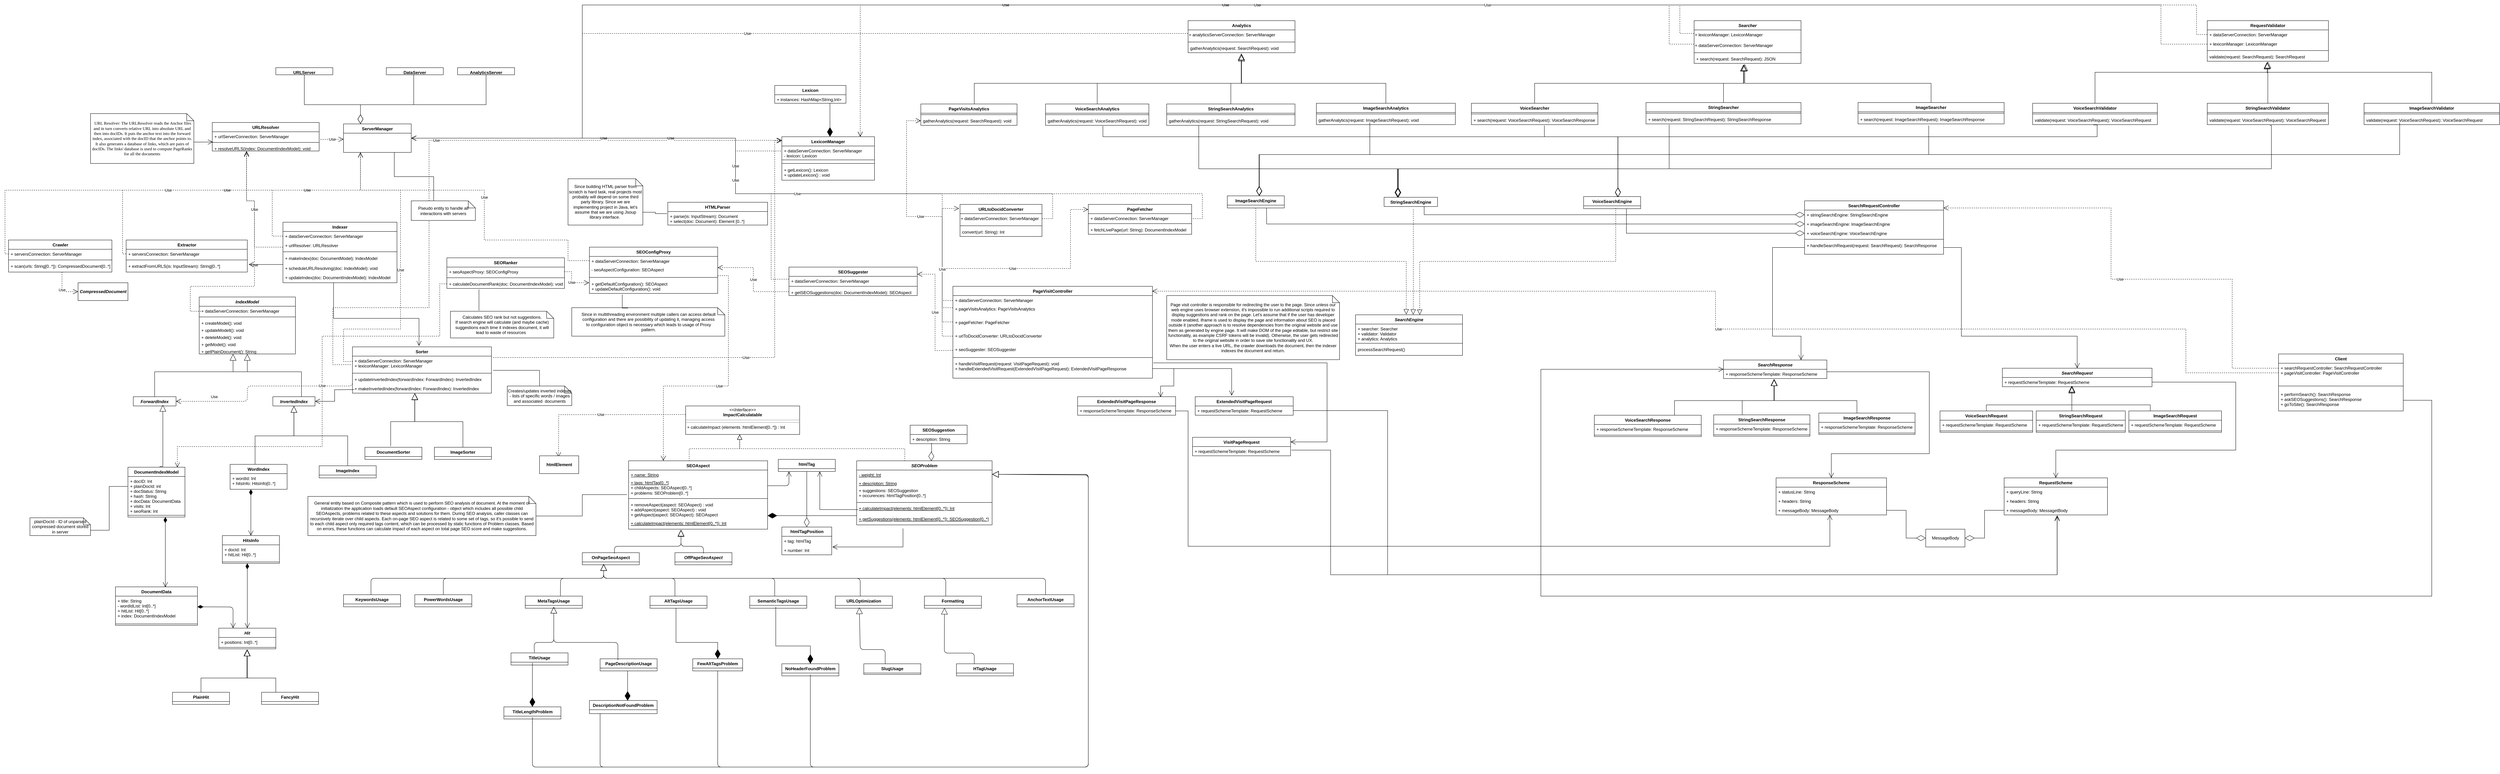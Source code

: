<mxfile version="15.4.3" type="google"><diagram id="L-4JTbhqK5Z3GWyyr0-M" name="Page-1"><mxGraphModel dx="997" dy="1648" grid="1" gridSize="10" guides="1" tooltips="1" connect="1" arrows="1" fold="1" page="1" pageScale="1" pageWidth="850" pageHeight="1100" math="0" shadow="0"><root><mxCell id="0"/><mxCell id="1" parent="0"/><mxCell id="VXNcRWfN4zNZ4ETa913i-1" value="Indexer" style="swimlane;fontStyle=1;align=center;verticalAlign=top;childLayout=stackLayout;horizontal=1;startSize=26;horizontalStack=0;resizeParent=1;resizeParentMax=0;resizeLast=0;collapsible=1;marginBottom=0;hachureGap=4;pointerEvents=0;" parent="1" vertex="1"><mxGeometry x="860" y="320" width="320" height="170" as="geometry"><mxRectangle x="800" y="400" width="70" height="26" as="alternateBounds"/></mxGeometry></mxCell><mxCell id="3ZD-ds__CDtL9bY-RWLM-7" value="+ dataServerConnection: ServerManager" style="text;strokeColor=none;fillColor=none;align=left;verticalAlign=top;spacingLeft=4;spacingRight=4;overflow=hidden;rotatable=0;points=[[0,0.5],[1,0.5]];portConstraint=eastwest;" parent="VXNcRWfN4zNZ4ETa913i-1" vertex="1"><mxGeometry y="26" width="320" height="26" as="geometry"/></mxCell><mxCell id="3ZD-ds__CDtL9bY-RWLM-8" value="+ urlResolver: URLResolver" style="text;strokeColor=none;fillColor=none;align=left;verticalAlign=top;spacingLeft=4;spacingRight=4;overflow=hidden;rotatable=0;points=[[0,0.5],[1,0.5]];portConstraint=eastwest;" parent="VXNcRWfN4zNZ4ETa913i-1" vertex="1"><mxGeometry y="52" width="320" height="26" as="geometry"/></mxCell><mxCell id="ZLtzulAEG12qj5SxT5-5-52" value="Use" style="endArrow=open;endSize=12;dashed=1;html=1;rounded=0;edgeStyle=orthogonalEdgeStyle;" parent="VXNcRWfN4zNZ4ETa913i-1" target="vnPngC09RosFCxPqreI9-8" edge="1"><mxGeometry width="160" relative="1" as="geometry"><mxPoint y="70" as="sourcePoint"/><mxPoint x="160" y="70" as="targetPoint"/><Array as="points"><mxPoint x="-80" y="70"/><mxPoint x="-80" y="-60"/><mxPoint x="-102" y="-60"/></Array></mxGeometry></mxCell><mxCell id="VXNcRWfN4zNZ4ETa913i-3" value="" style="line;strokeWidth=1;fillColor=none;align=left;verticalAlign=middle;spacingTop=-1;spacingLeft=3;spacingRight=3;rotatable=0;labelPosition=right;points=[];portConstraint=eastwest;" parent="VXNcRWfN4zNZ4ETa913i-1" vertex="1"><mxGeometry y="78" width="320" height="10" as="geometry"/></mxCell><mxCell id="VXNcRWfN4zNZ4ETa913i-4" value="+ makeIndex(doc: DocumentModel): IndexModel&#10;&#10;+ scheduleURLResolving(doc: IndexModel): void&#10;" style="text;strokeColor=none;fillColor=none;align=left;verticalAlign=top;spacingLeft=4;spacingRight=4;overflow=hidden;rotatable=0;points=[[0,0.5],[1,0.5]];portConstraint=eastwest;" parent="VXNcRWfN4zNZ4ETa913i-1" vertex="1"><mxGeometry y="88" width="320" height="54" as="geometry"/></mxCell><mxCell id="Vg_vFvyBdRH64RmHOJFF-16" value="+ updateIndex(doc: DocumentIndexModel): IndexModel" style="text;strokeColor=none;fillColor=none;align=left;verticalAlign=top;spacingLeft=4;spacingRight=4;overflow=hidden;rotatable=0;points=[[0,0.5],[1,0.5]];portConstraint=eastwest;" parent="VXNcRWfN4zNZ4ETa913i-1" vertex="1"><mxGeometry y="142" width="320" height="28" as="geometry"/></mxCell><mxCell id="VXNcRWfN4zNZ4ETa913i-5" value="DocumentIndexModel" style="swimlane;fontStyle=1;align=center;verticalAlign=top;childLayout=stackLayout;horizontal=1;startSize=26;horizontalStack=0;resizeParent=1;resizeParentMax=0;resizeLast=0;collapsible=1;marginBottom=0;hachureGap=4;pointerEvents=0;" parent="1" vertex="1"><mxGeometry x="425" y="1008" width="160" height="140" as="geometry"/></mxCell><mxCell id="VXNcRWfN4zNZ4ETa913i-6" value="+ docID: Int&#10;+ plainDocId: int&#10;+ docStatus: String&#10;+ hash: String&#10;+ docData: DocumentData&#10;+ visits: Int&#10;+ seoRank: Int" style="text;strokeColor=none;fillColor=none;align=left;verticalAlign=top;spacingLeft=4;spacingRight=4;overflow=hidden;rotatable=0;points=[[0,0.5],[1,0.5]];portConstraint=eastwest;" parent="VXNcRWfN4zNZ4ETa913i-5" vertex="1"><mxGeometry y="26" width="160" height="104" as="geometry"/></mxCell><mxCell id="B37MmopoNUqpj75_Dg1A-53" value="" style="line;strokeWidth=1;fillColor=none;align=left;verticalAlign=middle;spacingTop=-1;spacingLeft=3;spacingRight=3;rotatable=0;labelPosition=right;points=[];portConstraint=eastwest;" parent="VXNcRWfN4zNZ4ETa913i-5" vertex="1"><mxGeometry y="130" width="160" height="10" as="geometry"/></mxCell><mxCell id="VXNcRWfN4zNZ4ETa913i-38" value="Hit" style="swimlane;fontStyle=3;align=center;verticalAlign=top;childLayout=stackLayout;horizontal=1;startSize=26;horizontalStack=0;resizeParent=1;resizeParentMax=0;resizeLast=0;collapsible=1;marginBottom=0;hachureGap=4;pointerEvents=0;" parent="1" vertex="1"><mxGeometry x="680" y="1460" width="160" height="58" as="geometry"><mxRectangle x="680" y="1460" width="50" height="26" as="alternateBounds"/></mxGeometry></mxCell><mxCell id="VXNcRWfN4zNZ4ETa913i-39" value="+ positions: Int[0..*]" style="text;strokeColor=none;fillColor=none;align=left;verticalAlign=top;spacingLeft=4;spacingRight=4;overflow=hidden;rotatable=0;points=[[0,0.5],[1,0.5]];portConstraint=eastwest;" parent="VXNcRWfN4zNZ4ETa913i-38" vertex="1"><mxGeometry y="26" width="160" height="24" as="geometry"/></mxCell><mxCell id="VXNcRWfN4zNZ4ETa913i-40" value="" style="line;strokeWidth=1;fillColor=none;align=left;verticalAlign=middle;spacingTop=-1;spacingLeft=3;spacingRight=3;rotatable=0;labelPosition=right;points=[];portConstraint=eastwest;" parent="VXNcRWfN4zNZ4ETa913i-38" vertex="1"><mxGeometry y="50" width="160" height="8" as="geometry"/></mxCell><mxCell id="VXNcRWfN4zNZ4ETa913i-43" value="PlainHit" style="swimlane;fontStyle=1;align=center;verticalAlign=top;childLayout=stackLayout;horizontal=1;startSize=26;horizontalStack=0;resizeParent=1;resizeParentMax=0;resizeLast=0;collapsible=1;marginBottom=0;hachureGap=4;pointerEvents=0;" parent="1" vertex="1"><mxGeometry x="550" y="1640" width="160" height="34" as="geometry"><mxRectangle x="550" y="1640" width="80" height="26" as="alternateBounds"/></mxGeometry></mxCell><mxCell id="VXNcRWfN4zNZ4ETa913i-48" value="FancyHit" style="swimlane;fontStyle=1;align=center;verticalAlign=top;childLayout=stackLayout;horizontal=1;startSize=26;horizontalStack=0;resizeParent=1;resizeParentMax=0;resizeLast=0;collapsible=1;marginBottom=0;hachureGap=4;pointerEvents=0;" parent="1" vertex="1"><mxGeometry x="800" y="1640" width="160" height="34" as="geometry"><mxRectangle x="800" y="1640" width="80" height="26" as="alternateBounds"/></mxGeometry></mxCell><mxCell id="UL4YKMBXZopJeCdpC2au-22" value="IndexModel" style="swimlane;fontStyle=3;align=center;verticalAlign=top;childLayout=stackLayout;horizontal=1;startSize=26;horizontalStack=0;resizeParent=1;resizeParentMax=0;resizeLast=0;collapsible=1;marginBottom=0;" parent="1" vertex="1"><mxGeometry x="625" y="530" width="270" height="160" as="geometry"/></mxCell><mxCell id="B37MmopoNUqpj75_Dg1A-55" value="+ dataServerConnection: ServerManager" style="text;strokeColor=none;fillColor=none;align=left;verticalAlign=top;spacingLeft=4;spacingRight=4;overflow=hidden;rotatable=0;points=[[0,0.5],[1,0.5]];portConstraint=eastwest;" parent="UL4YKMBXZopJeCdpC2au-22" vertex="1"><mxGeometry y="26" width="270" height="26" as="geometry"/></mxCell><mxCell id="ZLtzulAEG12qj5SxT5-5-54" value="Use" style="endArrow=open;endSize=12;dashed=1;html=1;rounded=0;edgeStyle=orthogonalEdgeStyle;entryX=0.32;entryY=1.136;entryDx=0;entryDy=0;entryPerimeter=0;" parent="UL4YKMBXZopJeCdpC2au-22" target="vnPngC09RosFCxPqreI9-8" edge="1"><mxGeometry width="160" relative="1" as="geometry"><mxPoint x="5" y="40" as="sourcePoint"/><mxPoint x="165" y="40" as="targetPoint"/><Array as="points"><mxPoint x="-25" y="40"/><mxPoint x="-25" y="-30"/><mxPoint x="155" y="-30"/><mxPoint x="155" y="-270"/><mxPoint x="133" y="-270"/></Array></mxGeometry></mxCell><mxCell id="UL4YKMBXZopJeCdpC2au-24" value="" style="line;strokeWidth=1;fillColor=none;align=left;verticalAlign=middle;spacingTop=-1;spacingLeft=3;spacingRight=3;rotatable=0;labelPosition=right;points=[];portConstraint=eastwest;" parent="UL4YKMBXZopJeCdpC2au-22" vertex="1"><mxGeometry y="52" width="270" height="8" as="geometry"/></mxCell><mxCell id="B37MmopoNUqpj75_Dg1A-56" value="+ createModel(): void&#10;" style="text;strokeColor=none;fillColor=none;align=left;verticalAlign=top;spacingLeft=4;spacingRight=4;overflow=hidden;rotatable=0;points=[[0,0.5],[1,0.5]];portConstraint=eastwest;" parent="UL4YKMBXZopJeCdpC2au-22" vertex="1"><mxGeometry y="60" width="270" height="20" as="geometry"/></mxCell><mxCell id="B37MmopoNUqpj75_Dg1A-57" value="+ updateModell(): void&#10;" style="text;strokeColor=none;fillColor=none;align=left;verticalAlign=top;spacingLeft=4;spacingRight=4;overflow=hidden;rotatable=0;points=[[0,0.5],[1,0.5]];portConstraint=eastwest;" parent="UL4YKMBXZopJeCdpC2au-22" vertex="1"><mxGeometry y="80" width="270" height="20" as="geometry"/></mxCell><mxCell id="B37MmopoNUqpj75_Dg1A-58" value="+ deleteModel(): void&#10;" style="text;strokeColor=none;fillColor=none;align=left;verticalAlign=top;spacingLeft=4;spacingRight=4;overflow=hidden;rotatable=0;points=[[0,0.5],[1,0.5]];portConstraint=eastwest;" parent="UL4YKMBXZopJeCdpC2au-22" vertex="1"><mxGeometry y="100" width="270" height="20" as="geometry"/></mxCell><mxCell id="B37MmopoNUqpj75_Dg1A-60" value="+ getModel(): void&#10;" style="text;strokeColor=none;fillColor=none;align=left;verticalAlign=top;spacingLeft=4;spacingRight=4;overflow=hidden;rotatable=0;points=[[0,0.5],[1,0.5]];portConstraint=eastwest;" parent="UL4YKMBXZopJeCdpC2au-22" vertex="1"><mxGeometry y="120" width="270" height="20" as="geometry"/></mxCell><mxCell id="Vg_vFvyBdRH64RmHOJFF-7" value="+ getPlainDocument(): String" style="text;strokeColor=none;fillColor=none;align=left;verticalAlign=top;spacingLeft=4;spacingRight=4;overflow=hidden;rotatable=0;points=[[0,0.5],[1,0.5]];portConstraint=eastwest;" parent="UL4YKMBXZopJeCdpC2au-22" vertex="1"><mxGeometry y="140" width="270" height="20" as="geometry"/></mxCell><mxCell id="UL4YKMBXZopJeCdpC2au-59" value="ServerManager" style="swimlane;fontStyle=1;align=center;verticalAlign=top;childLayout=stackLayout;horizontal=1;startSize=26;horizontalStack=0;resizeParent=1;resizeParentMax=0;resizeLast=0;collapsible=1;marginBottom=0;" parent="1" vertex="1"><mxGeometry x="1030" y="44" width="190" height="80" as="geometry"/></mxCell><mxCell id="vnPngC09RosFCxPqreI9-1" value="AnchorTextUsage" style="swimlane;fontStyle=1;align=center;verticalAlign=top;childLayout=stackLayout;horizontal=1;startSize=26;horizontalStack=0;resizeParent=1;resizeParentMax=0;resizeLast=0;collapsible=1;marginBottom=0;" parent="1" vertex="1"><mxGeometry x="2920" y="1366" width="160" height="34" as="geometry"/></mxCell><mxCell id="ulZ0jbCKSlaguCblbPYP-53" value="" style="endArrow=block;endSize=16;endFill=0;html=1;exitX=0.5;exitY=0;exitDx=0;exitDy=0;" parent="vnPngC09RosFCxPqreI9-1" source="vnPngC09RosFCxPqreI9-1" edge="1"><mxGeometry x="0.004" y="46" width="160" relative="1" as="geometry"><mxPoint x="80" y="-6" as="sourcePoint"/><mxPoint x="-1160" y="-86" as="targetPoint"/><Array as="points"><mxPoint x="80" y="-46"/><mxPoint x="-1160" y="-46"/></Array><mxPoint as="offset"/></mxGeometry></mxCell><mxCell id="vnPngC09RosFCxPqreI9-5" value="URLResolver" style="swimlane;fontStyle=1;align=center;verticalAlign=top;childLayout=stackLayout;horizontal=1;startSize=26;horizontalStack=0;resizeParent=1;resizeParentMax=0;resizeLast=0;collapsible=1;marginBottom=0;" parent="1" vertex="1"><mxGeometry x="661.68" y="40" width="300" height="80" as="geometry"/></mxCell><mxCell id="nHTIsOpt5-FmUogmospr-10" value="+ urlServerConnection: ServerManager" style="text;strokeColor=none;fillColor=none;align=left;verticalAlign=top;spacingLeft=4;spacingRight=4;overflow=hidden;rotatable=0;points=[[0,0.5],[1,0.5]];portConstraint=eastwest;" parent="vnPngC09RosFCxPqreI9-5" vertex="1"><mxGeometry y="26" width="300" height="26" as="geometry"/></mxCell><mxCell id="nHTIsOpt5-FmUogmospr-11" value="" style="line;strokeWidth=1;fillColor=none;align=left;verticalAlign=middle;spacingTop=-1;spacingLeft=3;spacingRight=3;rotatable=0;labelPosition=right;points=[];portConstraint=eastwest;" parent="vnPngC09RosFCxPqreI9-5" vertex="1"><mxGeometry y="52" width="300" height="8" as="geometry"/></mxCell><mxCell id="vnPngC09RosFCxPqreI9-8" value="+ resolveURLS(index: DocumentIndexModel): void" style="text;strokeColor=none;fillColor=none;align=left;verticalAlign=top;spacingLeft=4;spacingRight=4;overflow=hidden;rotatable=0;points=[[0,0.5],[1,0.5]];portConstraint=eastwest;" parent="vnPngC09RosFCxPqreI9-5" vertex="1"><mxGeometry y="60" width="300" height="20" as="geometry"/></mxCell><mxCell id="vnPngC09RosFCxPqreI9-9" value="URLServer" style="swimlane;fontStyle=1;align=center;verticalAlign=top;childLayout=stackLayout;horizontal=1;startSize=26;horizontalStack=0;resizeParent=1;resizeParentMax=0;resizeLast=0;collapsible=1;marginBottom=0;" parent="1" vertex="1"><mxGeometry x="840" y="-114" width="160" height="20" as="geometry"><mxRectangle x="840" y="-114" width="90" height="26" as="alternateBounds"/></mxGeometry></mxCell><mxCell id="vnPngC09RosFCxPqreI9-13" value="DataServer" style="swimlane;fontStyle=1;align=center;verticalAlign=top;childLayout=stackLayout;horizontal=1;startSize=26;horizontalStack=0;resizeParent=1;resizeParentMax=0;resizeLast=0;collapsible=1;marginBottom=0;" parent="1" vertex="1"><mxGeometry x="1150" y="-114" width="160" height="20" as="geometry"/></mxCell><mxCell id="xpTjOEdWHdF4yTKwdctW-21" value="Lexicon" style="swimlane;fontStyle=1;align=center;verticalAlign=top;childLayout=stackLayout;horizontal=1;startSize=26;horizontalStack=0;resizeParent=1;resizeParentMax=0;resizeLast=0;collapsible=1;marginBottom=0;hachureGap=4;pointerEvents=0;" parent="1" vertex="1"><mxGeometry x="2240" y="-64" width="200" height="50" as="geometry"/></mxCell><mxCell id="xpTjOEdWHdF4yTKwdctW-22" value="+ instances: HashMap&lt;String,Int&gt;" style="text;strokeColor=none;fillColor=none;align=left;verticalAlign=top;spacingLeft=4;spacingRight=4;overflow=hidden;rotatable=0;points=[[0,0.5],[1,0.5]];portConstraint=eastwest;fontStyle=0" parent="xpTjOEdWHdF4yTKwdctW-21" vertex="1"><mxGeometry y="26" width="200" height="24" as="geometry"/></mxCell><mxCell id="xpTjOEdWHdF4yTKwdctW-25" value="LexiconManager" style="swimlane;fontStyle=1;align=center;verticalAlign=top;childLayout=stackLayout;horizontal=1;startSize=26;horizontalStack=0;resizeParent=1;resizeParentMax=0;resizeLast=0;collapsible=1;marginBottom=0;" parent="1" vertex="1"><mxGeometry x="2260" y="80" width="260" height="122" as="geometry"/></mxCell><mxCell id="xpTjOEdWHdF4yTKwdctW-26" value="+ dataServerConnection: ServerManager&#10;- lexicon: Lexicon&#10;" style="text;strokeColor=none;fillColor=none;align=left;verticalAlign=top;spacingLeft=4;spacingRight=4;overflow=hidden;rotatable=0;points=[[0,0.5],[1,0.5]];portConstraint=eastwest;" parent="xpTjOEdWHdF4yTKwdctW-25" vertex="1"><mxGeometry y="26" width="260" height="34" as="geometry"/></mxCell><mxCell id="m8PIFnoMGad8uP0K9j40-1" value="" style="line;strokeWidth=1;fillColor=none;align=left;verticalAlign=middle;spacingTop=-1;spacingLeft=3;spacingRight=3;rotatable=0;labelPosition=right;points=[];portConstraint=eastwest;" parent="xpTjOEdWHdF4yTKwdctW-25" vertex="1"><mxGeometry y="60" width="260" height="10" as="geometry"/></mxCell><mxCell id="xpTjOEdWHdF4yTKwdctW-27" value="" style="line;strokeWidth=1;fillColor=none;align=left;verticalAlign=middle;spacingTop=-1;spacingLeft=3;spacingRight=3;rotatable=0;labelPosition=right;points=[];portConstraint=eastwest;" parent="xpTjOEdWHdF4yTKwdctW-25" vertex="1"><mxGeometry y="70" width="260" height="10" as="geometry"/></mxCell><mxCell id="xpTjOEdWHdF4yTKwdctW-28" value="+ getLexicon(): Lexicon&#10;+ updateLexicon() : void&#10;" style="text;strokeColor=none;fillColor=none;align=left;verticalAlign=top;spacingLeft=4;spacingRight=4;overflow=hidden;rotatable=0;points=[[0,0.5],[1,0.5]];portConstraint=eastwest;" parent="xpTjOEdWHdF4yTKwdctW-25" vertex="1"><mxGeometry y="80" width="260" height="42" as="geometry"/></mxCell><mxCell id="xpTjOEdWHdF4yTKwdctW-38" value="" style="endArrow=diamondThin;endFill=1;endSize=24;html=1;rounded=0;edgeStyle=orthogonalEdgeStyle;" parent="1" source="xpTjOEdWHdF4yTKwdctW-22" edge="1"><mxGeometry width="160" relative="1" as="geometry"><mxPoint x="2382" y="-38" as="sourcePoint"/><mxPoint x="2395" y="80" as="targetPoint"/><Array as="points"><mxPoint x="2395" y="-10"/><mxPoint x="2395" y="-10"/></Array></mxGeometry></mxCell><mxCell id="X9t2nn5iT1wmEAKBCxQw-26" value="ForwardIndex" style="swimlane;fontStyle=3;align=center;verticalAlign=top;childLayout=stackLayout;horizontal=1;startSize=26;horizontalStack=0;resizeParent=1;resizeParentMax=0;resizeLast=0;collapsible=1;marginBottom=0;" parent="1" vertex="1" collapsed="1"><mxGeometry x="440" y="810" width="120" height="26" as="geometry"><mxRectangle x="450" y="810" width="160" height="86" as="alternateBounds"/></mxGeometry></mxCell><mxCell id="X9t2nn5iT1wmEAKBCxQw-27" value="+ field: type" style="text;strokeColor=none;fillColor=none;align=left;verticalAlign=top;spacingLeft=4;spacingRight=4;overflow=hidden;rotatable=0;points=[[0,0.5],[1,0.5]];portConstraint=eastwest;" parent="X9t2nn5iT1wmEAKBCxQw-26" vertex="1"><mxGeometry y="26" width="120" height="26" as="geometry"/></mxCell><mxCell id="X9t2nn5iT1wmEAKBCxQw-28" value="" style="line;strokeWidth=1;fillColor=none;align=left;verticalAlign=middle;spacingTop=-1;spacingLeft=3;spacingRight=3;rotatable=0;labelPosition=right;points=[];portConstraint=eastwest;" parent="X9t2nn5iT1wmEAKBCxQw-26" vertex="1"><mxGeometry y="52" width="120" height="8" as="geometry"/></mxCell><mxCell id="X9t2nn5iT1wmEAKBCxQw-29" value="+ method(type): type" style="text;strokeColor=none;fillColor=none;align=left;verticalAlign=top;spacingLeft=4;spacingRight=4;overflow=hidden;rotatable=0;points=[[0,0.5],[1,0.5]];portConstraint=eastwest;" parent="X9t2nn5iT1wmEAKBCxQw-26" vertex="1"><mxGeometry y="60" width="120" height="26" as="geometry"/></mxCell><mxCell id="VXNcRWfN4zNZ4ETa913i-9" value="DocumentData" style="swimlane;fontStyle=1;align=center;verticalAlign=top;childLayout=stackLayout;horizontal=1;startSize=26;horizontalStack=0;resizeParent=1;resizeParentMax=0;resizeLast=0;collapsible=1;marginBottom=0;hachureGap=4;pointerEvents=0;" parent="1" vertex="1"><mxGeometry x="390" y="1344" width="230" height="108" as="geometry"/></mxCell><mxCell id="VXNcRWfN4zNZ4ETa913i-10" value="+ title: String&#10;- wordIdList: Int[0..*]&#10;+ hitList: Hit[0..*]&#10;+ index: DocumentIndexModel" style="text;strokeColor=none;fillColor=none;align=left;verticalAlign=top;spacingLeft=4;spacingRight=4;overflow=hidden;rotatable=0;points=[[0,0.5],[1,0.5]];portConstraint=eastwest;" parent="VXNcRWfN4zNZ4ETa913i-9" vertex="1"><mxGeometry y="26" width="230" height="74" as="geometry"/></mxCell><mxCell id="VXNcRWfN4zNZ4ETa913i-11" value="" style="line;strokeWidth=1;fillColor=none;align=left;verticalAlign=middle;spacingTop=-1;spacingLeft=3;spacingRight=3;rotatable=0;labelPosition=right;points=[];portConstraint=eastwest;" parent="VXNcRWfN4zNZ4ETa913i-9" vertex="1"><mxGeometry y="100" width="230" height="8" as="geometry"/></mxCell><mxCell id="X9t2nn5iT1wmEAKBCxQw-30" value="InvertedIndex" style="swimlane;fontStyle=3;align=center;verticalAlign=top;childLayout=stackLayout;horizontal=1;startSize=26;horizontalStack=0;resizeParent=1;resizeParentMax=0;resizeLast=0;collapsible=1;marginBottom=0;" parent="1" vertex="1" collapsed="1"><mxGeometry x="831.68" y="810" width="118.32" height="26" as="geometry"><mxRectangle x="831.68" y="810" width="160" height="86" as="alternateBounds"/></mxGeometry></mxCell><mxCell id="X9t2nn5iT1wmEAKBCxQw-31" value="+ field: type" style="text;strokeColor=none;fillColor=none;align=left;verticalAlign=top;spacingLeft=4;spacingRight=4;overflow=hidden;rotatable=0;points=[[0,0.5],[1,0.5]];portConstraint=eastwest;" parent="X9t2nn5iT1wmEAKBCxQw-30" vertex="1"><mxGeometry y="26" width="118.32" height="26" as="geometry"/></mxCell><mxCell id="X9t2nn5iT1wmEAKBCxQw-32" value="" style="line;strokeWidth=1;fillColor=none;align=left;verticalAlign=middle;spacingTop=-1;spacingLeft=3;spacingRight=3;rotatable=0;labelPosition=right;points=[];portConstraint=eastwest;" parent="X9t2nn5iT1wmEAKBCxQw-30" vertex="1"><mxGeometry y="52" width="118.32" height="8" as="geometry"/></mxCell><mxCell id="X9t2nn5iT1wmEAKBCxQw-33" value="+ method(type): type" style="text;strokeColor=none;fillColor=none;align=left;verticalAlign=top;spacingLeft=4;spacingRight=4;overflow=hidden;rotatable=0;points=[[0,0.5],[1,0.5]];portConstraint=eastwest;" parent="X9t2nn5iT1wmEAKBCxQw-30" vertex="1"><mxGeometry y="60" width="118.32" height="26" as="geometry"/></mxCell><mxCell id="X9t2nn5iT1wmEAKBCxQw-34" value="WordIndex" style="swimlane;fontStyle=1;align=center;verticalAlign=top;childLayout=stackLayout;horizontal=1;startSize=26;horizontalStack=0;resizeParent=1;resizeParentMax=0;resizeLast=0;collapsible=1;marginBottom=0;" parent="1" vertex="1"><mxGeometry x="711.68" y="1000" width="160" height="70" as="geometry"/></mxCell><mxCell id="X9t2nn5iT1wmEAKBCxQw-35" value="+ wordId: Int&#10;+ hitsInfo: HitsInfo[0..*]" style="text;strokeColor=none;fillColor=none;align=left;verticalAlign=top;spacingLeft=4;spacingRight=4;overflow=hidden;rotatable=0;points=[[0,0.5],[1,0.5]];portConstraint=eastwest;" parent="X9t2nn5iT1wmEAKBCxQw-34" vertex="1"><mxGeometry y="26" width="160" height="44" as="geometry"/></mxCell><mxCell id="X9t2nn5iT1wmEAKBCxQw-38" value="ImageIndex" style="swimlane;fontStyle=1;align=center;verticalAlign=top;childLayout=stackLayout;horizontal=1;startSize=26;horizontalStack=0;resizeParent=1;resizeParentMax=0;resizeLast=0;collapsible=1;marginBottom=0;" parent="1" vertex="1"><mxGeometry x="961.68" y="1004" width="160" height="34" as="geometry"/></mxCell><mxCell id="X9t2nn5iT1wmEAKBCxQw-49" value="" style="endArrow=block;endSize=16;endFill=0;html=1;rounded=0;edgeStyle=orthogonalEdgeStyle;exitX=0.438;exitY=0;exitDx=0;exitDy=0;exitPerimeter=0;entryX=0.5;entryY=1;entryDx=0;entryDy=0;" parent="1" source="X9t2nn5iT1wmEAKBCxQw-34" target="X9t2nn5iT1wmEAKBCxQw-30" edge="1"><mxGeometry x="0.143" y="-22" width="160" relative="1" as="geometry"><mxPoint x="701.68" y="916" as="sourcePoint"/><mxPoint x="890" y="840" as="targetPoint"/><mxPoint as="offset"/><Array as="points"><mxPoint x="782" y="920"/><mxPoint x="891" y="920"/></Array></mxGeometry></mxCell><mxCell id="X9t2nn5iT1wmEAKBCxQw-50" value="" style="endArrow=block;endSize=16;endFill=0;html=1;rounded=0;edgeStyle=orthogonalEdgeStyle;exitX=0.5;exitY=0;exitDx=0;exitDy=0;entryX=0.5;entryY=1;entryDx=0;entryDy=0;" parent="1" source="X9t2nn5iT1wmEAKBCxQw-38" target="X9t2nn5iT1wmEAKBCxQw-30" edge="1"><mxGeometry width="160" relative="1" as="geometry"><mxPoint x="791.12" y="1000" as="sourcePoint"/><mxPoint x="880" y="839" as="targetPoint"/><Array as="points"><mxPoint x="1042" y="920"/><mxPoint x="891" y="920"/></Array></mxGeometry></mxCell><mxCell id="X9t2nn5iT1wmEAKBCxQw-51" value="HitsInfo" style="swimlane;fontStyle=1;align=center;verticalAlign=top;childLayout=stackLayout;horizontal=1;startSize=26;horizontalStack=0;resizeParent=1;resizeParentMax=0;resizeLast=0;collapsible=1;marginBottom=0;" parent="1" vertex="1"><mxGeometry x="690" y="1200" width="160" height="78" as="geometry"/></mxCell><mxCell id="X9t2nn5iT1wmEAKBCxQw-52" value="+ docId: Int&#10;+ hitList: Hit[0..*]&#10;" style="text;strokeColor=none;fillColor=none;align=left;verticalAlign=top;spacingLeft=4;spacingRight=4;overflow=hidden;rotatable=0;points=[[0,0.5],[1,0.5]];portConstraint=eastwest;" parent="X9t2nn5iT1wmEAKBCxQw-51" vertex="1"><mxGeometry y="26" width="160" height="44" as="geometry"/></mxCell><mxCell id="X9t2nn5iT1wmEAKBCxQw-53" value="" style="line;strokeWidth=1;fillColor=none;align=left;verticalAlign=middle;spacingTop=-1;spacingLeft=3;spacingRight=3;rotatable=0;labelPosition=right;points=[];portConstraint=eastwest;" parent="X9t2nn5iT1wmEAKBCxQw-51" vertex="1"><mxGeometry y="70" width="160" height="8" as="geometry"/></mxCell><mxCell id="X9t2nn5iT1wmEAKBCxQw-59" value="" style="endArrow=block;endSize=16;endFill=0;html=1;rounded=0;edgeStyle=orthogonalEdgeStyle;exitX=0.5;exitY=0;exitDx=0;exitDy=0;entryX=0.5;entryY=1;entryDx=0;entryDy=0;" parent="1" source="X9t2nn5iT1wmEAKBCxQw-26" target="UL4YKMBXZopJeCdpC2au-22" edge="1"><mxGeometry x="0.005" width="160" relative="1" as="geometry"><mxPoint x="570.0" y="800.71" as="sourcePoint"/><mxPoint x="720" y="660" as="targetPoint"/><Array as="points"><mxPoint x="530" y="740"/><mxPoint x="720" y="740"/></Array><mxPoint as="offset"/></mxGeometry></mxCell><mxCell id="X9t2nn5iT1wmEAKBCxQw-60" value="" style="endArrow=block;endSize=16;endFill=0;html=1;rounded=0;edgeStyle=orthogonalEdgeStyle;exitX=0.5;exitY=0;exitDx=0;exitDy=0;" parent="1" source="X9t2nn5iT1wmEAKBCxQw-30" edge="1"><mxGeometry width="160" relative="1" as="geometry"><mxPoint x="570" y="836" as="sourcePoint"/><mxPoint x="720" y="690" as="targetPoint"/><Array as="points"><mxPoint x="912" y="740"/><mxPoint x="720" y="740"/></Array></mxGeometry></mxCell><mxCell id="X9t2nn5iT1wmEAKBCxQw-61" value="" style="endArrow=block;endSize=16;endFill=0;html=1;rounded=0;edgeStyle=orthogonalEdgeStyle;exitX=0.563;exitY=0;exitDx=0;exitDy=0;exitPerimeter=0;" parent="1" source="VXNcRWfN4zNZ4ETa913i-5" edge="1"><mxGeometry width="160" relative="1" as="geometry"><mxPoint x="400" y="1000" as="sourcePoint"/><mxPoint x="523" y="833" as="targetPoint"/><Array as="points"><mxPoint x="523" y="1006"/></Array></mxGeometry></mxCell><mxCell id="X9t2nn5iT1wmEAKBCxQw-62" value="Sorter" style="swimlane;fontStyle=1;align=center;verticalAlign=top;childLayout=stackLayout;horizontal=1;startSize=26;horizontalStack=0;resizeParent=1;resizeParentMax=0;resizeLast=0;collapsible=1;marginBottom=0;" parent="1" vertex="1"><mxGeometry x="1055" y="670" width="390" height="130" as="geometry"/></mxCell><mxCell id="3ZD-ds__CDtL9bY-RWLM-31" value="+ dataServerConnection: ServerManager&#10;+ lexiconManager: LexiconManager&#10;" style="text;strokeColor=none;fillColor=none;align=left;verticalAlign=top;spacingLeft=4;spacingRight=4;overflow=hidden;rotatable=0;points=[[0,0.5],[1,0.5]];portConstraint=eastwest;" parent="X9t2nn5iT1wmEAKBCxQw-62" vertex="1"><mxGeometry y="26" width="390" height="44" as="geometry"/></mxCell><mxCell id="ZLtzulAEG12qj5SxT5-5-51" value="Use" style="endArrow=open;endSize=12;dashed=1;html=1;rounded=0;edgeStyle=orthogonalEdgeStyle;" parent="X9t2nn5iT1wmEAKBCxQw-62" edge="1"><mxGeometry width="160" relative="1" as="geometry"><mxPoint x="-5" y="50" as="sourcePoint"/><mxPoint x="1205" y="-580" as="targetPoint"/><Array as="points"><mxPoint x="-55" y="50"/><mxPoint x="-55" y="-110"/><mxPoint x="215" y="-110"/><mxPoint x="215" y="-580"/></Array></mxGeometry></mxCell><mxCell id="X9t2nn5iT1wmEAKBCxQw-64" value="" style="line;strokeWidth=1;fillColor=none;align=left;verticalAlign=middle;spacingTop=-1;spacingLeft=3;spacingRight=3;rotatable=0;labelPosition=right;points=[];portConstraint=eastwest;" parent="X9t2nn5iT1wmEAKBCxQw-62" vertex="1"><mxGeometry y="70" width="390" height="8" as="geometry"/></mxCell><mxCell id="X9t2nn5iT1wmEAKBCxQw-65" value="+ updateInvertedIndex(forwardIndex: ForwardIndex): InvertedIndex" style="text;strokeColor=none;fillColor=none;align=left;verticalAlign=top;spacingLeft=4;spacingRight=4;overflow=hidden;rotatable=0;points=[[0,0.5],[1,0.5]];portConstraint=eastwest;" parent="X9t2nn5iT1wmEAKBCxQw-62" vertex="1"><mxGeometry y="78" width="390" height="26" as="geometry"/></mxCell><mxCell id="3ZD-ds__CDtL9bY-RWLM-32" value="+ makeInvertedIndex(forwardIndex: ForwardIndex): InvertedIndex" style="text;strokeColor=none;fillColor=none;align=left;verticalAlign=top;spacingLeft=4;spacingRight=4;overflow=hidden;rotatable=0;points=[[0,0.5],[1,0.5]];portConstraint=eastwest;" parent="X9t2nn5iT1wmEAKBCxQw-62" vertex="1"><mxGeometry y="104" width="390" height="26" as="geometry"/></mxCell><mxCell id="ZLtzulAEG12qj5SxT5-5-50" value="" style="endArrow=open;endFill=1;endSize=12;html=1;rounded=0;edgeStyle=orthogonalEdgeStyle;entryX=1;entryY=0.5;entryDx=0;entryDy=0;" parent="X9t2nn5iT1wmEAKBCxQw-62" target="X9t2nn5iT1wmEAKBCxQw-30" edge="1"><mxGeometry width="160" relative="1" as="geometry"><mxPoint x="5" y="120" as="sourcePoint"/><mxPoint x="155" y="120" as="targetPoint"/></mxGeometry></mxCell><mxCell id="X9t2nn5iT1wmEAKBCxQw-68" value="" style="endArrow=open;endFill=1;endSize=12;html=1;rounded=0;edgeStyle=orthogonalEdgeStyle;entryX=0.479;entryY=-0.019;entryDx=0;entryDy=0;entryPerimeter=0;" parent="1" target="X9t2nn5iT1wmEAKBCxQw-62" edge="1"><mxGeometry width="160" relative="1" as="geometry"><mxPoint x="1002" y="490" as="sourcePoint"/><mxPoint x="1210" y="630" as="targetPoint"/><Array as="points"><mxPoint x="1002" y="590"/><mxPoint x="1242" y="590"/></Array></mxGeometry></mxCell><mxCell id="UL4YKMBXZopJeCdpC2au-80" value="OnPageSeoAspect" style="swimlane;fontStyle=1;align=center;verticalAlign=top;childLayout=stackLayout;horizontal=1;startSize=26;horizontalStack=0;resizeParent=1;resizeParentMax=0;resizeLast=0;collapsible=1;marginBottom=0;" parent="1" vertex="1"><mxGeometry x="1700" y="1248" width="160" height="34" as="geometry"/></mxCell><mxCell id="ulZ0jbCKSlaguCblbPYP-35" value="" style="endArrow=block;endSize=16;endFill=0;html=1;entryX=0.377;entryY=1.083;entryDx=0;entryDy=0;entryPerimeter=0;" parent="UL4YKMBXZopJeCdpC2au-80" target="B37MmopoNUqpj75_Dg1A-77" edge="1"><mxGeometry width="160" relative="1" as="geometry"><mxPoint x="90" y="2" as="sourcePoint"/><mxPoint x="250" y="2" as="targetPoint"/><Array as="points"><mxPoint x="90" y="-18"/><mxPoint x="277" y="-18"/></Array></mxGeometry></mxCell><mxCell id="UL4YKMBXZopJeCdpC2au-84" value="OffPageSeoAspect" style="swimlane;fontStyle=3;align=center;verticalAlign=top;childLayout=stackLayout;horizontal=1;startSize=26;horizontalStack=0;resizeParent=1;resizeParentMax=0;resizeLast=0;collapsible=1;marginBottom=0;" parent="1" vertex="1"><mxGeometry x="1960" y="1248" width="160" height="34" as="geometry"/></mxCell><mxCell id="ulZ0jbCKSlaguCblbPYP-36" value="" style="endArrow=block;endSize=16;endFill=0;html=1;entryX=0.377;entryY=1.046;entryDx=0;entryDy=0;entryPerimeter=0;" parent="UL4YKMBXZopJeCdpC2au-84" target="B37MmopoNUqpj75_Dg1A-77" edge="1"><mxGeometry width="160" relative="1" as="geometry"><mxPoint x="80" y="2" as="sourcePoint"/><mxPoint x="4" y="-76" as="targetPoint"/><Array as="points"><mxPoint x="80" y="-18"/><mxPoint x="17" y="-18"/></Array></mxGeometry></mxCell><mxCell id="UL4YKMBXZopJeCdpC2au-89" value="SEOAspect" style="swimlane;fontStyle=1;align=center;verticalAlign=top;childLayout=stackLayout;horizontal=1;startSize=26;horizontalStack=0;resizeParent=1;resizeParentMax=0;resizeLast=0;collapsible=1;marginBottom=0;" parent="1" vertex="1"><mxGeometry x="1830" y="990" width="390" height="192" as="geometry"><mxRectangle x="2170" y="1464" width="100" height="26" as="alternateBounds"/></mxGeometry></mxCell><mxCell id="m8PIFnoMGad8uP0K9j40-59" value="&lt;u&gt;+ name: String&lt;/u&gt;" style="text;strokeColor=none;fillColor=none;align=left;verticalAlign=top;spacingLeft=4;spacingRight=4;overflow=hidden;rotatable=0;points=[[0,0.5],[1,0.5]];portConstraint=eastwest;fontStyle=0;html=1;" parent="UL4YKMBXZopJeCdpC2au-89" vertex="1"><mxGeometry y="26" width="390" height="22" as="geometry"/></mxCell><mxCell id="UL4YKMBXZopJeCdpC2au-90" value="&lt;u&gt;+ tags: htmlTag[0..*]&lt;br&gt;&lt;/u&gt;&lt;span&gt;+ childAspects: SEOAspect[0..*]&lt;/span&gt;&lt;u&gt;&lt;br&gt;&lt;/u&gt;&lt;div&gt;+ problems: SEOProblem[0..*]&lt;/div&gt;" style="text;strokeColor=none;fillColor=none;align=left;verticalAlign=top;spacingLeft=4;spacingRight=4;overflow=hidden;rotatable=0;points=[[0,0.5],[1,0.5]];portConstraint=eastwest;fontStyle=0;html=1;" parent="UL4YKMBXZopJeCdpC2au-89" vertex="1"><mxGeometry y="48" width="390" height="54" as="geometry"/></mxCell><mxCell id="UL4YKMBXZopJeCdpC2au-91" value="" style="line;strokeWidth=1;fillColor=none;align=left;verticalAlign=middle;spacingTop=-1;spacingLeft=3;spacingRight=3;rotatable=0;labelPosition=right;points=[];portConstraint=eastwest;" parent="UL4YKMBXZopJeCdpC2au-89" vertex="1"><mxGeometry y="102" width="390" height="8" as="geometry"/></mxCell><mxCell id="UL4YKMBXZopJeCdpC2au-92" value="+ removeAspect(aspect: SEOAspect) : void&#10;+  addAspect(aspect: SEOAspect) : void&#10;+ getAspect(aspect: SEOAspect): SEOAspect&#10;" style="text;strokeColor=none;fillColor=none;align=left;verticalAlign=top;spacingLeft=4;spacingRight=4;overflow=hidden;rotatable=0;points=[[0,0.5],[1,0.5]];portConstraint=eastwest;" parent="UL4YKMBXZopJeCdpC2au-89" vertex="1"><mxGeometry y="110" width="390" height="52" as="geometry"/></mxCell><mxCell id="B37MmopoNUqpj75_Dg1A-77" value="+ calculateImpact(elements: htmlElement[0..*]): Int" style="text;strokeColor=none;fillColor=none;align=left;verticalAlign=top;spacingLeft=4;spacingRight=4;overflow=hidden;rotatable=0;points=[[0,0.5],[1,0.5]];portConstraint=eastwest;fontStyle=4" parent="UL4YKMBXZopJeCdpC2au-89" vertex="1"><mxGeometry y="162" width="390" height="30" as="geometry"/></mxCell><mxCell id="UL4YKMBXZopJeCdpC2au-95" value="MetaTagsUsage" style="swimlane;fontStyle=1;align=center;verticalAlign=top;childLayout=stackLayout;horizontal=1;startSize=26;horizontalStack=0;resizeParent=1;resizeParentMax=0;resizeLast=0;collapsible=1;marginBottom=0;" parent="1" vertex="1"><mxGeometry x="1540" y="1370" width="160" height="34" as="geometry"/></mxCell><mxCell id="ulZ0jbCKSlaguCblbPYP-48" value="" style="endArrow=block;endSize=16;endFill=0;html=1;exitX=0.616;exitY=-0.018;exitDx=0;exitDy=0;exitPerimeter=0;" parent="UL4YKMBXZopJeCdpC2au-95" source="UL4YKMBXZopJeCdpC2au-95" edge="1"><mxGeometry x="0.144" y="-10" width="160" relative="1" as="geometry"><mxPoint x="100" y="-10" as="sourcePoint"/><mxPoint x="220" y="-90" as="targetPoint"/><Array as="points"><mxPoint x="99" y="-50"/><mxPoint x="160" y="-50"/><mxPoint x="220" y="-50"/></Array><mxPoint as="offset"/></mxGeometry></mxCell><mxCell id="UL4YKMBXZopJeCdpC2au-99" value="TitleUsage" style="swimlane;fontStyle=1;align=center;verticalAlign=top;childLayout=stackLayout;horizontal=1;startSize=26;horizontalStack=0;resizeParent=1;resizeParentMax=0;resizeLast=0;collapsible=1;marginBottom=0;" parent="1" vertex="1"><mxGeometry x="1500" y="1529.5" width="160" height="34" as="geometry"/></mxCell><mxCell id="ulZ0jbCKSlaguCblbPYP-42" value="" style="endArrow=block;endSize=16;endFill=0;html=1;exitX=0.409;exitY=-0.026;exitDx=0;exitDy=0;exitPerimeter=0;" parent="UL4YKMBXZopJeCdpC2au-99" source="UL4YKMBXZopJeCdpC2au-99" edge="1"><mxGeometry width="160" relative="1" as="geometry"><mxPoint x="70" y="-9.5" as="sourcePoint"/><mxPoint x="120" y="-129.5" as="targetPoint"/><Array as="points"><mxPoint x="65" y="-29.5"/><mxPoint x="90" y="-29.5"/><mxPoint x="120" y="-29.5"/></Array></mxGeometry></mxCell><mxCell id="UL4YKMBXZopJeCdpC2au-103" value="PageDescriptionUsage" style="swimlane;fontStyle=1;align=center;verticalAlign=top;childLayout=stackLayout;horizontal=1;startSize=26;horizontalStack=0;resizeParent=1;resizeParentMax=0;resizeLast=0;collapsible=1;marginBottom=0;" parent="1" vertex="1"><mxGeometry x="1750" y="1546" width="160" height="34" as="geometry"/></mxCell><mxCell id="ulZ0jbCKSlaguCblbPYP-43" value="" style="endArrow=block;endSize=16;endFill=0;html=1;" parent="UL4YKMBXZopJeCdpC2au-103" edge="1"><mxGeometry width="160" relative="1" as="geometry"><mxPoint x="50" y="4" as="sourcePoint"/><mxPoint x="-130" y="-146" as="targetPoint"/><Array as="points"><mxPoint x="50" y="-46"/><mxPoint x="-130" y="-46"/></Array></mxGeometry></mxCell><mxCell id="UL4YKMBXZopJeCdpC2au-107" value="AltTagsUsage" style="swimlane;fontStyle=1;align=center;verticalAlign=top;childLayout=stackLayout;horizontal=1;startSize=26;horizontalStack=0;resizeParent=1;resizeParentMax=0;resizeLast=0;collapsible=1;marginBottom=0;" parent="1" vertex="1"><mxGeometry x="1890" y="1370" width="160" height="34" as="geometry"/></mxCell><mxCell id="ulZ0jbCKSlaguCblbPYP-49" value="" style="endArrow=block;endSize=16;endFill=0;html=1;" parent="UL4YKMBXZopJeCdpC2au-107" edge="1"><mxGeometry x="0.31" y="80" width="160" relative="1" as="geometry"><mxPoint x="70" as="sourcePoint"/><mxPoint x="-130" y="-90" as="targetPoint"/><Array as="points"><mxPoint x="70" y="-50"/><mxPoint x="-130" y="-50"/></Array><mxPoint as="offset"/></mxGeometry></mxCell><mxCell id="UL4YKMBXZopJeCdpC2au-111" value="SemanticTagsUsage" style="swimlane;fontStyle=1;align=center;verticalAlign=top;childLayout=stackLayout;horizontal=1;startSize=26;horizontalStack=0;resizeParent=1;resizeParentMax=0;resizeLast=0;collapsible=1;marginBottom=0;" parent="1" vertex="1"><mxGeometry x="2170" y="1370" width="160" height="34" as="geometry"/></mxCell><mxCell id="ulZ0jbCKSlaguCblbPYP-50" value="" style="endArrow=block;endSize=16;endFill=0;html=1;" parent="UL4YKMBXZopJeCdpC2au-111" edge="1"><mxGeometry x="-0.333" y="80" width="160" relative="1" as="geometry"><mxPoint x="70" as="sourcePoint"/><mxPoint x="-410" y="-90" as="targetPoint"/><Array as="points"><mxPoint x="70" y="-50"/><mxPoint x="-410" y="-50"/></Array><mxPoint as="offset"/></mxGeometry></mxCell><mxCell id="UL4YKMBXZopJeCdpC2au-115" value="URLOptimization" style="swimlane;fontStyle=1;align=center;verticalAlign=top;childLayout=stackLayout;horizontal=1;startSize=26;horizontalStack=0;resizeParent=1;resizeParentMax=0;resizeLast=0;collapsible=1;marginBottom=0;" parent="1" vertex="1"><mxGeometry x="2410" y="1370" width="160" height="34" as="geometry"/></mxCell><mxCell id="ulZ0jbCKSlaguCblbPYP-51" value="" style="endArrow=block;endSize=16;endFill=0;html=1;" parent="UL4YKMBXZopJeCdpC2au-115" edge="1"><mxGeometry x="0.012" y="60" width="160" relative="1" as="geometry"><mxPoint x="70" as="sourcePoint"/><mxPoint x="-650" y="-90" as="targetPoint"/><Array as="points"><mxPoint x="70" y="-50"/><mxPoint x="-650" y="-50"/></Array><mxPoint as="offset"/></mxGeometry></mxCell><mxCell id="UL4YKMBXZopJeCdpC2au-119" value="Formatting" style="swimlane;fontStyle=1;align=center;verticalAlign=top;childLayout=stackLayout;horizontal=1;startSize=26;horizontalStack=0;resizeParent=1;resizeParentMax=0;resizeLast=0;collapsible=1;marginBottom=0;" parent="1" vertex="1"><mxGeometry x="2660" y="1370" width="160" height="34" as="geometry"/></mxCell><mxCell id="ulZ0jbCKSlaguCblbPYP-52" value="" style="endArrow=block;endSize=16;endFill=0;html=1;" parent="UL4YKMBXZopJeCdpC2au-119" edge="1"><mxGeometry x="0.048" y="-30" width="160" relative="1" as="geometry"><mxPoint x="60" as="sourcePoint"/><mxPoint x="-900" y="-90" as="targetPoint"/><Array as="points"><mxPoint x="60" y="-50"/><mxPoint x="-900" y="-50"/></Array><mxPoint as="offset"/></mxGeometry></mxCell><mxCell id="UL4YKMBXZopJeCdpC2au-123" value="HTagUsage" style="swimlane;fontStyle=1;align=center;verticalAlign=top;childLayout=stackLayout;horizontal=1;startSize=26;horizontalStack=0;resizeParent=1;resizeParentMax=0;resizeLast=0;collapsible=1;marginBottom=0;" parent="1" vertex="1"><mxGeometry x="2750" y="1560" width="160" height="34" as="geometry"/></mxCell><mxCell id="ulZ0jbCKSlaguCblbPYP-57" value="" style="endArrow=block;endSize=16;endFill=0;html=1;entryX=0.352;entryY=0.839;entryDx=0;entryDy=0;entryPerimeter=0;" parent="UL4YKMBXZopJeCdpC2au-123" edge="1"><mxGeometry x="-0.663" y="-60" width="160" relative="1" as="geometry"><mxPoint x="50" as="sourcePoint"/><mxPoint x="-33.68" y="-157.288" as="targetPoint"/><Array as="points"><mxPoint x="50" y="-30"/><mxPoint x="-34" y="-30"/></Array><mxPoint as="offset"/></mxGeometry></mxCell><mxCell id="UL4YKMBXZopJeCdpC2au-127" value="NoHeaderFoundProblem" style="swimlane;fontStyle=1;align=center;verticalAlign=top;childLayout=stackLayout;horizontal=1;startSize=26;horizontalStack=0;resizeParent=1;resizeParentMax=0;resizeLast=0;collapsible=1;marginBottom=0;" parent="1" vertex="1"><mxGeometry x="2260" y="1560" width="160" height="34" as="geometry"><mxRectangle x="2260" y="1560" width="170" height="26" as="alternateBounds"/></mxGeometry></mxCell><mxCell id="UL4YKMBXZopJeCdpC2au-196" value="SlugUsage" style="swimlane;fontStyle=1;align=center;verticalAlign=top;childLayout=stackLayout;horizontal=1;startSize=26;horizontalStack=0;resizeParent=1;resizeParentMax=0;resizeLast=0;collapsible=1;marginBottom=0;" parent="1" vertex="1"><mxGeometry x="2490" y="1560" width="160" height="30" as="geometry"/></mxCell><mxCell id="ulZ0jbCKSlaguCblbPYP-56" value="" style="endArrow=block;endSize=16;endFill=0;html=1;entryX=0.421;entryY=0.696;entryDx=0;entryDy=0;entryPerimeter=0;" parent="UL4YKMBXZopJeCdpC2au-196" edge="1"><mxGeometry x="-0.65" y="-63" width="160" relative="1" as="geometry"><mxPoint x="60" as="sourcePoint"/><mxPoint x="-12.64" y="-158.432" as="targetPoint"/><Array as="points"><mxPoint x="60" y="-40"/><mxPoint x="-10" y="-40"/></Array><mxPoint x="20" y="3" as="offset"/></mxGeometry></mxCell><mxCell id="X9t2nn5iT1wmEAKBCxQw-89" value="DescriptionNotFoundProblem" style="swimlane;fontStyle=1;childLayout=stackLayout;horizontal=1;startSize=26;fillColor=none;horizontalStack=0;resizeParent=1;resizeParentMax=0;resizeLast=0;collapsible=1;marginBottom=0;" parent="1" vertex="1"><mxGeometry x="1720" y="1663" width="190" height="37" as="geometry"/></mxCell><mxCell id="ZvxXPG6ARuYnSKrhNRSG-1" value="FewAltTagsProblem" style="swimlane;fontStyle=1;childLayout=stackLayout;horizontal=1;startSize=26;fillColor=none;horizontalStack=0;resizeParent=1;resizeParentMax=0;resizeLast=0;collapsible=1;marginBottom=0;" parent="1" vertex="1"><mxGeometry x="2010" y="1546" width="140" height="34" as="geometry"/></mxCell><mxCell id="ZvxXPG6ARuYnSKrhNRSG-9" value="SEOConfigProxy" style="swimlane;fontStyle=1;align=center;verticalAlign=top;childLayout=stackLayout;horizontal=1;startSize=26;horizontalStack=0;resizeParent=1;resizeParentMax=0;resizeLast=0;collapsible=1;marginBottom=0;" parent="1" vertex="1"><mxGeometry x="1720" y="390" width="360" height="130" as="geometry"/></mxCell><mxCell id="ZvxXPG6ARuYnSKrhNRSG-10" value="+ dataServerConnection: ServerManager" style="text;strokeColor=none;fillColor=none;align=left;verticalAlign=top;spacingLeft=4;spacingRight=4;overflow=hidden;rotatable=0;points=[[0,0.5],[1,0.5]];portConstraint=eastwest;" parent="ZvxXPG6ARuYnSKrhNRSG-9" vertex="1"><mxGeometry y="26" width="360" height="24" as="geometry"/></mxCell><mxCell id="3ZD-ds__CDtL9bY-RWLM-16" value="&amp;nbsp;- seoAspectConfiguration: SEOAspect" style="text;whiteSpace=wrap;html=1;" parent="ZvxXPG6ARuYnSKrhNRSG-9" vertex="1"><mxGeometry y="50" width="360" height="30" as="geometry"/></mxCell><mxCell id="ZvxXPG6ARuYnSKrhNRSG-11" value="" style="line;strokeWidth=1;fillColor=none;align=left;verticalAlign=middle;spacingTop=-1;spacingLeft=3;spacingRight=3;rotatable=0;labelPosition=right;points=[];portConstraint=eastwest;" parent="ZvxXPG6ARuYnSKrhNRSG-9" vertex="1"><mxGeometry y="80" width="360" height="10" as="geometry"/></mxCell><mxCell id="ZvxXPG6ARuYnSKrhNRSG-12" value="+ getDefaultConfiguration(): SEOAspect&#10;+ updateDefaultConfiguration(): void&#10;&#10;&#10;" style="text;strokeColor=none;fillColor=none;align=left;verticalAlign=top;spacingLeft=4;spacingRight=4;overflow=hidden;rotatable=0;points=[[0,0.5],[1,0.5]];portConstraint=eastwest;" parent="ZvxXPG6ARuYnSKrhNRSG-9" vertex="1"><mxGeometry y="90" width="360" height="40" as="geometry"/></mxCell><mxCell id="ZvxXPG6ARuYnSKrhNRSG-14" value="" style="endArrow=block;dashed=1;endFill=0;endSize=12;html=1;rounded=0;edgeStyle=orthogonalEdgeStyle;exitX=0.5;exitY=0;exitDx=0;exitDy=0;entryX=0.474;entryY=1;entryDx=0;entryDy=0;entryPerimeter=0;" parent="1" source="UL4YKMBXZopJeCdpC2au-89" target="ZvxXPG6ARuYnSKrhNRSG-31" edge="1"><mxGeometry width="160" relative="1" as="geometry"><mxPoint x="1600" y="1166" as="sourcePoint"/><mxPoint x="1680" y="910" as="targetPoint"/><Array as="points"><mxPoint x="2000" y="956"/><mxPoint x="2142" y="956"/></Array></mxGeometry></mxCell><mxCell id="ZvxXPG6ARuYnSKrhNRSG-15" value="SEOProblem" style="swimlane;fontStyle=3;align=center;verticalAlign=top;childLayout=stackLayout;horizontal=1;startSize=26;horizontalStack=0;resizeParent=1;resizeParentMax=0;resizeLast=0;collapsible=1;marginBottom=0;" parent="1" vertex="1"><mxGeometry x="2470" y="990" width="380" height="180" as="geometry"/></mxCell><mxCell id="B37MmopoNUqpj75_Dg1A-73" value="- weight: Int" style="text;strokeColor=none;fillColor=none;align=left;verticalAlign=top;spacingLeft=4;spacingRight=4;overflow=hidden;rotatable=0;points=[[0,0.5],[1,0.5]];portConstraint=eastwest;fontStyle=4;horizontal=1;" parent="ZvxXPG6ARuYnSKrhNRSG-15" vertex="1"><mxGeometry y="26" width="380" height="24" as="geometry"/></mxCell><mxCell id="B37MmopoNUqpj75_Dg1A-75" value="+ description: String" style="text;strokeColor=none;fillColor=none;align=left;verticalAlign=top;spacingLeft=4;spacingRight=4;overflow=hidden;rotatable=0;points=[[0,0.5],[1,0.5]];portConstraint=eastwest;fontStyle=4;horizontal=1;" parent="ZvxXPG6ARuYnSKrhNRSG-15" vertex="1"><mxGeometry y="50" width="380" height="20" as="geometry"/></mxCell><mxCell id="ZLtzulAEG12qj5SxT5-5-55" value="+ suggestions: SEOSuggestion&#10;+ occurences: htmlTagPosition[0..*]" style="text;strokeColor=none;fillColor=none;align=left;verticalAlign=top;spacingLeft=4;spacingRight=4;overflow=hidden;rotatable=0;points=[[0,0.5],[1,0.5]];portConstraint=eastwest;fontStyle=0;horizontal=1;" parent="ZvxXPG6ARuYnSKrhNRSG-15" vertex="1"><mxGeometry y="70" width="380" height="44" as="geometry"/></mxCell><mxCell id="ZvxXPG6ARuYnSKrhNRSG-17" value="" style="line;strokeWidth=1;fillColor=none;align=left;verticalAlign=middle;spacingTop=-1;spacingLeft=3;spacingRight=3;rotatable=0;labelPosition=right;points=[];portConstraint=eastwest;" parent="ZvxXPG6ARuYnSKrhNRSG-15" vertex="1"><mxGeometry y="114" width="380" height="6" as="geometry"/></mxCell><mxCell id="ZvxXPG6ARuYnSKrhNRSG-18" value="+ calculateImpact(elements: htmlElement[0..*]): Int" style="text;strokeColor=none;fillColor=none;align=left;verticalAlign=top;spacingLeft=4;spacingRight=4;overflow=hidden;rotatable=0;points=[[0,0.5],[1,0.5]];portConstraint=eastwest;fontStyle=4" parent="ZvxXPG6ARuYnSKrhNRSG-15" vertex="1"><mxGeometry y="120" width="380" height="30" as="geometry"/></mxCell><mxCell id="B37MmopoNUqpj75_Dg1A-76" value="+ getSuggestions(elements: htmlElement[0..*]): SEOSuggestion[0..*]&#10; &#10;" style="text;strokeColor=none;fillColor=none;align=left;verticalAlign=top;spacingLeft=4;spacingRight=4;overflow=hidden;rotatable=0;points=[[0,0.5],[1,0.5]];portConstraint=eastwest;fontStyle=4" parent="ZvxXPG6ARuYnSKrhNRSG-15" vertex="1"><mxGeometry y="150" width="380" height="30" as="geometry"/></mxCell><mxCell id="ZvxXPG6ARuYnSKrhNRSG-31" value="&lt;p style=&quot;margin: 0px ; margin-top: 4px ; text-align: center&quot;&gt;&lt;i&gt;&amp;lt;&amp;lt;Interface&amp;gt;&amp;gt;&lt;/i&gt;&lt;br&gt;&lt;b&gt;ImpactCalculatable&lt;/b&gt;&lt;/p&gt;&lt;hr size=&quot;1&quot;&gt;&lt;hr size=&quot;1&quot;&gt;&lt;p style=&quot;margin: 0px ; margin-left: 4px&quot;&gt;+ calculateImpact (elements :htmlElement[0..*]) : Int&lt;/p&gt;" style="verticalAlign=top;align=left;overflow=fill;fontSize=12;fontFamily=Helvetica;html=1;" parent="1" vertex="1"><mxGeometry x="1990" y="836" width="320" height="80" as="geometry"/></mxCell><mxCell id="ZvxXPG6ARuYnSKrhNRSG-46" value="htmlTag" style="swimlane;fontStyle=1;align=center;verticalAlign=top;childLayout=stackLayout;horizontal=1;startSize=26;horizontalStack=0;resizeParent=1;resizeParentMax=0;resizeLast=0;collapsible=1;marginBottom=0;" parent="1" vertex="1"><mxGeometry x="2250" y="986" width="160" height="34" as="geometry"/></mxCell><mxCell id="xOgXABfGznbNNHsN3aHD-12" value="" style="endArrow=block;dashed=1;endFill=0;endSize=12;html=1;rounded=0;edgeStyle=orthogonalEdgeStyle;exitX=0.5;exitY=0;exitDx=0;exitDy=0;entryX=0.474;entryY=1;entryDx=0;entryDy=0;entryPerimeter=0;" parent="1" source="ZvxXPG6ARuYnSKrhNRSG-15" target="ZvxXPG6ARuYnSKrhNRSG-31" edge="1"><mxGeometry width="160" relative="1" as="geometry"><mxPoint x="1510" y="916" as="sourcePoint"/><mxPoint x="1670" y="916" as="targetPoint"/><Array as="points"><mxPoint x="2605" y="956"/><mxPoint x="2142" y="956"/></Array></mxGeometry></mxCell><mxCell id="xdEpOosHyWj6ykagDoDC-6" value="" style="endArrow=open;endFill=1;endSize=12;html=1;rounded=0;edgeStyle=orthogonalEdgeStyle;entryX=0.728;entryY=1.022;entryDx=0;entryDy=0;entryPerimeter=0;" parent="1" edge="1"><mxGeometry width="160" relative="1" as="geometry"><mxPoint x="2474" y="1127" as="sourcePoint"/><mxPoint x="2366.48" y="1020.176" as="targetPoint"/><Array as="points"><mxPoint x="2367" y="1127"/></Array></mxGeometry></mxCell><mxCell id="xdEpOosHyWj6ykagDoDC-7" value="TitleLengthProblem" style="swimlane;fontStyle=1;align=center;verticalAlign=top;childLayout=stackLayout;horizontal=1;startSize=26;horizontalStack=0;resizeParent=1;resizeParentMax=0;resizeLast=0;collapsible=1;marginBottom=0;html=1;" parent="1" vertex="1"><mxGeometry x="1480" y="1681" width="160" height="34" as="geometry"/></mxCell><mxCell id="xdEpOosHyWj6ykagDoDC-11" value="" style="endArrow=diamondThin;endFill=1;endSize=24;html=1;rounded=0;edgeStyle=orthogonalEdgeStyle;exitX=0;exitY=0.5;exitDx=0;exitDy=0;" parent="1" source="ZvxXPG6ARuYnSKrhNRSG-18" edge="1"><mxGeometry width="160" relative="1" as="geometry"><mxPoint x="2460" y="1144" as="sourcePoint"/><mxPoint x="2220" y="1144" as="targetPoint"/><Array as="points"><mxPoint x="2470" y="1144"/></Array></mxGeometry></mxCell><mxCell id="xdEpOosHyWj6ykagDoDC-12" value="KeywordsUsage" style="swimlane;fontStyle=1;align=center;verticalAlign=top;childLayout=stackLayout;horizontal=1;startSize=26;horizontalStack=0;resizeParent=1;resizeParentMax=0;resizeLast=0;collapsible=1;marginBottom=0;" parent="1" vertex="1"><mxGeometry x="1030" y="1366" width="160" height="34" as="geometry"/></mxCell><mxCell id="xdEpOosHyWj6ykagDoDC-16" value="PowerWordsUsage" style="swimlane;fontStyle=1;align=center;verticalAlign=top;childLayout=stackLayout;horizontal=1;startSize=26;horizontalStack=0;resizeParent=1;resizeParentMax=0;resizeLast=0;collapsible=1;marginBottom=0;" parent="1" vertex="1"><mxGeometry x="1230" y="1366" width="160" height="34" as="geometry"/></mxCell><mxCell id="ulZ0jbCKSlaguCblbPYP-47" value="" style="endArrow=block;endSize=16;endFill=0;html=1;exitX=0.5;exitY=0;exitDx=0;exitDy=0;" parent="xdEpOosHyWj6ykagDoDC-16" source="xdEpOosHyWj6ykagDoDC-16" edge="1"><mxGeometry width="160" relative="1" as="geometry"><mxPoint x="90" y="-6" as="sourcePoint"/><mxPoint x="530" y="-86" as="targetPoint"/><Array as="points"><mxPoint x="80" y="-46"/><mxPoint x="530" y="-46"/></Array></mxGeometry></mxCell><mxCell id="xdEpOosHyWj6ykagDoDC-57" value="Extractor" style="swimlane;fontStyle=1;align=center;verticalAlign=top;childLayout=stackLayout;horizontal=1;startSize=26;horizontalStack=0;resizeParent=1;resizeParentMax=0;resizeLast=0;collapsible=1;marginBottom=0;strokeColor=default;html=1;" parent="1" vertex="1"><mxGeometry x="420" y="370" width="340" height="90" as="geometry"/></mxCell><mxCell id="xdEpOosHyWj6ykagDoDC-58" value="&lt;div&gt;+ serversConnection: ServerManager&lt;/div&gt;" style="text;strokeColor=none;fillColor=none;align=left;verticalAlign=top;spacingLeft=4;spacingRight=4;overflow=hidden;rotatable=0;points=[[0,0.5],[1,0.5]];portConstraint=eastwest;html=1;" parent="xdEpOosHyWj6ykagDoDC-57" vertex="1"><mxGeometry y="26" width="340" height="26" as="geometry"/></mxCell><mxCell id="xdEpOosHyWj6ykagDoDC-59" value="" style="line;strokeWidth=1;fillColor=none;align=left;verticalAlign=middle;spacingTop=-1;spacingLeft=3;spacingRight=3;rotatable=0;labelPosition=right;points=[];portConstraint=eastwest;html=1;" parent="xdEpOosHyWj6ykagDoDC-57" vertex="1"><mxGeometry y="52" width="340" height="8" as="geometry"/></mxCell><mxCell id="xdEpOosHyWj6ykagDoDC-60" value="&lt;div&gt;+ extractFromURLS(is: InputStream): String[0..*]&lt;/div&gt;" style="text;strokeColor=none;fillColor=none;align=left;verticalAlign=top;spacingLeft=4;spacingRight=4;overflow=hidden;rotatable=0;points=[[0,0.5],[1,0.5]];portConstraint=eastwest;html=1;" parent="xdEpOosHyWj6ykagDoDC-57" vertex="1"><mxGeometry y="60" width="340" height="30" as="geometry"/></mxCell><mxCell id="xdEpOosHyWj6ykagDoDC-62" value="Crawler" style="swimlane;fontStyle=1;align=center;verticalAlign=top;childLayout=stackLayout;horizontal=1;startSize=26;horizontalStack=0;resizeParent=1;resizeParentMax=0;resizeLast=0;collapsible=1;marginBottom=0;strokeColor=default;html=1;" parent="1" vertex="1"><mxGeometry x="90" y="370" width="290" height="90" as="geometry"/></mxCell><mxCell id="xdEpOosHyWj6ykagDoDC-63" value="+ serversConnection: ServerManager" style="text;strokeColor=none;fillColor=none;align=left;verticalAlign=top;spacingLeft=4;spacingRight=4;overflow=hidden;rotatable=0;points=[[0,0.5],[1,0.5]];portConstraint=eastwest;html=1;" parent="xdEpOosHyWj6ykagDoDC-62" vertex="1"><mxGeometry y="26" width="290" height="26" as="geometry"/></mxCell><mxCell id="xdEpOosHyWj6ykagDoDC-64" value="" style="line;strokeWidth=1;fillColor=none;align=left;verticalAlign=middle;spacingTop=-1;spacingLeft=3;spacingRight=3;rotatable=0;labelPosition=right;points=[];portConstraint=eastwest;html=1;" parent="xdEpOosHyWj6ykagDoDC-62" vertex="1"><mxGeometry y="52" width="290" height="8" as="geometry"/></mxCell><mxCell id="xdEpOosHyWj6ykagDoDC-65" value="+ scan(urls: String[0..*]): CompressedDocument[0..*]" style="text;strokeColor=none;fillColor=none;align=left;verticalAlign=top;spacingLeft=4;spacingRight=4;overflow=hidden;rotatable=0;points=[[0,0.5],[1,0.5]];portConstraint=eastwest;html=1;" parent="xdEpOosHyWj6ykagDoDC-62" vertex="1"><mxGeometry y="60" width="290" height="30" as="geometry"/></mxCell><mxCell id="xdEpOosHyWj6ykagDoDC-69" value="" style="endArrow=open;endFill=1;endSize=12;html=1;rounded=0;edgeStyle=orthogonalEdgeStyle;entryX=1.012;entryY=0.29;entryDx=0;entryDy=0;entryPerimeter=0;exitX=0;exitY=0.5;exitDx=0;exitDy=0;" parent="1" source="VXNcRWfN4zNZ4ETa913i-4" target="xdEpOosHyWj6ykagDoDC-60" edge="1"><mxGeometry width="160" relative="1" as="geometry"><mxPoint x="650" y="360" as="sourcePoint"/><mxPoint x="810" y="360" as="targetPoint"/><Array as="points"><mxPoint x="860" y="439"/></Array></mxGeometry></mxCell><mxCell id="xdEpOosHyWj6ykagDoDC-75" value="&lt;b&gt;htmlTagPosition&lt;/b&gt;" style="swimlane;fontStyle=0;childLayout=stackLayout;horizontal=1;startSize=26;fillColor=none;horizontalStack=0;resizeParent=1;resizeParentMax=0;resizeLast=0;collapsible=1;marginBottom=0;html=1;" parent="1" vertex="1"><mxGeometry x="2260" y="1176" width="140" height="78" as="geometry"/></mxCell><mxCell id="xdEpOosHyWj6ykagDoDC-76" value="+ tag: htmlTag" style="text;strokeColor=none;fillColor=none;align=left;verticalAlign=top;spacingLeft=4;spacingRight=4;overflow=hidden;rotatable=0;points=[[0,0.5],[1,0.5]];portConstraint=eastwest;html=1;" parent="xdEpOosHyWj6ykagDoDC-75" vertex="1"><mxGeometry y="26" width="140" height="26" as="geometry"/></mxCell><mxCell id="xdEpOosHyWj6ykagDoDC-77" value="+ number: Int " style="text;strokeColor=none;fillColor=none;align=left;verticalAlign=top;spacingLeft=4;spacingRight=4;overflow=hidden;rotatable=0;points=[[0,0.5],[1,0.5]];portConstraint=eastwest;html=1;" parent="xdEpOosHyWj6ykagDoDC-75" vertex="1"><mxGeometry y="52" width="140" height="26" as="geometry"/></mxCell><mxCell id="xdEpOosHyWj6ykagDoDC-79" value="" style="endArrow=open;endFill=1;endSize=12;html=1;rounded=0;edgeStyle=orthogonalEdgeStyle;entryX=1.014;entryY=0.154;entryDx=0;entryDy=0;entryPerimeter=0;" parent="1" target="xdEpOosHyWj6ykagDoDC-77" edge="1"><mxGeometry width="160" relative="1" as="geometry"><mxPoint x="2600" y="1180" as="sourcePoint"/><mxPoint x="2570" y="1226" as="targetPoint"/><Array as="points"><mxPoint x="2600" y="1232"/></Array></mxGeometry></mxCell><mxCell id="xdEpOosHyWj6ykagDoDC-81" value="" style="endArrow=diamondThin;endFill=0;endSize=24;html=1;rounded=0;edgeStyle=orthogonalEdgeStyle;entryX=0.5;entryY=0;entryDx=0;entryDy=0;" parent="1" target="xdEpOosHyWj6ykagDoDC-75" edge="1"><mxGeometry width="160" relative="1" as="geometry"><mxPoint x="2330" y="1020" as="sourcePoint"/><mxPoint x="2410" y="1090" as="targetPoint"/><Array as="points"><mxPoint x="2330" y="1020"/></Array></mxGeometry></mxCell><mxCell id="xdEpOosHyWj6ykagDoDC-83" value="" style="endArrow=diamondThin;endFill=1;endSize=24;html=1;rounded=0;edgeStyle=orthogonalEdgeStyle;exitX=0.443;exitY=0.982;exitDx=0;exitDy=0;exitPerimeter=0;entryX=0.5;entryY=0;entryDx=0;entryDy=0;" parent="1" target="ZvxXPG6ARuYnSKrhNRSG-1" edge="1"><mxGeometry width="160" relative="1" as="geometry"><mxPoint x="1960.88" y="1403.856" as="sourcePoint"/><mxPoint x="2110" y="1506.41" as="targetPoint"/><Array as="points"><mxPoint x="1963" y="1404"/><mxPoint x="1963" y="1500"/><mxPoint x="2080" y="1500"/></Array></mxGeometry></mxCell><mxCell id="xdEpOosHyWj6ykagDoDC-84" value="" style="endArrow=diamondThin;endFill=1;endSize=24;html=1;rounded=0;edgeStyle=orthogonalEdgeStyle;entryX=0.5;entryY=0;entryDx=0;entryDy=0;exitX=0.456;exitY=0.5;exitDx=0;exitDy=0;exitPerimeter=0;" parent="1" target="UL4YKMBXZopJeCdpC2au-127" edge="1"><mxGeometry width="160" relative="1" as="geometry"><mxPoint x="2242.96" y="1400" as="sourcePoint"/><mxPoint x="2470" y="1420" as="targetPoint"/><Array as="points"><mxPoint x="2243" y="1510"/><mxPoint x="2340" y="1510"/></Array></mxGeometry></mxCell><mxCell id="xdEpOosHyWj6ykagDoDC-85" value="" style="endArrow=diamondThin;endFill=1;endSize=24;html=1;rounded=0;edgeStyle=orthogonalEdgeStyle;entryX=0.564;entryY=0.017;entryDx=0;entryDy=0;entryPerimeter=0;" parent="1" target="X9t2nn5iT1wmEAKBCxQw-89" edge="1"><mxGeometry width="160" relative="1" as="geometry"><mxPoint x="1840" y="1580" as="sourcePoint"/><mxPoint x="2090" y="1682.41" as="targetPoint"/><Array as="points"><mxPoint x="1827" y="1580"/></Array></mxGeometry></mxCell><mxCell id="xdEpOosHyWj6ykagDoDC-92" value="" style="endArrow=diamondThin;endFill=1;endSize=24;html=1;rounded=0;edgeStyle=orthogonalEdgeStyle;entryX=0.5;entryY=0;entryDx=0;entryDy=0;exitX=0.366;exitY=0.33;exitDx=0;exitDy=0;exitPerimeter=0;" parent="1" target="xdEpOosHyWj6ykagDoDC-7" edge="1"><mxGeometry width="160" relative="1" as="geometry"><mxPoint x="1558.56" y="1558.14" as="sourcePoint"/><mxPoint x="1810" y="1580" as="targetPoint"/><Array as="points"><mxPoint x="1560" y="1558"/></Array></mxGeometry></mxCell><mxCell id="xdEpOosHyWj6ykagDoDC-96" value="" style="endArrow=block;endSize=16;endFill=0;html=1;rounded=0;edgeStyle=orthogonalEdgeStyle;exitX=0.5;exitY=0;exitDx=0;exitDy=0;" parent="1" source="VXNcRWfN4zNZ4ETa913i-43" edge="1"><mxGeometry x="0.485" y="-70" width="160" relative="1" as="geometry"><mxPoint x="550" y="1620" as="sourcePoint"/><mxPoint x="760" y="1520" as="targetPoint"/><Array as="points"><mxPoint x="630" y="1600"/><mxPoint x="760" y="1600"/><mxPoint x="760" y="1555"/></Array><mxPoint as="offset"/></mxGeometry></mxCell><mxCell id="xdEpOosHyWj6ykagDoDC-99" value="" style="endArrow=block;endSize=16;endFill=0;html=1;rounded=0;edgeStyle=orthogonalEdgeStyle;exitX=0.5;exitY=0;exitDx=0;exitDy=0;" parent="1" source="VXNcRWfN4zNZ4ETa913i-48" edge="1"><mxGeometry width="160" relative="1" as="geometry"><mxPoint x="910" y="1500" as="sourcePoint"/><mxPoint x="759" y="1520" as="targetPoint"/><Array as="points"><mxPoint x="840" y="1600"/><mxPoint x="759" y="1600"/></Array></mxGeometry></mxCell><mxCell id="QKs4qBYW7GnzKIks0Z7w-29" value="Searcher" style="swimlane;fontStyle=3;align=center;verticalAlign=top;childLayout=stackLayout;horizontal=1;startSize=26;horizontalStack=0;resizeParent=1;resizeParentMax=0;resizeLast=0;collapsible=1;marginBottom=0;" parent="1" vertex="1"><mxGeometry x="4820" y="-246" width="300" height="120" as="geometry"/></mxCell><mxCell id="ZLtzulAEG12qj5SxT5-5-42" value="Use" style="endArrow=open;endSize=12;dashed=1;html=1;rounded=0;edgeStyle=orthogonalEdgeStyle;" parent="QKs4qBYW7GnzKIks0Z7w-29" edge="1"><mxGeometry width="160" relative="1" as="geometry"><mxPoint y="36" as="sourcePoint"/><mxPoint x="-2340" y="326" as="targetPoint"/><Array as="points"><mxPoint x="-40" y="36"/><mxPoint x="-40" y="-44"/><mxPoint x="-2340" y="-44"/></Array></mxGeometry></mxCell><mxCell id="3ZD-ds__CDtL9bY-RWLM-22" value="+ lexiconManager: LexiconManager" style="text;whiteSpace=wrap;html=1;" parent="QKs4qBYW7GnzKIks0Z7w-29" vertex="1"><mxGeometry y="26" width="300" height="30" as="geometry"/></mxCell><mxCell id="ZLtzulAEG12qj5SxT5-5-43" value="Use" style="endArrow=open;endSize=12;dashed=1;html=1;rounded=0;edgeStyle=orthogonalEdgeStyle;entryX=1;entryY=0.5;entryDx=0;entryDy=0;" parent="QKs4qBYW7GnzKIks0Z7w-29" target="UL4YKMBXZopJeCdpC2au-59" edge="1"><mxGeometry width="160" relative="1" as="geometry"><mxPoint y="66" as="sourcePoint"/><mxPoint x="-3480" y="296" as="targetPoint"/><Array as="points"><mxPoint x="-70" y="66"/><mxPoint x="-70" y="-44"/><mxPoint x="-3120" y="-44"/><mxPoint x="-3120" y="330"/></Array></mxGeometry></mxCell><mxCell id="3ZD-ds__CDtL9bY-RWLM-25" value="+ dataServerConnection: ServerManager" style="text;whiteSpace=wrap;html=1;" parent="QKs4qBYW7GnzKIks0Z7w-29" vertex="1"><mxGeometry y="56" width="300" height="30" as="geometry"/></mxCell><mxCell id="yS8y4EqdHsvdQgxTJSFS-51" value="" style="line;strokeWidth=1;fillColor=none;align=left;verticalAlign=middle;spacingTop=-1;spacingLeft=3;spacingRight=3;rotatable=0;labelPosition=right;points=[];portConstraint=eastwest;" parent="QKs4qBYW7GnzKIks0Z7w-29" vertex="1"><mxGeometry y="86" width="300" height="8" as="geometry"/></mxCell><mxCell id="j_Ctqi_ZfGnduSrjhimz-65" value="+ search(request: SearchRequest): JSON" style="text;strokeColor=none;fillColor=none;align=left;verticalAlign=top;spacingLeft=4;spacingRight=4;overflow=hidden;rotatable=0;points=[[0,0.5],[1,0.5]];portConstraint=eastwest;" parent="QKs4qBYW7GnzKIks0Z7w-29" vertex="1"><mxGeometry y="94" width="300" height="26" as="geometry"/></mxCell><mxCell id="QKs4qBYW7GnzKIks0Z7w-33" value="VoiceSearcher" style="swimlane;fontStyle=1;align=center;verticalAlign=top;childLayout=stackLayout;horizontal=1;startSize=26;horizontalStack=0;resizeParent=1;resizeParentMax=0;resizeLast=0;collapsible=1;marginBottom=0;" parent="1" vertex="1"><mxGeometry x="4195" y="-14" width="355" height="60" as="geometry"/></mxCell><mxCell id="QKs4qBYW7GnzKIks0Z7w-35" value="" style="line;strokeWidth=1;fillColor=none;align=left;verticalAlign=middle;spacingTop=-1;spacingLeft=3;spacingRight=3;rotatable=0;labelPosition=right;points=[];portConstraint=eastwest;" parent="QKs4qBYW7GnzKIks0Z7w-33" vertex="1"><mxGeometry y="26" width="355" height="8" as="geometry"/></mxCell><mxCell id="QKs4qBYW7GnzKIks0Z7w-36" value="+ search(request: VoiceSearchRequest): VoiceSearchResponse" style="text;strokeColor=none;fillColor=none;align=left;verticalAlign=top;spacingLeft=4;spacingRight=4;overflow=hidden;rotatable=0;points=[[0,0.5],[1,0.5]];portConstraint=eastwest;" parent="QKs4qBYW7GnzKIks0Z7w-33" vertex="1"><mxGeometry y="34" width="355" height="26" as="geometry"/></mxCell><mxCell id="QKs4qBYW7GnzKIks0Z7w-37" value="StringSearcher" style="swimlane;fontStyle=1;align=center;verticalAlign=top;childLayout=stackLayout;horizontal=1;startSize=26;horizontalStack=0;resizeParent=1;resizeParentMax=0;resizeLast=0;collapsible=1;marginBottom=0;" parent="1" vertex="1"><mxGeometry x="4685" y="-16" width="435" height="60" as="geometry"/></mxCell><mxCell id="QKs4qBYW7GnzKIks0Z7w-39" value="" style="line;strokeWidth=1;fillColor=none;align=left;verticalAlign=middle;spacingTop=-1;spacingLeft=3;spacingRight=3;rotatable=0;labelPosition=right;points=[];portConstraint=eastwest;" parent="QKs4qBYW7GnzKIks0Z7w-37" vertex="1"><mxGeometry y="26" width="435" height="8" as="geometry"/></mxCell><mxCell id="QKs4qBYW7GnzKIks0Z7w-40" value="+ search(request: StringSearchRequest): StringSearchResponse" style="text;strokeColor=none;fillColor=none;align=left;verticalAlign=top;spacingLeft=4;spacingRight=4;overflow=hidden;rotatable=0;points=[[0,0.5],[1,0.5]];portConstraint=eastwest;" parent="QKs4qBYW7GnzKIks0Z7w-37" vertex="1"><mxGeometry y="34" width="435" height="26" as="geometry"/></mxCell><mxCell id="QKs4qBYW7GnzKIks0Z7w-41" value="ImageSearcher" style="swimlane;fontStyle=1;align=center;verticalAlign=top;childLayout=stackLayout;horizontal=1;startSize=26;horizontalStack=0;resizeParent=1;resizeParentMax=0;resizeLast=0;collapsible=1;marginBottom=0;" parent="1" vertex="1"><mxGeometry x="5280" y="-16" width="410" height="60" as="geometry"/></mxCell><mxCell id="QKs4qBYW7GnzKIks0Z7w-43" value="" style="line;strokeWidth=1;fillColor=none;align=left;verticalAlign=middle;spacingTop=-1;spacingLeft=3;spacingRight=3;rotatable=0;labelPosition=right;points=[];portConstraint=eastwest;" parent="QKs4qBYW7GnzKIks0Z7w-41" vertex="1"><mxGeometry y="26" width="410" height="8" as="geometry"/></mxCell><mxCell id="QKs4qBYW7GnzKIks0Z7w-44" value="+ search(request: ImageSearchRequest): ImageSearchResponse" style="text;strokeColor=none;fillColor=none;align=left;verticalAlign=top;spacingLeft=4;spacingRight=4;overflow=hidden;rotatable=0;points=[[0,0.5],[1,0.5]];portConstraint=eastwest;" parent="QKs4qBYW7GnzKIks0Z7w-41" vertex="1"><mxGeometry y="34" width="410" height="26" as="geometry"/></mxCell><mxCell id="QKs4qBYW7GnzKIks0Z7w-45" value="" style="endArrow=block;endSize=16;endFill=0;html=1;rounded=0;edgeStyle=orthogonalEdgeStyle;exitX=0.5;exitY=0;exitDx=0;exitDy=0;entryX=0.461;entryY=1.141;entryDx=0;entryDy=0;entryPerimeter=0;" parent="1" source="QKs4qBYW7GnzKIks0Z7w-33" target="j_Ctqi_ZfGnduSrjhimz-65" edge="1"><mxGeometry width="160" relative="1" as="geometry"><mxPoint x="4255" y="-50" as="sourcePoint"/><mxPoint x="4590" y="-148" as="targetPoint"/><Array as="points"><mxPoint x="4373" y="-70"/><mxPoint x="4958" y="-70"/></Array></mxGeometry></mxCell><mxCell id="QKs4qBYW7GnzKIks0Z7w-47" value="" style="endArrow=block;endSize=16;endFill=0;html=1;rounded=0;edgeStyle=orthogonalEdgeStyle;exitX=0.5;exitY=0;exitDx=0;exitDy=0;entryX=0.466;entryY=1.141;entryDx=0;entryDy=0;entryPerimeter=0;" parent="1" source="QKs4qBYW7GnzKIks0Z7w-37" target="j_Ctqi_ZfGnduSrjhimz-65" edge="1"><mxGeometry width="160" relative="1" as="geometry"><mxPoint x="4285" y="-4" as="sourcePoint"/><mxPoint x="4960" y="-100" as="targetPoint"/><Array as="points"><mxPoint x="4903" y="-70"/><mxPoint x="4960" y="-70"/></Array></mxGeometry></mxCell><mxCell id="QKs4qBYW7GnzKIks0Z7w-48" value="" style="endArrow=block;endSize=16;endFill=0;html=1;rounded=0;edgeStyle=orthogonalEdgeStyle;exitX=0.5;exitY=0;exitDx=0;exitDy=0;entryX=0.474;entryY=1.09;entryDx=0;entryDy=0;entryPerimeter=0;" parent="1" source="QKs4qBYW7GnzKIks0Z7w-41" target="j_Ctqi_ZfGnduSrjhimz-65" edge="1"><mxGeometry width="160" relative="1" as="geometry"><mxPoint x="4285" y="-4" as="sourcePoint"/><mxPoint x="4960" y="-100" as="targetPoint"/><Array as="points"><mxPoint x="5485" y="-70"/><mxPoint x="4962" y="-70"/></Array></mxGeometry></mxCell><mxCell id="QKs4qBYW7GnzKIks0Z7w-52" value="Client" style="swimlane;fontStyle=1;align=center;verticalAlign=top;childLayout=stackLayout;horizontal=1;startSize=26;horizontalStack=0;resizeParent=1;resizeParentMax=0;resizeLast=0;collapsible=1;marginBottom=0;" parent="1" vertex="1"><mxGeometry x="6460" y="690" width="350" height="160" as="geometry"><mxRectangle x="2900" y="820" width="70" height="26" as="alternateBounds"/></mxGeometry></mxCell><mxCell id="ZLtzulAEG12qj5SxT5-5-27" value="Use" style="endArrow=open;endSize=12;dashed=1;html=1;rounded=0;edgeStyle=orthogonalEdgeStyle;entryX=1;entryY=0.133;entryDx=0;entryDy=0;entryPerimeter=0;" parent="QKs4qBYW7GnzKIks0Z7w-52" target="yS8y4EqdHsvdQgxTJSFS-74" edge="1"><mxGeometry width="160" relative="1" as="geometry"><mxPoint y="40" as="sourcePoint"/><mxPoint x="160" y="40" as="targetPoint"/><Array as="points"><mxPoint x="-130" y="40"/><mxPoint x="-130" y="-210"/><mxPoint x="-470" y="-210"/><mxPoint x="-470" y="-410"/></Array></mxGeometry></mxCell><mxCell id="QKs4qBYW7GnzKIks0Z7w-53" value="+ searchRequestController: SearchRequestController&#10;+ pageVisitController: PageVisitController" style="text;strokeColor=none;fillColor=none;align=left;verticalAlign=top;spacingLeft=4;spacingRight=4;overflow=hidden;rotatable=0;points=[[0,0.5],[1,0.5]];portConstraint=eastwest;" parent="QKs4qBYW7GnzKIks0Z7w-52" vertex="1"><mxGeometry y="26" width="350" height="54" as="geometry"/></mxCell><mxCell id="QKs4qBYW7GnzKIks0Z7w-54" value="" style="line;strokeWidth=1;fillColor=none;align=left;verticalAlign=middle;spacingTop=-1;spacingLeft=3;spacingRight=3;rotatable=0;labelPosition=right;points=[];portConstraint=eastwest;" parent="QKs4qBYW7GnzKIks0Z7w-52" vertex="1"><mxGeometry y="80" width="350" height="20" as="geometry"/></mxCell><mxCell id="QKs4qBYW7GnzKIks0Z7w-55" value="+ performSearch(): SearchResponse&#10;+ askSEOSuggestions(): SearchResponse&#10;+ goToSite(): SearchResponse" style="text;strokeColor=none;fillColor=none;align=left;verticalAlign=top;spacingLeft=4;spacingRight=4;overflow=hidden;rotatable=0;points=[[0,0.5],[1,0.5]];portConstraint=eastwest;" parent="QKs4qBYW7GnzKIks0Z7w-52" vertex="1"><mxGeometry y="100" width="350" height="60" as="geometry"/></mxCell><mxCell id="ulZ0jbCKSlaguCblbPYP-9" value="" style="endArrow=open;html=1;endSize=12;startArrow=diamondThin;startSize=14;startFill=1;edgeStyle=orthogonalEdgeStyle;align=left;verticalAlign=bottom;" parent="1" source="B37MmopoNUqpj75_Dg1A-53" edge="1"><mxGeometry x="-0.152" y="80" relative="1" as="geometry"><mxPoint x="530" y="1160" as="sourcePoint"/><mxPoint x="530" y="1345" as="targetPoint"/><Array as="points"><mxPoint x="530" y="1190"/><mxPoint x="530" y="1190"/></Array><mxPoint as="offset"/></mxGeometry></mxCell><mxCell id="ulZ0jbCKSlaguCblbPYP-10" value="" style="endArrow=open;html=1;endSize=12;startArrow=diamondThin;startSize=14;startFill=1;edgeStyle=orthogonalEdgeStyle;align=left;verticalAlign=bottom;entryX=0.25;entryY=0;entryDx=0;entryDy=0;" parent="1" target="VXNcRWfN4zNZ4ETa913i-38" edge="1"><mxGeometry x="-1" y="3" relative="1" as="geometry"><mxPoint x="620" y="1400" as="sourcePoint"/><mxPoint x="780" y="1400" as="targetPoint"/></mxGeometry></mxCell><mxCell id="ulZ0jbCKSlaguCblbPYP-11" value="" style="endArrow=open;html=1;endSize=12;startArrow=diamondThin;startSize=14;startFill=1;edgeStyle=orthogonalEdgeStyle;align=left;verticalAlign=bottom;entryX=0.5;entryY=0;entryDx=0;entryDy=0;" parent="1" source="X9t2nn5iT1wmEAKBCxQw-53" target="VXNcRWfN4zNZ4ETa913i-38" edge="1"><mxGeometry x="-1" y="3" relative="1" as="geometry"><mxPoint x="760" y="1320" as="sourcePoint"/><mxPoint x="920" y="1320" as="targetPoint"/><Array as="points"><mxPoint x="760" y="1320"/><mxPoint x="760" y="1320"/></Array></mxGeometry></mxCell><mxCell id="ulZ0jbCKSlaguCblbPYP-12" value="" style="endArrow=open;html=1;endSize=12;startArrow=diamondThin;startSize=14;startFill=1;edgeStyle=orthogonalEdgeStyle;align=left;verticalAlign=bottom;entryX=0.5;entryY=0;entryDx=0;entryDy=0;" parent="1" target="X9t2nn5iT1wmEAKBCxQw-51" edge="1"><mxGeometry x="0.6" y="130" relative="1" as="geometry"><mxPoint x="770" y="1070" as="sourcePoint"/><mxPoint x="930" y="1150" as="targetPoint"/><mxPoint as="offset"/><Array as="points"><mxPoint x="770" y="1110"/><mxPoint x="770" y="1110"/></Array></mxGeometry></mxCell><mxCell id="ulZ0jbCKSlaguCblbPYP-13" value="Use" style="endArrow=open;endSize=12;dashed=1;html=1;exitX=0;exitY=0.5;exitDx=0;exitDy=0;entryX=1;entryY=0.5;entryDx=0;entryDy=0;" parent="1" source="X9t2nn5iT1wmEAKBCxQw-65" target="X9t2nn5iT1wmEAKBCxQw-26" edge="1"><mxGeometry x="0.618" y="-13" width="160" relative="1" as="geometry"><mxPoint x="830" y="650" as="sourcePoint"/><mxPoint x="990" y="650" as="targetPoint"/><Array as="points"><mxPoint x="1055" y="780"/><mxPoint x="900" y="780"/><mxPoint x="760" y="780"/><mxPoint x="760" y="823"/></Array><mxPoint as="offset"/></mxGeometry></mxCell><mxCell id="ulZ0jbCKSlaguCblbPYP-15" value="" style="endArrow=open;endFill=1;endSize=12;html=1;" parent="1" edge="1"><mxGeometry width="160" relative="1" as="geometry"><mxPoint x="2220" y="1060" as="sourcePoint"/><mxPoint x="2280" y="1020" as="targetPoint"/><Array as="points"><mxPoint x="2280" y="1060"/></Array></mxGeometry></mxCell><mxCell id="ulZ0jbCKSlaguCblbPYP-37" value="" style="endArrow=block;endSize=16;endFill=0;html=1;entryX=1;entryY=0.5;entryDx=0;entryDy=0;" parent="1" target="B37MmopoNUqpj75_Dg1A-73" edge="1"><mxGeometry x="0.351" y="300" width="160" relative="1" as="geometry"><mxPoint x="1750" y="1700" as="sourcePoint"/><mxPoint x="2770" y="1060" as="targetPoint"/><Array as="points"><mxPoint x="1750" y="1850"/><mxPoint x="3120" y="1850"/><mxPoint x="3120" y="1460"/><mxPoint x="3120" y="1030"/></Array><mxPoint as="offset"/></mxGeometry></mxCell><mxCell id="ulZ0jbCKSlaguCblbPYP-38" value="" style="endArrow=block;endSize=16;endFill=0;html=1;entryX=1;entryY=0.5;entryDx=0;entryDy=0;" parent="1" target="B37MmopoNUqpj75_Dg1A-73" edge="1"><mxGeometry x="-0.076" y="425" width="160" relative="1" as="geometry"><mxPoint x="1560" y="1710" as="sourcePoint"/><mxPoint x="2900" y="1000" as="targetPoint"/><Array as="points"><mxPoint x="1560" y="1790"/><mxPoint x="1560" y="1850"/><mxPoint x="2400" y="1850"/><mxPoint x="3120" y="1850"/><mxPoint x="3120" y="1250"/><mxPoint x="3120" y="1028"/></Array><mxPoint as="offset"/></mxGeometry></mxCell><mxCell id="ulZ0jbCKSlaguCblbPYP-39" value="" style="endArrow=block;endSize=16;endFill=0;html=1;exitX=0.5;exitY=1;exitDx=0;exitDy=0;entryX=1;entryY=0.5;entryDx=0;entryDy=0;" parent="1" source="ZvxXPG6ARuYnSKrhNRSG-1" target="B37MmopoNUqpj75_Dg1A-73" edge="1"><mxGeometry x="0.294" y="200" width="160" relative="1" as="geometry"><mxPoint x="2080" y="1600" as="sourcePoint"/><mxPoint x="2850" y="1100" as="targetPoint"/><Array as="points"><mxPoint x="2080" y="1850"/><mxPoint x="3120" y="1850"/><mxPoint x="3120" y="1028"/></Array><mxPoint as="offset"/></mxGeometry></mxCell><mxCell id="ulZ0jbCKSlaguCblbPYP-46" value="" style="endArrow=block;endSize=16;endFill=0;html=1;exitX=0.5;exitY=0;exitDx=0;exitDy=0;" parent="1" edge="1"><mxGeometry width="160" relative="1" as="geometry"><mxPoint x="1107" y="1366" as="sourcePoint"/><mxPoint x="1760" y="1280" as="targetPoint"/><Array as="points"><mxPoint x="1107" y="1320"/><mxPoint x="1760" y="1320"/></Array></mxGeometry></mxCell><mxCell id="nHTIsOpt5-FmUogmospr-4" value="CompressedDocument" style="html=1;align=center;fontStyle=3" parent="1" vertex="1"><mxGeometry x="285" y="490" width="140" height="50" as="geometry"/></mxCell><mxCell id="nHTIsOpt5-FmUogmospr-5" value="Use" style="endArrow=open;endSize=12;dashed=1;html=1;rounded=0;edgeStyle=orthogonalEdgeStyle;entryX=0;entryY=0.5;entryDx=0;entryDy=0;" parent="1" target="nHTIsOpt5-FmUogmospr-4" edge="1"><mxGeometry width="160" relative="1" as="geometry"><mxPoint x="240" y="460" as="sourcePoint"/><mxPoint x="240" y="560" as="targetPoint"/><Array as="points"><mxPoint x="240" y="515"/></Array></mxGeometry></mxCell><mxCell id="nHTIsOpt5-FmUogmospr-13" value="" style="endArrow=diamondThin;endFill=0;endSize=24;html=1;rounded=0;edgeStyle=orthogonalEdgeStyle;entryX=0.25;entryY=0;entryDx=0;entryDy=0;exitX=0.5;exitY=1;exitDx=0;exitDy=0;" parent="1" source="vnPngC09RosFCxPqreI9-9" target="UL4YKMBXZopJeCdpC2au-59" edge="1"><mxGeometry width="160" relative="1" as="geometry"><mxPoint x="919.68" y="-78.804" as="sourcePoint"/><mxPoint x="1110" y="-20" as="targetPoint"/><Array as="points"><mxPoint x="920" y="-10"/><mxPoint x="1077" y="-10"/></Array></mxGeometry></mxCell><mxCell id="nHTIsOpt5-FmUogmospr-14" value="" style="endArrow=diamondThin;endFill=0;endSize=24;html=1;rounded=0;edgeStyle=orthogonalEdgeStyle;exitX=0.5;exitY=1;exitDx=0;exitDy=0;entryX=0.25;entryY=0;entryDx=0;entryDy=0;" parent="1" source="vnPngC09RosFCxPqreI9-13" target="UL4YKMBXZopJeCdpC2au-59" edge="1"><mxGeometry width="160" relative="1" as="geometry"><mxPoint x="1226.8" y="-59.998" as="sourcePoint"/><mxPoint x="1080" y="44" as="targetPoint"/><Array as="points"><mxPoint x="1227" y="-94"/><mxPoint x="1227" y="-10"/><mxPoint x="1077" y="-10"/></Array></mxGeometry></mxCell><mxCell id="nHTIsOpt5-FmUogmospr-15" value="Use" style="endArrow=open;endSize=12;dashed=1;html=1;rounded=0;edgeStyle=orthogonalEdgeStyle;entryX=0.458;entryY=0;entryDx=0;entryDy=0;entryPerimeter=0;" parent="1" edge="1"><mxGeometry width="160" relative="1" as="geometry"><mxPoint x="1990" y="860" as="sourcePoint"/><mxPoint x="1633.28" y="980" as="targetPoint"/></mxGeometry></mxCell><mxCell id="nHTIsOpt5-FmUogmospr-16" value="htmlElement" style="html=1;align=center;fontStyle=1" parent="1" vertex="1"><mxGeometry x="1580" y="976" width="110" height="50" as="geometry"/></mxCell><mxCell id="j_Ctqi_ZfGnduSrjhimz-10" value="VoiceSearchValidator" style="swimlane;fontStyle=1;align=center;verticalAlign=top;childLayout=stackLayout;horizontal=1;startSize=26;horizontalStack=0;resizeParent=1;resizeParentMax=0;resizeLast=0;collapsible=1;marginBottom=0;" parent="1" vertex="1"><mxGeometry x="5770" y="-14" width="350" height="60" as="geometry"/></mxCell><mxCell id="j_Ctqi_ZfGnduSrjhimz-12" value="" style="line;strokeWidth=1;fillColor=none;align=left;verticalAlign=middle;spacingTop=-1;spacingLeft=3;spacingRight=3;rotatable=0;labelPosition=right;points=[];portConstraint=eastwest;" parent="j_Ctqi_ZfGnduSrjhimz-10" vertex="1"><mxGeometry y="26" width="350" height="8" as="geometry"/></mxCell><mxCell id="j_Ctqi_ZfGnduSrjhimz-13" value="validate(request: VoiceSearchRequest): VoiceSearchRequest" style="text;strokeColor=none;fillColor=none;align=left;verticalAlign=top;spacingLeft=4;spacingRight=4;overflow=hidden;rotatable=0;points=[[0,0.5],[1,0.5]];portConstraint=eastwest;" parent="j_Ctqi_ZfGnduSrjhimz-10" vertex="1"><mxGeometry y="34" width="350" height="26" as="geometry"/></mxCell><mxCell id="j_Ctqi_ZfGnduSrjhimz-14" value="StringSearchValidator" style="swimlane;fontStyle=1;align=center;verticalAlign=top;childLayout=stackLayout;horizontal=1;startSize=26;horizontalStack=0;resizeParent=1;resizeParentMax=0;resizeLast=0;collapsible=1;marginBottom=0;" parent="1" vertex="1"><mxGeometry x="6260" y="-14" width="340" height="60" as="geometry"/></mxCell><mxCell id="j_Ctqi_ZfGnduSrjhimz-16" value="" style="line;strokeWidth=1;fillColor=none;align=left;verticalAlign=middle;spacingTop=-1;spacingLeft=3;spacingRight=3;rotatable=0;labelPosition=right;points=[];portConstraint=eastwest;" parent="j_Ctqi_ZfGnduSrjhimz-14" vertex="1"><mxGeometry y="26" width="340" height="8" as="geometry"/></mxCell><mxCell id="j_Ctqi_ZfGnduSrjhimz-17" value="validate(request: VoiceSearchRequest): VoiceSearchRequest" style="text;strokeColor=none;fillColor=none;align=left;verticalAlign=top;spacingLeft=4;spacingRight=4;overflow=hidden;rotatable=0;points=[[0,0.5],[1,0.5]];portConstraint=eastwest;" parent="j_Ctqi_ZfGnduSrjhimz-14" vertex="1"><mxGeometry y="34" width="340" height="26" as="geometry"/></mxCell><mxCell id="j_Ctqi_ZfGnduSrjhimz-18" value="ImageSearchValidator" style="swimlane;fontStyle=1;align=center;verticalAlign=top;childLayout=stackLayout;horizontal=1;startSize=26;horizontalStack=0;resizeParent=1;resizeParentMax=0;resizeLast=0;collapsible=1;marginBottom=0;" parent="1" vertex="1"><mxGeometry x="6700" y="-14" width="380" height="60" as="geometry"/></mxCell><mxCell id="j_Ctqi_ZfGnduSrjhimz-20" value="" style="line;strokeWidth=1;fillColor=none;align=left;verticalAlign=middle;spacingTop=-1;spacingLeft=3;spacingRight=3;rotatable=0;labelPosition=right;points=[];portConstraint=eastwest;" parent="j_Ctqi_ZfGnduSrjhimz-18" vertex="1"><mxGeometry y="26" width="380" height="8" as="geometry"/></mxCell><mxCell id="j_Ctqi_ZfGnduSrjhimz-21" value="validate(request: VoiceSearchRequest): VoiceSearchRequest" style="text;strokeColor=none;fillColor=none;align=left;verticalAlign=top;spacingLeft=4;spacingRight=4;overflow=hidden;rotatable=0;points=[[0,0.5],[1,0.5]];portConstraint=eastwest;" parent="j_Ctqi_ZfGnduSrjhimz-18" vertex="1"><mxGeometry y="34" width="380" height="26" as="geometry"/></mxCell><mxCell id="j_Ctqi_ZfGnduSrjhimz-22" value="" style="endArrow=block;endSize=16;endFill=0;html=1;rounded=0;edgeStyle=orthogonalEdgeStyle;exitX=0.5;exitY=0;exitDx=0;exitDy=0;entryX=0.5;entryY=1.038;entryDx=0;entryDy=0;entryPerimeter=0;" parent="1" source="j_Ctqi_ZfGnduSrjhimz-10" target="j_Ctqi_ZfGnduSrjhimz-44" edge="1"><mxGeometry width="160" relative="1" as="geometry"><mxPoint x="5930" y="-84" as="sourcePoint"/><mxPoint x="6201" y="-140" as="targetPoint"/><Array as="points"><mxPoint x="5945" y="-101"/><mxPoint x="6430" y="-101"/></Array></mxGeometry></mxCell><mxCell id="j_Ctqi_ZfGnduSrjhimz-23" value="" style="endArrow=block;endSize=16;endFill=0;html=1;rounded=0;edgeStyle=orthogonalEdgeStyle;exitX=0.5;exitY=0;exitDx=0;exitDy=0;entryX=0.494;entryY=1.09;entryDx=0;entryDy=0;entryPerimeter=0;" parent="1" source="j_Ctqi_ZfGnduSrjhimz-14" target="j_Ctqi_ZfGnduSrjhimz-44" edge="1"><mxGeometry width="160" relative="1" as="geometry"><mxPoint x="5960" y="-38" as="sourcePoint"/><mxPoint x="6200" y="-140" as="targetPoint"/><Array as="points"><mxPoint x="6430" y="-100"/><mxPoint x="6428" y="-100"/></Array></mxGeometry></mxCell><mxCell id="j_Ctqi_ZfGnduSrjhimz-24" value="" style="endArrow=block;endSize=16;endFill=0;html=1;rounded=0;edgeStyle=orthogonalEdgeStyle;exitX=0.5;exitY=0;exitDx=0;exitDy=0;entryX=0.494;entryY=1.141;entryDx=0;entryDy=0;entryPerimeter=0;" parent="1" source="j_Ctqi_ZfGnduSrjhimz-18" target="j_Ctqi_ZfGnduSrjhimz-44" edge="1"><mxGeometry width="160" relative="1" as="geometry"><mxPoint x="5960" y="-38" as="sourcePoint"/><mxPoint x="6200" y="-140" as="targetPoint"/><Array as="points"><mxPoint x="6890" y="-101"/><mxPoint x="6428" y="-101"/></Array></mxGeometry></mxCell><mxCell id="j_Ctqi_ZfGnduSrjhimz-41" value="RequestValidator" style="swimlane;fontStyle=1;align=center;verticalAlign=top;childLayout=stackLayout;horizontal=1;startSize=26;horizontalStack=0;resizeParent=1;resizeParentMax=0;resizeLast=0;collapsible=1;marginBottom=0;" parent="1" vertex="1"><mxGeometry x="6260" y="-246" width="340" height="114" as="geometry"/></mxCell><mxCell id="3ZD-ds__CDtL9bY-RWLM-29" value="+ dataServerConnection: ServerManager" style="text;strokeColor=none;fillColor=none;align=left;verticalAlign=top;spacingLeft=4;spacingRight=4;overflow=hidden;rotatable=0;points=[[0,0.5],[1,0.5]];portConstraint=eastwest;" parent="j_Ctqi_ZfGnduSrjhimz-41" vertex="1"><mxGeometry y="26" width="340" height="26" as="geometry"/></mxCell><mxCell id="j_Ctqi_ZfGnduSrjhimz-42" value="+ lexiconManager: LexiconManager" style="text;strokeColor=none;fillColor=none;align=left;verticalAlign=top;spacingLeft=4;spacingRight=4;overflow=hidden;rotatable=0;points=[[0,0.5],[1,0.5]];portConstraint=eastwest;" parent="j_Ctqi_ZfGnduSrjhimz-41" vertex="1"><mxGeometry y="52" width="340" height="28" as="geometry"/></mxCell><mxCell id="j_Ctqi_ZfGnduSrjhimz-43" value="" style="line;strokeWidth=1;fillColor=none;align=left;verticalAlign=middle;spacingTop=-1;spacingLeft=3;spacingRight=3;rotatable=0;labelPosition=right;points=[];portConstraint=eastwest;" parent="j_Ctqi_ZfGnduSrjhimz-41" vertex="1"><mxGeometry y="80" width="340" height="8" as="geometry"/></mxCell><mxCell id="j_Ctqi_ZfGnduSrjhimz-44" value="validate(request: SearchRequest): SearchRequest" style="text;strokeColor=none;fillColor=none;align=left;verticalAlign=top;spacingLeft=4;spacingRight=4;overflow=hidden;rotatable=0;points=[[0,0.5],[1,0.5]];portConstraint=eastwest;" parent="j_Ctqi_ZfGnduSrjhimz-41" vertex="1"><mxGeometry y="88" width="340" height="26" as="geometry"/></mxCell><mxCell id="j_Ctqi_ZfGnduSrjhimz-46" value="VoiceSearchAnalytics" style="swimlane;fontStyle=1;align=center;verticalAlign=top;childLayout=stackLayout;horizontal=1;startSize=26;horizontalStack=0;resizeParent=1;resizeParentMax=0;resizeLast=0;collapsible=1;marginBottom=0;" parent="1" vertex="1"><mxGeometry x="3000" y="-12" width="290" height="60" as="geometry"/></mxCell><mxCell id="j_Ctqi_ZfGnduSrjhimz-48" value="" style="line;strokeWidth=1;fillColor=none;align=left;verticalAlign=middle;spacingTop=-1;spacingLeft=3;spacingRight=3;rotatable=0;labelPosition=right;points=[];portConstraint=eastwest;" parent="j_Ctqi_ZfGnduSrjhimz-46" vertex="1"><mxGeometry y="26" width="290" height="8" as="geometry"/></mxCell><mxCell id="j_Ctqi_ZfGnduSrjhimz-49" value="gatherAnalytics(request: VoiceSearchRequest): void" style="text;strokeColor=none;fillColor=none;align=left;verticalAlign=top;spacingLeft=4;spacingRight=4;overflow=hidden;rotatable=0;points=[[0,0.5],[1,0.5]];portConstraint=eastwest;" parent="j_Ctqi_ZfGnduSrjhimz-46" vertex="1"><mxGeometry y="34" width="290" height="26" as="geometry"/></mxCell><mxCell id="j_Ctqi_ZfGnduSrjhimz-50" value="StringSearchAnalytics" style="swimlane;fontStyle=1;align=center;verticalAlign=top;childLayout=stackLayout;horizontal=1;startSize=26;horizontalStack=0;resizeParent=1;resizeParentMax=0;resizeLast=0;collapsible=1;marginBottom=0;" parent="1" vertex="1"><mxGeometry x="3340" y="-12" width="360" height="60" as="geometry"/></mxCell><mxCell id="j_Ctqi_ZfGnduSrjhimz-52" value="" style="line;strokeWidth=1;fillColor=none;align=left;verticalAlign=middle;spacingTop=-1;spacingLeft=3;spacingRight=3;rotatable=0;labelPosition=right;points=[];portConstraint=eastwest;" parent="j_Ctqi_ZfGnduSrjhimz-50" vertex="1"><mxGeometry y="26" width="360" height="8" as="geometry"/></mxCell><mxCell id="j_Ctqi_ZfGnduSrjhimz-53" value="gatherAnalytics(request: StringSearchRequest): void" style="text;strokeColor=none;fillColor=none;align=left;verticalAlign=top;spacingLeft=4;spacingRight=4;overflow=hidden;rotatable=0;points=[[0,0.5],[1,0.5]];portConstraint=eastwest;" parent="j_Ctqi_ZfGnduSrjhimz-50" vertex="1"><mxGeometry y="34" width="360" height="26" as="geometry"/></mxCell><mxCell id="j_Ctqi_ZfGnduSrjhimz-54" value="ImageSearchAnalytics" style="swimlane;fontStyle=1;align=center;verticalAlign=top;childLayout=stackLayout;horizontal=1;startSize=26;horizontalStack=0;resizeParent=1;resizeParentMax=0;resizeLast=0;collapsible=1;marginBottom=0;" parent="1" vertex="1"><mxGeometry x="3760" y="-14" width="390" height="60" as="geometry"/></mxCell><mxCell id="j_Ctqi_ZfGnduSrjhimz-56" value="" style="line;strokeWidth=1;fillColor=none;align=left;verticalAlign=middle;spacingTop=-1;spacingLeft=3;spacingRight=3;rotatable=0;labelPosition=right;points=[];portConstraint=eastwest;" parent="j_Ctqi_ZfGnduSrjhimz-54" vertex="1"><mxGeometry y="26" width="390" height="8" as="geometry"/></mxCell><mxCell id="j_Ctqi_ZfGnduSrjhimz-57" value="gatherAnalytics(request: ImageSearchRequest): void" style="text;strokeColor=none;fillColor=none;align=left;verticalAlign=top;spacingLeft=4;spacingRight=4;overflow=hidden;rotatable=0;points=[[0,0.5],[1,0.5]];portConstraint=eastwest;" parent="j_Ctqi_ZfGnduSrjhimz-54" vertex="1"><mxGeometry y="34" width="390" height="26" as="geometry"/></mxCell><mxCell id="j_Ctqi_ZfGnduSrjhimz-58" value="" style="endArrow=block;endSize=16;endFill=0;html=1;rounded=0;edgeStyle=orthogonalEdgeStyle;exitX=0.5;exitY=0;exitDx=0;exitDy=0;entryX=0.497;entryY=1.115;entryDx=0;entryDy=0;entryPerimeter=0;" parent="1" source="j_Ctqi_ZfGnduSrjhimz-46" target="yS8y4EqdHsvdQgxTJSFS-50" edge="1"><mxGeometry width="160" relative="1" as="geometry"><mxPoint x="3620" y="-50" as="sourcePoint"/><mxPoint x="3850" y="-121" as="targetPoint"/><Array as="points"><mxPoint x="3145" y="-70"/><mxPoint x="3549" y="-70"/></Array></mxGeometry></mxCell><mxCell id="j_Ctqi_ZfGnduSrjhimz-59" value="" style="endArrow=block;endSize=16;endFill=0;html=1;rounded=0;edgeStyle=orthogonalEdgeStyle;exitX=0.5;exitY=0;exitDx=0;exitDy=0;entryX=0.499;entryY=1.09;entryDx=0;entryDy=0;entryPerimeter=0;" parent="1" source="j_Ctqi_ZfGnduSrjhimz-50" target="yS8y4EqdHsvdQgxTJSFS-50" edge="1"><mxGeometry width="160" relative="1" as="geometry"><mxPoint x="3650" y="-4" as="sourcePoint"/><mxPoint x="3850.059" y="-121.0" as="targetPoint"/><Array as="points"><mxPoint x="3520" y="-70"/><mxPoint x="3550" y="-70"/></Array></mxGeometry></mxCell><mxCell id="j_Ctqi_ZfGnduSrjhimz-60" value="" style="endArrow=block;endSize=16;endFill=0;html=1;rounded=0;edgeStyle=orthogonalEdgeStyle;exitX=0.5;exitY=0;exitDx=0;exitDy=0;entryX=0.497;entryY=1.115;entryDx=0;entryDy=0;entryPerimeter=0;" parent="1" source="j_Ctqi_ZfGnduSrjhimz-54" target="yS8y4EqdHsvdQgxTJSFS-50" edge="1"><mxGeometry width="160" relative="1" as="geometry"><mxPoint x="3650" y="-4" as="sourcePoint"/><mxPoint x="3920" y="-100" as="targetPoint"/><Array as="points"><mxPoint x="3955" y="-70"/><mxPoint x="3549" y="-70"/></Array></mxGeometry></mxCell><mxCell id="yS8y4EqdHsvdQgxTJSFS-1" value="SearchEngine" style="swimlane;fontStyle=3;align=center;verticalAlign=top;childLayout=stackLayout;horizontal=1;startSize=26;horizontalStack=0;resizeParent=1;resizeParentMax=0;resizeLast=0;collapsible=1;marginBottom=0;" parent="1" vertex="1"><mxGeometry x="3870" y="580" width="300" height="114" as="geometry"/></mxCell><mxCell id="yS8y4EqdHsvdQgxTJSFS-2" value="+ searcher: Searcher&#10;+ validator: Validator&#10;+ analytics: Analytics&#10;" style="text;strokeColor=none;fillColor=none;align=left;verticalAlign=top;spacingLeft=4;spacingRight=4;overflow=hidden;rotatable=0;points=[[0,0.5],[1,0.5]];portConstraint=eastwest;" parent="yS8y4EqdHsvdQgxTJSFS-1" vertex="1"><mxGeometry y="26" width="300" height="50" as="geometry"/></mxCell><mxCell id="yS8y4EqdHsvdQgxTJSFS-3" value="" style="line;strokeWidth=1;fillColor=none;align=left;verticalAlign=middle;spacingTop=-1;spacingLeft=3;spacingRight=3;rotatable=0;labelPosition=right;points=[];portConstraint=eastwest;" parent="yS8y4EqdHsvdQgxTJSFS-1" vertex="1"><mxGeometry y="76" width="300" height="8" as="geometry"/></mxCell><mxCell id="yS8y4EqdHsvdQgxTJSFS-4" value="processSearchRequest()" style="text;strokeColor=none;fillColor=none;align=left;verticalAlign=top;spacingLeft=4;spacingRight=4;overflow=hidden;rotatable=0;points=[[0,0.5],[1,0.5]];portConstraint=eastwest;" parent="yS8y4EqdHsvdQgxTJSFS-1" vertex="1"><mxGeometry y="84" width="300" height="30" as="geometry"/></mxCell><mxCell id="yS8y4EqdHsvdQgxTJSFS-5" value="ImageSearchEngine" style="swimlane;fontStyle=1;align=center;verticalAlign=top;childLayout=stackLayout;horizontal=1;startSize=26;horizontalStack=0;resizeParent=1;resizeParentMax=0;resizeLast=0;collapsible=1;marginBottom=0;" parent="1" vertex="1"><mxGeometry x="3510" y="246" width="160" height="34" as="geometry"/></mxCell><mxCell id="yS8y4EqdHsvdQgxTJSFS-9" value="StringSearchEngine" style="swimlane;fontStyle=1;align=center;verticalAlign=top;childLayout=stackLayout;horizontal=1;startSize=26;horizontalStack=0;resizeParent=1;resizeParentMax=0;resizeLast=0;collapsible=1;marginBottom=0;" parent="1" vertex="1" collapsed="1"><mxGeometry x="3950" y="250" width="150" height="26" as="geometry"><mxRectangle x="3950" y="250" width="160" height="34" as="alternateBounds"/></mxGeometry></mxCell><mxCell id="yS8y4EqdHsvdQgxTJSFS-13" value="VoiceSearchEngine" style="swimlane;fontStyle=1;align=center;verticalAlign=top;childLayout=stackLayout;horizontal=1;startSize=26;horizontalStack=0;resizeParent=1;resizeParentMax=0;resizeLast=0;collapsible=1;marginBottom=0;" parent="1" vertex="1"><mxGeometry x="4510" y="248" width="160" height="34" as="geometry"><mxRectangle x="4510" y="248" width="140" height="26" as="alternateBounds"/></mxGeometry></mxCell><mxCell id="yS8y4EqdHsvdQgxTJSFS-74" value="SearchRequestController" style="swimlane;fontStyle=1;align=center;verticalAlign=top;childLayout=stackLayout;horizontal=1;startSize=26;horizontalStack=0;resizeParent=1;resizeParentMax=0;resizeLast=0;collapsible=1;marginBottom=0;" parent="1" vertex="1"><mxGeometry x="5130" y="260" width="390" height="150" as="geometry"/></mxCell><mxCell id="yS8y4EqdHsvdQgxTJSFS-75" value="+ stringSearchEngine: StringSearchEngine" style="text;strokeColor=none;fillColor=none;align=left;verticalAlign=top;spacingLeft=4;spacingRight=4;overflow=hidden;rotatable=0;points=[[0,0.5],[1,0.5]];portConstraint=eastwest;" parent="yS8y4EqdHsvdQgxTJSFS-74" vertex="1"><mxGeometry y="26" width="390" height="26" as="geometry"/></mxCell><mxCell id="yS8y4EqdHsvdQgxTJSFS-80" value="+ imageSearchEngine: ImageSearchEngine" style="text;strokeColor=none;fillColor=none;align=left;verticalAlign=top;spacingLeft=4;spacingRight=4;overflow=hidden;rotatable=0;points=[[0,0.5],[1,0.5]];portConstraint=eastwest;" parent="yS8y4EqdHsvdQgxTJSFS-74" vertex="1"><mxGeometry y="52" width="390" height="26" as="geometry"/></mxCell><mxCell id="XZYUjsQZ5xRN_dGaFp_k-4" value="+ voiceSearchEngine: VoiceSearchEngine" style="text;strokeColor=none;fillColor=none;align=left;verticalAlign=top;spacingLeft=4;spacingRight=4;overflow=hidden;rotatable=0;points=[[0,0.5],[1,0.5]];portConstraint=eastwest;" parent="yS8y4EqdHsvdQgxTJSFS-74" vertex="1"><mxGeometry y="78" width="390" height="26" as="geometry"/></mxCell><mxCell id="yS8y4EqdHsvdQgxTJSFS-76" value="" style="line;strokeWidth=1;fillColor=none;align=left;verticalAlign=middle;spacingTop=-1;spacingLeft=3;spacingRight=3;rotatable=0;labelPosition=right;points=[];portConstraint=eastwest;" parent="yS8y4EqdHsvdQgxTJSFS-74" vertex="1"><mxGeometry y="104" width="390" height="8" as="geometry"/></mxCell><mxCell id="yS8y4EqdHsvdQgxTJSFS-77" value="+ handleSearchRequest(request: SearchRequest): SearchResponse" style="text;strokeColor=none;fillColor=none;align=left;verticalAlign=top;spacingLeft=4;spacingRight=4;overflow=hidden;rotatable=0;points=[[0,0.5],[1,0.5]];portConstraint=eastwest;" parent="yS8y4EqdHsvdQgxTJSFS-74" vertex="1"><mxGeometry y="112" width="390" height="38" as="geometry"/></mxCell><mxCell id="yS8y4EqdHsvdQgxTJSFS-97" value="" style="endArrow=block;dashed=1;endFill=0;endSize=12;html=1;rounded=0;edgeStyle=orthogonalEdgeStyle;exitX=0.5;exitY=1;exitDx=0;exitDy=0;entryX=0.474;entryY=-0.009;entryDx=0;entryDy=0;entryPerimeter=0;" parent="1" source="yS8y4EqdHsvdQgxTJSFS-5" target="yS8y4EqdHsvdQgxTJSFS-1" edge="1"><mxGeometry width="160" relative="1" as="geometry"><mxPoint x="3650" y="500" as="sourcePoint"/><mxPoint x="3810" y="500" as="targetPoint"/></mxGeometry></mxCell><mxCell id="yS8y4EqdHsvdQgxTJSFS-98" value="" style="endArrow=block;dashed=1;endFill=0;endSize=12;html=1;rounded=0;edgeStyle=orthogonalEdgeStyle;entryX=0.539;entryY=-0.004;entryDx=0;entryDy=0;entryPerimeter=0;" parent="1" target="yS8y4EqdHsvdQgxTJSFS-1" edge="1"><mxGeometry width="160" relative="1" as="geometry"><mxPoint x="4032.059" y="284" as="sourcePoint"/><mxPoint x="4030" y="580" as="targetPoint"/><Array as="points"><mxPoint x="4032" y="530"/><mxPoint x="4032" y="530"/></Array></mxGeometry></mxCell><mxCell id="yS8y4EqdHsvdQgxTJSFS-99" value="" style="endArrow=block;dashed=1;endFill=0;endSize=12;html=1;rounded=0;edgeStyle=orthogonalEdgeStyle;exitX=0.563;exitY=0.75;exitDx=0;exitDy=0;exitPerimeter=0;" parent="1" edge="1"><mxGeometry width="160" relative="1" as="geometry"><mxPoint x="4600.08" y="280" as="sourcePoint"/><mxPoint x="4050" y="580" as="targetPoint"/><Array as="points"><mxPoint x="4600" y="430"/><mxPoint x="4050" y="430"/></Array></mxGeometry></mxCell><mxCell id="yS8y4EqdHsvdQgxTJSFS-136" value="" style="endArrow=open;endFill=1;endSize=12;html=1;rounded=0;edgeStyle=orthogonalEdgeStyle;exitX=1;exitY=0.5;exitDx=0;exitDy=0;entryX=0;entryY=0.5;entryDx=0;entryDy=0;" parent="1" source="QKs4qBYW7GnzKIks0Z7w-55" target="j1ZgMSjSYDwOwTBpWPhx-15" edge="1"><mxGeometry width="160" relative="1" as="geometry"><mxPoint x="3480" y="970" as="sourcePoint"/><mxPoint x="5193" y="720" as="targetPoint"/><Array as="points"><mxPoint x="6890" y="820"/><mxPoint x="6890" y="1370"/><mxPoint x="4390" y="1370"/><mxPoint x="4390" y="733"/></Array></mxGeometry></mxCell><mxCell id="yS8y4EqdHsvdQgxTJSFS-140" value="" style="endArrow=open;endFill=1;endSize=12;html=1;rounded=0;edgeStyle=orthogonalEdgeStyle;exitX=1;exitY=0.5;exitDx=0;exitDy=0;" parent="1" source="yS8y4EqdHsvdQgxTJSFS-77" target="j1ZgMSjSYDwOwTBpWPhx-1" edge="1"><mxGeometry width="160" relative="1" as="geometry"><mxPoint x="6550" y="344" as="sourcePoint"/><mxPoint x="4460" y="700" as="targetPoint"/><Array as="points"><mxPoint x="5570" y="391"/><mxPoint x="5570" y="640"/><mxPoint x="5895" y="640"/></Array></mxGeometry></mxCell><mxCell id="3ZD-ds__CDtL9bY-RWLM-6" value="Use" style="endArrow=open;endSize=12;dashed=1;html=1;rounded=0;edgeStyle=orthogonalEdgeStyle;exitX=1.012;exitY=0.824;exitDx=0;exitDy=0;exitPerimeter=0;" parent="1" source="nHTIsOpt5-FmUogmospr-10" edge="1"><mxGeometry width="160" relative="1" as="geometry"><mxPoint x="920" y="130" as="sourcePoint"/><mxPoint x="1030" y="87" as="targetPoint"/></mxGeometry></mxCell><mxCell id="3ZD-ds__CDtL9bY-RWLM-10" value="Use" style="endArrow=open;endSize=12;dashed=1;html=1;rounded=0;edgeStyle=orthogonalEdgeStyle;exitX=0;exitY=0.5;exitDx=0;exitDy=0;entryX=0.25;entryY=1;entryDx=0;entryDy=0;" parent="1" source="3ZD-ds__CDtL9bY-RWLM-7" target="UL4YKMBXZopJeCdpC2au-59" edge="1"><mxGeometry width="160" relative="1" as="geometry"><mxPoint x="800" y="271" as="sourcePoint"/><mxPoint x="1120" y="120" as="targetPoint"/><Array as="points"><mxPoint x="830" y="359"/><mxPoint x="830" y="230"/><mxPoint x="1078" y="230"/></Array></mxGeometry></mxCell><mxCell id="3ZD-ds__CDtL9bY-RWLM-11" value="Use" style="endArrow=open;endSize=12;dashed=1;html=1;rounded=0;edgeStyle=orthogonalEdgeStyle;exitX=0;exitY=0.5;exitDx=0;exitDy=0;entryX=0.25;entryY=1;entryDx=0;entryDy=0;" parent="1" source="xdEpOosHyWj6ykagDoDC-58" target="UL4YKMBXZopJeCdpC2au-59" edge="1"><mxGeometry width="160" relative="1" as="geometry"><mxPoint x="500" y="290" as="sourcePoint"/><mxPoint x="1100" y="119" as="targetPoint"/><Array as="points"><mxPoint x="410" y="409"/><mxPoint x="410" y="230"/><mxPoint x="1078" y="230"/></Array></mxGeometry></mxCell><mxCell id="3ZD-ds__CDtL9bY-RWLM-12" value="Use" style="endArrow=open;endSize=12;dashed=1;html=1;rounded=0;edgeStyle=orthogonalEdgeStyle;exitX=0;exitY=0.5;exitDx=0;exitDy=0;entryX=0.25;entryY=1;entryDx=0;entryDy=0;" parent="1" source="xdEpOosHyWj6ykagDoDC-63" target="UL4YKMBXZopJeCdpC2au-59" edge="1"><mxGeometry width="160" relative="1" as="geometry"><mxPoint x="60" y="330" as="sourcePoint"/><mxPoint x="1080" y="100" as="targetPoint"/><Array as="points"><mxPoint x="80" y="409"/><mxPoint x="80" y="230"/><mxPoint x="1078" y="230"/></Array></mxGeometry></mxCell><mxCell id="3ZD-ds__CDtL9bY-RWLM-17" value="Use" style="endArrow=open;endSize=12;dashed=1;html=1;rounded=0;edgeStyle=orthogonalEdgeStyle;exitX=0;exitY=0.5;exitDx=0;exitDy=0;entryX=0.25;entryY=1;entryDx=0;entryDy=0;" parent="1" source="ZvxXPG6ARuYnSKrhNRSG-10" target="UL4YKMBXZopJeCdpC2au-59" edge="1"><mxGeometry width="160" relative="1" as="geometry"><mxPoint x="1470" y="300" as="sourcePoint"/><mxPoint x="1139.06" y="119.16" as="targetPoint"/><Array as="points"><mxPoint x="1660" y="428"/><mxPoint x="1660" y="370"/><mxPoint x="1425" y="370"/><mxPoint x="1425" y="230"/><mxPoint x="1078" y="230"/></Array></mxGeometry></mxCell><mxCell id="3ZD-ds__CDtL9bY-RWLM-19" value="Use" style="endArrow=open;endSize=12;dashed=1;html=1;rounded=0;edgeStyle=orthogonalEdgeStyle;exitX=0;exitY=0.5;exitDx=0;exitDy=0;entryX=1;entryY=0.5;entryDx=0;entryDy=0;" parent="1" source="xpTjOEdWHdF4yTKwdctW-26" target="UL4YKMBXZopJeCdpC2au-59" edge="1"><mxGeometry width="160" relative="1" as="geometry"><mxPoint x="2310" y="120" as="sourcePoint"/><mxPoint x="1250" y="110" as="targetPoint"/><Array as="points"><mxPoint x="2260" y="120"/><mxPoint x="2130" y="120"/><mxPoint x="2130" y="84"/></Array></mxGeometry></mxCell><mxCell id="3ZD-ds__CDtL9bY-RWLM-23" value="AnalyticsServer" style="swimlane;fontStyle=1;align=center;verticalAlign=top;childLayout=stackLayout;horizontal=1;startSize=26;horizontalStack=0;resizeParent=1;resizeParentMax=0;resizeLast=0;collapsible=1;marginBottom=0;" parent="1" vertex="1"><mxGeometry x="1350" y="-114" width="160" height="20" as="geometry"/></mxCell><mxCell id="3ZD-ds__CDtL9bY-RWLM-24" value="" style="endArrow=diamondThin;endFill=0;endSize=24;html=1;rounded=0;edgeStyle=orthogonalEdgeStyle;exitX=0.5;exitY=1;exitDx=0;exitDy=0;entryX=0.25;entryY=0;entryDx=0;entryDy=0;" parent="1" source="3ZD-ds__CDtL9bY-RWLM-23" target="UL4YKMBXZopJeCdpC2au-59" edge="1"><mxGeometry width="160" relative="1" as="geometry"><mxPoint x="1240" y="-84" as="sourcePoint"/><mxPoint x="1080" y="40" as="targetPoint"/><Array as="points"><mxPoint x="1430" y="-10"/><mxPoint x="1077" y="-10"/></Array></mxGeometry></mxCell><mxCell id="3ZD-ds__CDtL9bY-RWLM-33" value="Use" style="endArrow=open;endSize=12;dashed=1;html=1;rounded=0;edgeStyle=orthogonalEdgeStyle;exitX=0.003;exitY=0.345;exitDx=0;exitDy=0;exitPerimeter=0;entryX=0.25;entryY=1;entryDx=0;entryDy=0;" parent="1" source="3ZD-ds__CDtL9bY-RWLM-31" target="UL4YKMBXZopJeCdpC2au-59" edge="1"><mxGeometry width="160" relative="1" as="geometry"><mxPoint x="1110" y="370" as="sourcePoint"/><mxPoint x="1160" y="120" as="targetPoint"/><Array as="points"><mxPoint x="1030" y="711"/><mxPoint x="1030" y="620"/><mxPoint x="1190" y="620"/><mxPoint x="1190" y="230"/><mxPoint x="1078" y="230"/></Array></mxGeometry></mxCell><mxCell id="3ZD-ds__CDtL9bY-RWLM-34" value="ImageSorter" style="swimlane;fontStyle=1;align=center;verticalAlign=top;childLayout=stackLayout;horizontal=1;startSize=26;horizontalStack=0;resizeParent=1;resizeParentMax=0;resizeLast=0;collapsible=1;marginBottom=0;" parent="1" vertex="1"><mxGeometry x="1285" y="952" width="160" height="34" as="geometry"/></mxCell><mxCell id="3ZD-ds__CDtL9bY-RWLM-36" value="DocumentSorter" style="swimlane;fontStyle=1;align=center;verticalAlign=top;childLayout=stackLayout;horizontal=1;startSize=26;horizontalStack=0;resizeParent=1;resizeParentMax=0;resizeLast=0;collapsible=1;marginBottom=0;" parent="1" vertex="1"><mxGeometry x="1090" y="952" width="160" height="34" as="geometry"/></mxCell><mxCell id="3ZD-ds__CDtL9bY-RWLM-38" value="" style="endArrow=block;endSize=16;endFill=0;html=1;rounded=0;edgeStyle=orthogonalEdgeStyle;exitX=0.452;exitY=-0.093;exitDx=0;exitDy=0;exitPerimeter=0;entryX=0.449;entryY=1;entryDx=0;entryDy=0;entryPerimeter=0;" parent="1" source="3ZD-ds__CDtL9bY-RWLM-36" target="3ZD-ds__CDtL9bY-RWLM-32" edge="1"><mxGeometry x="0.646" y="-130" width="160" relative="1" as="geometry"><mxPoint x="1180" y="810" as="sourcePoint"/><mxPoint x="1240" y="780" as="targetPoint"/><Array as="points"><mxPoint x="1162" y="880"/><mxPoint x="1230" y="880"/></Array><mxPoint x="-120" y="130" as="offset"/></mxGeometry></mxCell><mxCell id="3ZD-ds__CDtL9bY-RWLM-39" value="" style="endArrow=block;endSize=16;endFill=0;html=1;rounded=0;edgeStyle=orthogonalEdgeStyle;exitX=0.5;exitY=0;exitDx=0;exitDy=0;entryX=0.448;entryY=1.031;entryDx=0;entryDy=0;entryPerimeter=0;" parent="1" source="3ZD-ds__CDtL9bY-RWLM-34" target="3ZD-ds__CDtL9bY-RWLM-32" edge="1"><mxGeometry x="-1" y="123" width="160" relative="1" as="geometry"><mxPoint x="1137.32" y="846.838" as="sourcePoint"/><mxPoint x="1240" y="780" as="targetPoint"/><mxPoint x="68" y="110" as="offset"/><Array as="points"><mxPoint x="1365" y="880"/><mxPoint x="1230" y="880"/></Array></mxGeometry></mxCell><mxCell id="B37MmopoNUqpj75_Dg1A-33" value="SEORanker" style="swimlane;fontStyle=1;align=center;verticalAlign=top;childLayout=stackLayout;horizontal=1;startSize=26;horizontalStack=0;resizeParent=1;resizeParentMax=0;resizeLast=0;collapsible=1;marginBottom=0;" parent="1" vertex="1"><mxGeometry x="1320" y="420" width="330" height="86" as="geometry"/></mxCell><mxCell id="B37MmopoNUqpj75_Dg1A-66" value="+ seoAspectProxy: SEOConfigProxy" style="text;strokeColor=none;fillColor=none;align=left;verticalAlign=top;spacingLeft=4;spacingRight=4;overflow=hidden;rotatable=0;points=[[0,0.5],[1,0.5]];portConstraint=eastwest;" parent="B37MmopoNUqpj75_Dg1A-33" vertex="1"><mxGeometry y="26" width="330" height="26" as="geometry"/></mxCell><mxCell id="B37MmopoNUqpj75_Dg1A-35" value="" style="line;strokeWidth=1;fillColor=none;align=left;verticalAlign=middle;spacingTop=-1;spacingLeft=3;spacingRight=3;rotatable=0;labelPosition=right;points=[];portConstraint=eastwest;" parent="B37MmopoNUqpj75_Dg1A-33" vertex="1"><mxGeometry y="52" width="330" height="8" as="geometry"/></mxCell><mxCell id="B37MmopoNUqpj75_Dg1A-36" value="+ calculateDocumentRank(doc: DocumentIndexModel): void" style="text;strokeColor=none;fillColor=none;align=left;verticalAlign=top;spacingLeft=4;spacingRight=4;overflow=hidden;rotatable=0;points=[[0,0.5],[1,0.5]];portConstraint=eastwest;" parent="B37MmopoNUqpj75_Dg1A-33" vertex="1"><mxGeometry y="60" width="330" height="26" as="geometry"/></mxCell><mxCell id="B37MmopoNUqpj75_Dg1A-65" value="Use" style="endArrow=open;endSize=12;dashed=1;html=1;rounded=0;edgeStyle=orthogonalEdgeStyle;entryX=0.867;entryY=0.004;entryDx=0;entryDy=0;exitX=0;exitY=0.5;exitDx=0;exitDy=0;entryPerimeter=0;" parent="1" source="B37MmopoNUqpj75_Dg1A-36" target="VXNcRWfN4zNZ4ETa913i-5" edge="1"><mxGeometry width="160" relative="1" as="geometry"><mxPoint x="1320" y="459" as="sourcePoint"/><mxPoint x="1190" y="470" as="targetPoint"/><Array as="points"><mxPoint x="1300" y="493"/><mxPoint x="1300" y="640"/><mxPoint x="970" y="640"/><mxPoint x="970" y="950"/><mxPoint x="564" y="950"/></Array></mxGeometry></mxCell><mxCell id="B37MmopoNUqpj75_Dg1A-68" value="Use" style="endArrow=open;endSize=12;dashed=1;html=1;rounded=0;edgeStyle=orthogonalEdgeStyle;exitX=1;exitY=0.5;exitDx=0;exitDy=0;" parent="1" source="B37MmopoNUqpj75_Dg1A-66" edge="1"><mxGeometry width="160" relative="1" as="geometry"><mxPoint x="1520" y="560" as="sourcePoint"/><mxPoint x="1719" y="490" as="targetPoint"/><Array as="points"><mxPoint x="1670" y="459"/><mxPoint x="1670" y="490"/><mxPoint x="1719" y="490"/></Array></mxGeometry></mxCell><mxCell id="B37MmopoNUqpj75_Dg1A-69" value="SEOSuggestion" style="swimlane;fontStyle=1;align=center;verticalAlign=top;childLayout=stackLayout;horizontal=1;startSize=26;horizontalStack=0;resizeParent=1;resizeParentMax=0;resizeLast=0;collapsible=1;marginBottom=0;" parent="1" vertex="1"><mxGeometry x="2620" y="890" width="160" height="52" as="geometry"/></mxCell><mxCell id="B37MmopoNUqpj75_Dg1A-70" value="+ description: String" style="text;strokeColor=none;fillColor=none;align=left;verticalAlign=top;spacingLeft=4;spacingRight=4;overflow=hidden;rotatable=0;points=[[0,0.5],[1,0.5]];portConstraint=eastwest;" parent="B37MmopoNUqpj75_Dg1A-69" vertex="1"><mxGeometry y="26" width="160" height="26" as="geometry"/></mxCell><mxCell id="XZYUjsQZ5xRN_dGaFp_k-13" value="&lt;font style=&quot;font-size: 12px&quot;&gt;&amp;nbsp;&lt;font style=&quot;font-size: 12px&quot;&gt;&lt;span style=&quot;left: 195px ; top: 369.553px ; font-family: serif ; transform: scalex(0.875)&quot; class=&quot;&quot;&gt;&lt;span class=&quot;highlight selected&quot;&gt;URL Resolver&lt;/span&gt;:&lt;/span&gt;&lt;span style=&quot;left: 333.8px ; top: 369.553px ; font-family: serif ; transform: scalex(0.796)&quot;&gt;  The URLResolver reads the Anchor files and in turn converts &lt;/span&gt;&lt;span style=&quot;left: 195px ; top: 394.354px ; font-family: serif ; transform: scalex(0.793)&quot;&gt;relative URL into absolute URL and then into docIDs. It puts the anchor text into &lt;/span&gt;&lt;span style=&quot;left: 195px ; top: 419.353px ; font-family: serif ; transform: scalex(0.783)&quot;&gt;the forward index, associated with the docID that the anchor points to. It also &lt;/span&gt;&lt;span style=&quot;left: 195px ; top: 444.154px ; font-family: serif ; transform: scalex(0.784)&quot;&gt;generates a database of links, which are pairs of docIDs. The links' database is used &lt;/span&gt;&lt;span style=&quot;left: 195px ; top: 469.153px ; font-family: serif ; transform: scalex(0.787)&quot;&gt;to compute PageRanks for all the documents&lt;/span&gt;&lt;/font&gt;&lt;/font&gt;" style="shape=note;size=20;whiteSpace=wrap;html=1;" parent="1" vertex="1"><mxGeometry x="320" y="15" width="290" height="140" as="geometry"/></mxCell><mxCell id="XZYUjsQZ5xRN_dGaFp_k-14" value="" style="endArrow=open;endFill=1;endSize=12;html=1;rounded=0;fontSize=9;edgeStyle=orthogonalEdgeStyle;exitX=0;exitY=0;exitDx=290;exitDy=80;exitPerimeter=0;entryX=0.006;entryY=1.103;entryDx=0;entryDy=0;entryPerimeter=0;" parent="1" source="XZYUjsQZ5xRN_dGaFp_k-13" target="nHTIsOpt5-FmUogmospr-10" edge="1"><mxGeometry width="160" relative="1" as="geometry"><mxPoint x="585" y="157.17" as="sourcePoint"/><mxPoint x="720" y="100" as="targetPoint"/></mxGeometry></mxCell><mxCell id="j1ZgMSjSYDwOwTBpWPhx-1" value="SearchRequest" style="swimlane;fontStyle=3;align=center;verticalAlign=top;childLayout=stackLayout;horizontal=1;startSize=26;horizontalStack=0;resizeParent=1;resizeParentMax=0;resizeLast=0;collapsible=1;marginBottom=0;" parent="1" vertex="1"><mxGeometry x="5685" y="730" width="420" height="52" as="geometry"/></mxCell><mxCell id="j1ZgMSjSYDwOwTBpWPhx-2" value="+ requestSchemeTemplate: RequestScheme" style="text;strokeColor=none;fillColor=none;align=left;verticalAlign=top;spacingLeft=4;spacingRight=4;overflow=hidden;rotatable=0;points=[[0,0.5],[1,0.5]];portConstraint=eastwest;" parent="j1ZgMSjSYDwOwTBpWPhx-1" vertex="1"><mxGeometry y="26" width="420" height="26" as="geometry"/></mxCell><mxCell id="j1ZgMSjSYDwOwTBpWPhx-6" value="StringSearchRequest" style="swimlane;fontStyle=1;align=center;verticalAlign=top;childLayout=stackLayout;horizontal=1;startSize=26;horizontalStack=0;resizeParent=1;resizeParentMax=0;resizeLast=0;collapsible=1;marginBottom=0;" parent="1" vertex="1"><mxGeometry x="5780" y="850" width="250" height="60" as="geometry"/></mxCell><mxCell id="j1ZgMSjSYDwOwTBpWPhx-7" value="+ requestSchemeTemplate: RequestScheme" style="text;strokeColor=none;fillColor=none;align=left;verticalAlign=top;spacingLeft=4;spacingRight=4;overflow=hidden;rotatable=0;points=[[0,0.5],[1,0.5]];portConstraint=eastwest;" parent="j1ZgMSjSYDwOwTBpWPhx-6" vertex="1"><mxGeometry y="26" width="250" height="26" as="geometry"/></mxCell><mxCell id="j1ZgMSjSYDwOwTBpWPhx-8" value="" style="line;strokeWidth=1;fillColor=none;align=left;verticalAlign=middle;spacingTop=-1;spacingLeft=3;spacingRight=3;rotatable=0;labelPosition=right;points=[];portConstraint=eastwest;" parent="j1ZgMSjSYDwOwTBpWPhx-6" vertex="1"><mxGeometry y="52" width="250" height="8" as="geometry"/></mxCell><mxCell id="j1ZgMSjSYDwOwTBpWPhx-12" value="" style="endArrow=block;endSize=16;endFill=0;html=1;rounded=0;edgeStyle=orthogonalEdgeStyle;exitX=0.5;exitY=0;exitDx=0;exitDy=0;startArrow=none;" parent="1" source="j1ZgMSjSYDwOwTBpWPhx-3" edge="1"><mxGeometry width="160" relative="1" as="geometry"><mxPoint x="5670" y="886" as="sourcePoint"/><mxPoint x="5880" y="779.0" as="targetPoint"/><Array as="points"><mxPoint x="5670" y="833"/><mxPoint x="5880" y="833"/><mxPoint x="5880" y="779"/></Array></mxGeometry></mxCell><mxCell id="j1ZgMSjSYDwOwTBpWPhx-13" value="" style="endArrow=block;endSize=16;endFill=0;html=1;rounded=0;edgeStyle=orthogonalEdgeStyle;exitX=0.5;exitY=0;exitDx=0;exitDy=0;" parent="1" source="j1ZgMSjSYDwOwTBpWPhx-6" target="j1ZgMSjSYDwOwTBpWPhx-1" edge="1"><mxGeometry width="160" relative="1" as="geometry"><mxPoint x="5680" y="896" as="sourcePoint"/><mxPoint x="5860" y="789" as="targetPoint"/><Array as="points"><mxPoint x="5880" y="810"/><mxPoint x="5880" y="810"/></Array></mxGeometry></mxCell><mxCell id="j1ZgMSjSYDwOwTBpWPhx-14" value="" style="endArrow=block;endSize=16;endFill=0;html=1;rounded=0;edgeStyle=orthogonalEdgeStyle;startArrow=none;" parent="1" edge="1"><mxGeometry width="160" relative="1" as="geometry"><mxPoint x="5880" y="850" as="sourcePoint"/><mxPoint x="5880" y="780" as="targetPoint"/><Array as="points"/></mxGeometry></mxCell><mxCell id="j1ZgMSjSYDwOwTBpWPhx-15" value="SearchResponse" style="swimlane;fontStyle=3;align=center;verticalAlign=top;childLayout=stackLayout;horizontal=1;startSize=26;horizontalStack=0;resizeParent=1;resizeParentMax=0;resizeLast=0;collapsible=1;marginBottom=0;" parent="1" vertex="1"><mxGeometry x="4902.5" y="707" width="290" height="52" as="geometry"/></mxCell><mxCell id="j1ZgMSjSYDwOwTBpWPhx-16" value="+ responseSchemeTemplate: ResponseScheme" style="text;strokeColor=none;fillColor=none;align=left;verticalAlign=top;spacingLeft=4;spacingRight=4;overflow=hidden;rotatable=0;points=[[0,0.5],[1,0.5]];portConstraint=eastwest;" parent="j1ZgMSjSYDwOwTBpWPhx-15" vertex="1"><mxGeometry y="26" width="290" height="26" as="geometry"/></mxCell><mxCell id="j1ZgMSjSYDwOwTBpWPhx-17" value="VoiceSearchResponse" style="swimlane;fontStyle=1;align=center;verticalAlign=top;childLayout=stackLayout;horizontal=1;startSize=26;horizontalStack=0;resizeParent=1;resizeParentMax=0;resizeLast=0;collapsible=1;marginBottom=0;" parent="1" vertex="1"><mxGeometry x="4540" y="862" width="300" height="60" as="geometry"/></mxCell><mxCell id="j1ZgMSjSYDwOwTBpWPhx-18" value="+ responseSchemeTemplate: ResponseScheme" style="text;strokeColor=none;fillColor=none;align=left;verticalAlign=top;spacingLeft=4;spacingRight=4;overflow=hidden;rotatable=0;points=[[0,0.5],[1,0.5]];portConstraint=eastwest;" parent="j1ZgMSjSYDwOwTBpWPhx-17" vertex="1"><mxGeometry y="26" width="300" height="26" as="geometry"/></mxCell><mxCell id="j1ZgMSjSYDwOwTBpWPhx-19" value="" style="line;strokeWidth=1;fillColor=none;align=left;verticalAlign=middle;spacingTop=-1;spacingLeft=3;spacingRight=3;rotatable=0;labelPosition=right;points=[];portConstraint=eastwest;" parent="j1ZgMSjSYDwOwTBpWPhx-17" vertex="1"><mxGeometry y="52" width="300" height="8" as="geometry"/></mxCell><mxCell id="j1ZgMSjSYDwOwTBpWPhx-20" value="StringSearchResponse" style="swimlane;fontStyle=1;align=center;verticalAlign=top;childLayout=stackLayout;horizontal=1;startSize=26;horizontalStack=0;resizeParent=1;resizeParentMax=0;resizeLast=0;collapsible=1;marginBottom=0;" parent="1" vertex="1"><mxGeometry x="4875" y="861" width="270" height="60" as="geometry"/></mxCell><mxCell id="j1ZgMSjSYDwOwTBpWPhx-21" value="+ responseSchemeTemplate: ResponseScheme" style="text;strokeColor=none;fillColor=none;align=left;verticalAlign=top;spacingLeft=4;spacingRight=4;overflow=hidden;rotatable=0;points=[[0,0.5],[1,0.5]];portConstraint=eastwest;" parent="j1ZgMSjSYDwOwTBpWPhx-20" vertex="1"><mxGeometry y="26" width="270" height="26" as="geometry"/></mxCell><mxCell id="j1ZgMSjSYDwOwTBpWPhx-22" value="" style="line;strokeWidth=1;fillColor=none;align=left;verticalAlign=middle;spacingTop=-1;spacingLeft=3;spacingRight=3;rotatable=0;labelPosition=right;points=[];portConstraint=eastwest;" parent="j1ZgMSjSYDwOwTBpWPhx-20" vertex="1"><mxGeometry y="52" width="270" height="8" as="geometry"/></mxCell><mxCell id="j1ZgMSjSYDwOwTBpWPhx-23" value="ImageSearchResponse" style="swimlane;fontStyle=1;align=center;verticalAlign=top;childLayout=stackLayout;horizontal=1;startSize=26;horizontalStack=0;resizeParent=1;resizeParentMax=0;resizeLast=0;collapsible=1;marginBottom=0;" parent="1" vertex="1"><mxGeometry x="5170" y="856" width="270" height="60" as="geometry"/></mxCell><mxCell id="j1ZgMSjSYDwOwTBpWPhx-24" value="+ responseSchemeTemplate: ResponseScheme" style="text;strokeColor=none;fillColor=none;align=left;verticalAlign=top;spacingLeft=4;spacingRight=4;overflow=hidden;rotatable=0;points=[[0,0.5],[1,0.5]];portConstraint=eastwest;" parent="j1ZgMSjSYDwOwTBpWPhx-23" vertex="1"><mxGeometry y="26" width="270" height="26" as="geometry"/></mxCell><mxCell id="j1ZgMSjSYDwOwTBpWPhx-25" value="" style="line;strokeWidth=1;fillColor=none;align=left;verticalAlign=middle;spacingTop=-1;spacingLeft=3;spacingRight=3;rotatable=0;labelPosition=right;points=[];portConstraint=eastwest;" parent="j1ZgMSjSYDwOwTBpWPhx-23" vertex="1"><mxGeometry y="52" width="270" height="8" as="geometry"/></mxCell><mxCell id="j1ZgMSjSYDwOwTBpWPhx-26" value="" style="endArrow=block;endSize=16;endFill=0;html=1;rounded=0;edgeStyle=orthogonalEdgeStyle;exitX=0.5;exitY=0;exitDx=0;exitDy=0;" parent="1" source="j1ZgMSjSYDwOwTBpWPhx-17" edge="1"><mxGeometry width="160" relative="1" as="geometry"><mxPoint x="6070" y="835" as="sourcePoint"/><mxPoint x="5045" y="761" as="targetPoint"/><Array as="points"><mxPoint x="4765" y="821"/><mxPoint x="5045" y="821"/></Array></mxGeometry></mxCell><mxCell id="j1ZgMSjSYDwOwTBpWPhx-28" value="" style="endArrow=block;endSize=16;endFill=0;html=1;rounded=0;edgeStyle=orthogonalEdgeStyle;exitX=0.396;exitY=-0.009;exitDx=0;exitDy=0;exitPerimeter=0;" parent="1" source="j1ZgMSjSYDwOwTBpWPhx-23" edge="1"><mxGeometry width="160" relative="1" as="geometry"><mxPoint x="5165" y="861" as="sourcePoint"/><mxPoint x="5045" y="761" as="targetPoint"/><Array as="points"><mxPoint x="5277" y="821"/><mxPoint x="5045" y="821"/></Array></mxGeometry></mxCell><mxCell id="j1ZgMSjSYDwOwTBpWPhx-29" value="" style="endArrow=block;endSize=16;endFill=0;html=1;rounded=0;edgeStyle=orthogonalEdgeStyle;exitX=0.5;exitY=0;exitDx=0;exitDy=0;" parent="1" source="j1ZgMSjSYDwOwTBpWPhx-20" edge="1"><mxGeometry width="160" relative="1" as="geometry"><mxPoint x="4865" y="851" as="sourcePoint"/><mxPoint x="5044" y="761" as="targetPoint"/><Array as="points"><mxPoint x="4955" y="821"/><mxPoint x="5044" y="821"/></Array></mxGeometry></mxCell><mxCell id="I2TExvk2Ryq5NWT1-N8--4" value="" style="endArrow=diamondThin;endFill=0;endSize=24;html=1;rounded=0;edgeStyle=orthogonalEdgeStyle;entryX=0.25;entryY=0;entryDx=0;entryDy=0;" parent="1" source="j_Ctqi_ZfGnduSrjhimz-53" target="yS8y4EqdHsvdQgxTJSFS-9" edge="1"><mxGeometry width="160" relative="1" as="geometry"><mxPoint x="3430" y="40" as="sourcePoint"/><mxPoint x="3580" y="276" as="targetPoint"/><Array as="points"><mxPoint x="3430" y="170"/><mxPoint x="3988" y="170"/></Array></mxGeometry></mxCell><mxCell id="I2TExvk2Ryq5NWT1-N8--5" value="" style="endArrow=diamondThin;endFill=0;endSize=24;html=1;rounded=0;edgeStyle=orthogonalEdgeStyle;" parent="1" edge="1"><mxGeometry width="160" relative="1" as="geometry"><mxPoint x="4750" y="46" as="sourcePoint"/><mxPoint x="3990" y="250" as="targetPoint"/><Array as="points"><mxPoint x="4750" y="170"/><mxPoint x="3990" y="170"/></Array></mxGeometry></mxCell><mxCell id="I2TExvk2Ryq5NWT1-N8--8" value="" style="endArrow=diamondThin;endFill=0;endSize=24;html=1;rounded=0;edgeStyle=orthogonalEdgeStyle;exitX=0.517;exitY=1.09;exitDx=0;exitDy=0;exitPerimeter=0;" parent="1" source="j_Ctqi_ZfGnduSrjhimz-17" edge="1"><mxGeometry width="160" relative="1" as="geometry"><mxPoint x="6392" y="50" as="sourcePoint"/><mxPoint x="3989" y="250" as="targetPoint"/><Array as="points"><mxPoint x="6440" y="48"/><mxPoint x="6440" y="170"/><mxPoint x="3989" y="170"/></Array></mxGeometry></mxCell><mxCell id="I2TExvk2Ryq5NWT1-N8--10" value="" style="endArrow=diamondThin;endFill=0;endSize=24;html=1;rounded=0;edgeStyle=orthogonalEdgeStyle;entryX=0.557;entryY=-0.012;entryDx=0;entryDy=0;entryPerimeter=0;" parent="1" target="yS8y4EqdHsvdQgxTJSFS-5" edge="1"><mxGeometry width="160" relative="1" as="geometry"><mxPoint x="3910" y="40" as="sourcePoint"/><mxPoint x="3710" y="200" as="targetPoint"/><Array as="points"><mxPoint x="3910" y="50"/><mxPoint x="3910" y="130"/><mxPoint x="3599" y="130"/></Array></mxGeometry></mxCell><mxCell id="I2TExvk2Ryq5NWT1-N8--12" value="" style="endArrow=diamondThin;endFill=0;endSize=24;html=1;rounded=0;edgeStyle=orthogonalEdgeStyle;entryX=0.557;entryY=-0.012;entryDx=0;entryDy=0;entryPerimeter=0;exitX=0.484;exitY=1.167;exitDx=0;exitDy=0;exitPerimeter=0;" parent="1" source="QKs4qBYW7GnzKIks0Z7w-44" edge="1"><mxGeometry width="160" relative="1" as="geometry"><mxPoint x="5430" y="40" as="sourcePoint"/><mxPoint x="3600.02" y="246.002" as="targetPoint"/><Array as="points"><mxPoint x="5478" y="130"/><mxPoint x="3600" y="130"/></Array></mxGeometry></mxCell><mxCell id="I2TExvk2Ryq5NWT1-N8--13" value="" style="endArrow=diamondThin;endFill=0;endSize=24;html=1;rounded=0;edgeStyle=orthogonalEdgeStyle;entryX=0.557;entryY=-0.012;entryDx=0;entryDy=0;entryPerimeter=0;" parent="1" edge="1"><mxGeometry width="160" relative="1" as="geometry"><mxPoint x="6800" y="40" as="sourcePoint"/><mxPoint x="3600.02" y="246.002" as="targetPoint"/><Array as="points"><mxPoint x="6800" y="130"/><mxPoint x="3600" y="130"/></Array></mxGeometry></mxCell><mxCell id="I2TExvk2Ryq5NWT1-N8--14" value="" style="endArrow=diamondThin;endFill=0;endSize=24;html=1;rounded=0;edgeStyle=orthogonalEdgeStyle;entryX=0.6;entryY=0.059;entryDx=0;entryDy=0;entryPerimeter=0;exitX=0.577;exitY=1.108;exitDx=0;exitDy=0;exitPerimeter=0;" parent="1" source="QKs4qBYW7GnzKIks0Z7w-36" target="yS8y4EqdHsvdQgxTJSFS-13" edge="1"><mxGeometry width="160" relative="1" as="geometry"><mxPoint x="4606" y="90" as="sourcePoint"/><mxPoint x="4770" y="230" as="targetPoint"/><Array as="points"><mxPoint x="4400" y="80"/><mxPoint x="4606" y="80"/></Array></mxGeometry></mxCell><mxCell id="I2TExvk2Ryq5NWT1-N8--15" value="" style="endArrow=diamondThin;endFill=0;endSize=24;html=1;rounded=0;edgeStyle=orthogonalEdgeStyle;entryX=0.6;entryY=0.059;entryDx=0;entryDy=0;entryPerimeter=0;exitX=0.555;exitY=1.064;exitDx=0;exitDy=0;exitPerimeter=0;" parent="1" source="j_Ctqi_ZfGnduSrjhimz-49" edge="1"><mxGeometry width="160" relative="1" as="geometry"><mxPoint x="2879" y="50" as="sourcePoint"/><mxPoint x="4606.2" y="249.996" as="targetPoint"/><Array as="points"><mxPoint x="3161" y="80"/><mxPoint x="4606" y="80"/></Array></mxGeometry></mxCell><mxCell id="I2TExvk2Ryq5NWT1-N8--16" value="" style="endArrow=diamondThin;endFill=0;endSize=24;html=1;rounded=0;edgeStyle=orthogonalEdgeStyle;entryX=0.602;entryY=0.024;entryDx=0;entryDy=0;entryPerimeter=0;exitX=0.487;exitY=1.031;exitDx=0;exitDy=0;exitPerimeter=0;" parent="1" source="j_Ctqi_ZfGnduSrjhimz-13" target="yS8y4EqdHsvdQgxTJSFS-13" edge="1"><mxGeometry width="160" relative="1" as="geometry"><mxPoint x="5950" y="30" as="sourcePoint"/><mxPoint x="4800" y="220" as="targetPoint"/><Array as="points"><mxPoint x="5951" y="80"/><mxPoint x="4606" y="80"/></Array></mxGeometry></mxCell><mxCell id="RxSAZR1VYwHM6Kve5wEy-16" value="" style="endArrow=none;html=1;edgeStyle=orthogonalEdgeStyle;rounded=0;exitX=0.75;exitY=1;exitDx=0;exitDy=0;entryX=0.35;entryY=0;entryDx=0;entryDy=0;entryPerimeter=0;" parent="1" source="UL4YKMBXZopJeCdpC2au-59" target="RxSAZR1VYwHM6Kve5wEy-19" edge="1"><mxGeometry relative="1" as="geometry"><mxPoint x="1160" y="264.29" as="sourcePoint"/><mxPoint x="1281.82" y="247.415" as="targetPoint"/></mxGeometry></mxCell><mxCell id="RxSAZR1VYwHM6Kve5wEy-19" value="Pseudo entity to handle all interactions with servers" style="shape=note;size=20;whiteSpace=wrap;html=1;" parent="1" vertex="1"><mxGeometry x="1220" y="260" width="180" height="55" as="geometry"/></mxCell><mxCell id="RxSAZR1VYwHM6Kve5wEy-21" value="" style="endArrow=none;html=1;edgeStyle=orthogonalEdgeStyle;rounded=0;exitX=1.012;exitY=0.909;exitDx=0;exitDy=0;exitPerimeter=0;entryX=0.5;entryY=0;entryDx=0;entryDy=0;entryPerimeter=0;" parent="1" source="3ZD-ds__CDtL9bY-RWLM-31" target="RxSAZR1VYwHM6Kve5wEy-24" edge="1"><mxGeometry relative="1" as="geometry"><mxPoint x="1460" y="872.57" as="sourcePoint"/><mxPoint x="1580.0" y="778" as="targetPoint"/></mxGeometry></mxCell><mxCell id="RxSAZR1VYwHM6Kve5wEy-24" value="Creates/updates inverted indexes - lists of specific words / images and associated&amp;nbsp; documents" style="shape=note;size=20;whiteSpace=wrap;html=1;" parent="1" vertex="1"><mxGeometry x="1489.5" y="780" width="181" height="55" as="geometry"/></mxCell><mxCell id="RxSAZR1VYwHM6Kve5wEy-28" value="&lt;div&gt;General entity based on Composite pattern which is used to perform SEO analysis of document. At the moment of initialization the application loads default SEOAspect configuration - object which includes all possible child SEOAspects, problems related to these aspects and solutions for them. During SEO analysis, caller classes can recursively iterate over child aspects. Each on-page SEO aspect is related to some set of tags, so it's possible to send to each child aspect only required tags content, which can be processed by static functions of Problem classes. Based on errors, these functions can calculate impact of each aspect on total page SEO score and make suggestions.&lt;/div&gt;" style="shape=note;size=20;whiteSpace=wrap;html=1;" parent="1" vertex="1"><mxGeometry x="930" y="1090" width="640" height="110" as="geometry"/></mxCell><mxCell id="RxSAZR1VYwHM6Kve5wEy-30" value="" style="endArrow=none;html=1;edgeStyle=orthogonalEdgeStyle;rounded=0;entryX=-0.012;entryY=0.87;entryDx=0;entryDy=0;entryPerimeter=0;" parent="1" source="RxSAZR1VYwHM6Kve5wEy-28" target="UL4YKMBXZopJeCdpC2au-90" edge="1"><mxGeometry relative="1" as="geometry"><mxPoint x="1710" y="1058" as="sourcePoint"/><mxPoint x="1870" y="1058" as="targetPoint"/></mxGeometry></mxCell><mxCell id="RxSAZR1VYwHM6Kve5wEy-35" value="Since in multithreading environment multiple callers can access default &lt;br&gt;configuration and there are possibility of updating it, managing access &lt;br&gt;to configuration object is necessary which leads to usage of Proxy &lt;br&gt;pattern." style="shape=note;size=20;whiteSpace=wrap;html=1;" parent="1" vertex="1"><mxGeometry x="1670.5" y="560" width="429.5" height="80" as="geometry"/></mxCell><mxCell id="RxSAZR1VYwHM6Kve5wEy-36" value="" style="endArrow=none;html=1;edgeStyle=orthogonalEdgeStyle;rounded=0;entryX=0.256;entryY=1.075;entryDx=0;entryDy=0;entryPerimeter=0;exitX=0.367;exitY=0.012;exitDx=0;exitDy=0;exitPerimeter=0;" parent="1" source="RxSAZR1VYwHM6Kve5wEy-35" target="ZvxXPG6ARuYnSKrhNRSG-12" edge="1"><mxGeometry relative="1" as="geometry"><mxPoint x="1555" y="570" as="sourcePoint"/><mxPoint x="1715" y="570" as="targetPoint"/><Array as="points"><mxPoint x="1812" y="561"/></Array></mxGeometry></mxCell><mxCell id="m8PIFnoMGad8uP0K9j40-2" value="PageVisitController" style="swimlane;fontStyle=1;align=center;verticalAlign=top;childLayout=stackLayout;horizontal=1;startSize=26;horizontalStack=0;resizeParent=1;resizeParentMax=0;resizeLast=0;collapsible=1;marginBottom=0;" parent="1" vertex="1"><mxGeometry x="2740" y="500" width="560" height="258" as="geometry"/></mxCell><mxCell id="m8PIFnoMGad8uP0K9j40-68" value="+ dataServerConnection: ServerManager" style="text;strokeColor=none;fillColor=none;align=left;verticalAlign=top;spacingLeft=4;spacingRight=4;overflow=hidden;rotatable=0;points=[[0,0.5],[1,0.5]];portConstraint=eastwest;" parent="m8PIFnoMGad8uP0K9j40-2" vertex="1"><mxGeometry y="26" width="560" height="24" as="geometry"/></mxCell><mxCell id="ZLtzulAEG12qj5SxT5-5-33" value="Use" style="endArrow=open;endSize=12;dashed=1;html=1;rounded=0;edgeStyle=orthogonalEdgeStyle;entryX=0;entryY=0.5;entryDx=0;entryDy=0;" parent="m8PIFnoMGad8uP0K9j40-2" target="4URgF8J09XDzKeIFWTpl-2" edge="1"><mxGeometry width="160" relative="1" as="geometry"><mxPoint y="60" as="sourcePoint"/><mxPoint x="160" y="60" as="targetPoint"/><Array as="points"><mxPoint x="-30" y="60"/><mxPoint x="-30" y="-196"/><mxPoint x="-130" y="-196"/><mxPoint x="-130" y="-465"/></Array></mxGeometry></mxCell><mxCell id="ZLtzulAEG12qj5SxT5-5-53" value="Use" style="endArrow=open;endSize=12;dashed=1;html=1;rounded=0;edgeStyle=orthogonalEdgeStyle;entryX=1;entryY=0.5;entryDx=0;entryDy=0;" parent="m8PIFnoMGad8uP0K9j40-2" target="UL4YKMBXZopJeCdpC2au-59" edge="1"><mxGeometry width="160" relative="1" as="geometry"><mxPoint y="40" as="sourcePoint"/><mxPoint x="-1520" y="-422.286" as="targetPoint"/><Array as="points"><mxPoint x="-30" y="40"/><mxPoint x="-30" y="-260"/><mxPoint x="-610" y="-260"/><mxPoint x="-610" y="-416"/></Array></mxGeometry></mxCell><mxCell id="m8PIFnoMGad8uP0K9j40-22" value="+ pageVisitsAnalytics: PageVisitsAnalytics" style="text;strokeColor=none;fillColor=none;align=left;verticalAlign=top;spacingLeft=4;spacingRight=4;overflow=hidden;rotatable=0;points=[[0,0.5],[1,0.5]];portConstraint=eastwest;" parent="m8PIFnoMGad8uP0K9j40-2" vertex="1"><mxGeometry y="50" width="560" height="38" as="geometry"/></mxCell><mxCell id="ZLtzulAEG12qj5SxT5-5-34" value="Use" style="endArrow=open;endSize=12;dashed=1;html=1;rounded=0;edgeStyle=orthogonalEdgeStyle;entryX=-0.001;entryY=0.169;entryDx=0;entryDy=0;entryPerimeter=0;" parent="m8PIFnoMGad8uP0K9j40-2" target="m8PIFnoMGad8uP0K9j40-39" edge="1"><mxGeometry width="160" relative="1" as="geometry"><mxPoint y="100" as="sourcePoint"/><mxPoint x="160" y="100" as="targetPoint"/><Array as="points"><mxPoint x="-30" y="100"/><mxPoint x="-30" y="-50"/><mxPoint x="330" y="-50"/><mxPoint x="330" y="-216"/></Array></mxGeometry></mxCell><mxCell id="Vg_vFvyBdRH64RmHOJFF-40" value="+ pageFetcher: PageFetcher" style="text;strokeColor=none;fillColor=none;align=left;verticalAlign=top;spacingLeft=4;spacingRight=4;overflow=hidden;rotatable=0;points=[[0,0.5],[1,0.5]];portConstraint=eastwest;" parent="m8PIFnoMGad8uP0K9j40-2" vertex="1"><mxGeometry y="88" width="560" height="38" as="geometry"/></mxCell><mxCell id="ZLtzulAEG12qj5SxT5-5-35" value="Use" style="endArrow=open;endSize=12;dashed=1;html=1;rounded=0;edgeStyle=orthogonalEdgeStyle;entryX=-0.012;entryY=0.126;entryDx=0;entryDy=0;entryPerimeter=0;" parent="m8PIFnoMGad8uP0K9j40-2" target="m8PIFnoMGad8uP0K9j40-74" edge="1"><mxGeometry width="160" relative="1" as="geometry"><mxPoint y="140" as="sourcePoint"/><mxPoint x="160" y="140" as="targetPoint"/><Array as="points"><mxPoint x="-30" y="140"/><mxPoint x="-30" y="-219"/></Array></mxGeometry></mxCell><mxCell id="Vg_vFvyBdRH64RmHOJFF-43" value="+ urlToDocidConverter: URLtoDocidConverter" style="text;strokeColor=none;fillColor=none;align=left;verticalAlign=top;spacingLeft=4;spacingRight=4;overflow=hidden;rotatable=0;points=[[0,0.5],[1,0.5]];portConstraint=eastwest;" parent="m8PIFnoMGad8uP0K9j40-2" vertex="1"><mxGeometry y="126" width="560" height="38" as="geometry"/></mxCell><mxCell id="Vg_vFvyBdRH64RmHOJFF-47" value="+ seoSuggester: SEOSuggester" style="text;strokeColor=none;fillColor=none;align=left;verticalAlign=top;spacingLeft=4;spacingRight=4;overflow=hidden;rotatable=0;points=[[0,0.5],[1,0.5]];portConstraint=eastwest;" parent="m8PIFnoMGad8uP0K9j40-2" vertex="1"><mxGeometry y="164" width="560" height="32" as="geometry"/></mxCell><mxCell id="ZLtzulAEG12qj5SxT5-5-25" value="Use" style="endArrow=open;endSize=12;dashed=1;html=1;rounded=0;edgeStyle=orthogonalEdgeStyle;entryX=1;entryY=0.25;entryDx=0;entryDy=0;" parent="m8PIFnoMGad8uP0K9j40-2" target="Vg_vFvyBdRH64RmHOJFF-36" edge="1"><mxGeometry width="160" relative="1" as="geometry"><mxPoint y="180" as="sourcePoint"/><mxPoint x="160" y="180" as="targetPoint"/></mxGeometry></mxCell><mxCell id="m8PIFnoMGad8uP0K9j40-8" value="" style="line;strokeWidth=1;fillColor=none;align=left;verticalAlign=middle;spacingTop=-1;spacingLeft=3;spacingRight=3;rotatable=0;labelPosition=right;points=[];portConstraint=eastwest;" parent="m8PIFnoMGad8uP0K9j40-2" vertex="1"><mxGeometry y="196" width="560" height="8" as="geometry"/></mxCell><mxCell id="m8PIFnoMGad8uP0K9j40-7" value="+ handleVisitRequest(request: VisitPageRequest): void&#10;+ handleExtendedVisitRequest(ExtendedVIsitPageRequest): ExtendedVisitPageResponse" style="text;strokeColor=none;fillColor=none;align=left;verticalAlign=top;spacingLeft=4;spacingRight=4;overflow=hidden;rotatable=0;points=[[0,0.5],[1,0.5]];portConstraint=eastwest;" parent="m8PIFnoMGad8uP0K9j40-2" vertex="1"><mxGeometry y="204" width="560" height="54" as="geometry"/></mxCell><mxCell id="m8PIFnoMGad8uP0K9j40-35" value="Calculates SEO rank but not suggestions.&lt;br&gt;If search engine will calculate (and maybe cache) suggestions each time it indexes document, it will lead to waste of resources&amp;nbsp;&amp;nbsp;" style="shape=note;size=20;whiteSpace=wrap;html=1;" parent="1" vertex="1"><mxGeometry x="1330" y="570" width="290" height="75" as="geometry"/></mxCell><mxCell id="m8PIFnoMGad8uP0K9j40-36" value="" style="endArrow=none;html=1;edgeStyle=orthogonalEdgeStyle;rounded=0;entryX=0.276;entryY=-0.027;entryDx=0;entryDy=0;entryPerimeter=0;exitX=0.273;exitY=1.115;exitDx=0;exitDy=0;exitPerimeter=0;" parent="1" source="B37MmopoNUqpj75_Dg1A-36" target="m8PIFnoMGad8uP0K9j40-35" edge="1"><mxGeometry relative="1" as="geometry"><mxPoint x="1285" y="540" as="sourcePoint"/><mxPoint x="1445" y="540" as="targetPoint"/><Array as="points"><mxPoint x="1410" y="560"/><mxPoint x="1410" y="560"/></Array></mxGeometry></mxCell><mxCell id="m8PIFnoMGad8uP0K9j40-39" value="PageFetcher" style="swimlane;fontStyle=1;align=center;verticalAlign=top;childLayout=stackLayout;horizontal=1;startSize=26;horizontalStack=0;resizeParent=1;resizeParentMax=0;resizeLast=0;collapsible=1;marginBottom=0;" parent="1" vertex="1"><mxGeometry x="3120" y="270" width="290" height="84" as="geometry"/></mxCell><mxCell id="m8PIFnoMGad8uP0K9j40-81" value="+ dataServerConnection: ServerManager" style="text;strokeColor=none;fillColor=none;align=left;verticalAlign=top;spacingLeft=4;spacingRight=4;overflow=hidden;rotatable=0;points=[[0,0.5],[1,0.5]];portConstraint=eastwest;" parent="m8PIFnoMGad8uP0K9j40-39" vertex="1"><mxGeometry y="26" width="290" height="24" as="geometry"/></mxCell><mxCell id="m8PIFnoMGad8uP0K9j40-41" value="" style="line;strokeWidth=1;fillColor=none;align=left;verticalAlign=middle;spacingTop=-1;spacingLeft=3;spacingRight=3;rotatable=0;labelPosition=right;points=[];portConstraint=eastwest;" parent="m8PIFnoMGad8uP0K9j40-39" vertex="1"><mxGeometry y="50" width="290" height="8" as="geometry"/></mxCell><mxCell id="m8PIFnoMGad8uP0K9j40-42" value="+ fetchLivePage(url: String): DocumentIndexModel" style="text;strokeColor=none;fillColor=none;align=left;verticalAlign=top;spacingLeft=4;spacingRight=4;overflow=hidden;rotatable=0;points=[[0,0.5],[1,0.5]];portConstraint=eastwest;" parent="m8PIFnoMGad8uP0K9j40-39" vertex="1"><mxGeometry y="58" width="290" height="26" as="geometry"/></mxCell><mxCell id="m8PIFnoMGad8uP0K9j40-74" value="URLtoDocidConverter" style="swimlane;fontStyle=1;align=center;verticalAlign=top;childLayout=stackLayout;horizontal=1;startSize=26;horizontalStack=0;resizeParent=1;resizeParentMax=0;resizeLast=0;collapsible=1;marginBottom=0;" parent="1" vertex="1"><mxGeometry x="2760" y="270" width="230" height="90" as="geometry"/></mxCell><mxCell id="m8PIFnoMGad8uP0K9j40-78" value="+ dataServerConnection: ServerManager" style="text;whiteSpace=wrap;html=1;" parent="m8PIFnoMGad8uP0K9j40-74" vertex="1"><mxGeometry y="26" width="230" height="30" as="geometry"/></mxCell><mxCell id="m8PIFnoMGad8uP0K9j40-76" value="" style="line;strokeWidth=1;fillColor=none;align=left;verticalAlign=middle;spacingTop=-1;spacingLeft=3;spacingRight=3;rotatable=0;labelPosition=right;points=[];portConstraint=eastwest;" parent="m8PIFnoMGad8uP0K9j40-74" vertex="1"><mxGeometry y="56" width="230" height="8" as="geometry"/></mxCell><mxCell id="m8PIFnoMGad8uP0K9j40-77" value="convert(url: String): Int" style="text;strokeColor=none;fillColor=none;align=left;verticalAlign=top;spacingLeft=4;spacingRight=4;overflow=hidden;rotatable=0;points=[[0,0.5],[1,0.5]];portConstraint=eastwest;" parent="m8PIFnoMGad8uP0K9j40-74" vertex="1"><mxGeometry y="64" width="230" height="26" as="geometry"/></mxCell><mxCell id="m8PIFnoMGad8uP0K9j40-82" value="Page visit controller is responsible for redirecting the user to the page. Since unless our web engine uses browser extension, it's impossible to run additional scripts required to display suggestions and rank on the page. Let's assume that if the user has developer mode enabled, iframe is used to display the page and information about SEO is placed outside it (another approach is to resolve dependencies from the original website and use them as generated by engine page. It will make DOM of the page editable, but restrict site functionality, as example CSRF tokens will be invalid). Otherwise, the user gets redirected to the original website in order to save site functionality and UX.&lt;br&gt;When the user enters a live URL, the crawler downloads the document, then the indexer indexes the document and return." style="shape=note;size=20;whiteSpace=wrap;html=1;" parent="1" vertex="1"><mxGeometry x="3340" y="526" width="485" height="180" as="geometry"/></mxCell><mxCell id="u-7sVttWgLM-PdHD-KK4-2" value="HTMLParser" style="swimlane;fontStyle=1;align=center;verticalAlign=top;childLayout=stackLayout;horizontal=1;startSize=26;horizontalStack=0;resizeParent=1;resizeParentMax=0;resizeLast=0;collapsible=1;marginBottom=0;" parent="1" vertex="1"><mxGeometry x="1940" y="264" width="280" height="64" as="geometry"/></mxCell><mxCell id="u-7sVttWgLM-PdHD-KK4-7" value="+ parse(is: InputStream): Document&#10;+ select(doc: Document): Element [0..*]" style="text;strokeColor=none;fillColor=none;align=left;verticalAlign=top;spacingLeft=4;spacingRight=4;overflow=hidden;rotatable=0;points=[[0,0.5],[1,0.5]];portConstraint=eastwest;" parent="u-7sVttWgLM-PdHD-KK4-2" vertex="1"><mxGeometry y="26" width="280" height="38" as="geometry"/></mxCell><mxCell id="u-7sVttWgLM-PdHD-KK4-8" value="Since building HTML parser from scratch is hard task, real projects most probably will depend on some third party library. Since we are implementing project in Java, let's assume that we are using Jsoup library interface.&amp;nbsp;" style="shape=note;size=20;whiteSpace=wrap;html=1;" parent="1" vertex="1"><mxGeometry x="1660" y="198" width="210" height="130" as="geometry"/></mxCell><mxCell id="u-7sVttWgLM-PdHD-KK4-9" value="" style="endArrow=none;html=1;edgeStyle=orthogonalEdgeStyle;rounded=0;exitX=0.995;exitY=0.723;exitDx=0;exitDy=0;exitPerimeter=0;entryX=-0.008;entryY=0.154;entryDx=0;entryDy=0;entryPerimeter=0;" parent="1" source="u-7sVttWgLM-PdHD-KK4-8" target="u-7sVttWgLM-PdHD-KK4-7" edge="1"><mxGeometry relative="1" as="geometry"><mxPoint x="1870" y="320" as="sourcePoint"/><mxPoint x="2030" y="320" as="targetPoint"/></mxGeometry></mxCell><mxCell id="Vg_vFvyBdRH64RmHOJFF-3" value="plainDocId - ID of unparsed compressed document stored in server" style="shape=note;size=20;whiteSpace=wrap;html=1;" parent="1" vertex="1"><mxGeometry x="150" y="1150" width="170" height="50" as="geometry"/></mxCell><mxCell id="Vg_vFvyBdRH64RmHOJFF-4" value="" style="endArrow=none;html=1;edgeStyle=orthogonalEdgeStyle;rounded=0;exitX=0;exitY=0;exitDx=170;exitDy=35;exitPerimeter=0;entryX=-0.006;entryY=0.269;entryDx=0;entryDy=0;entryPerimeter=0;" parent="1" source="Vg_vFvyBdRH64RmHOJFF-3" target="VXNcRWfN4zNZ4ETa913i-6" edge="1"><mxGeometry relative="1" as="geometry"><mxPoint x="380" y="1190" as="sourcePoint"/><mxPoint x="540" y="1190" as="targetPoint"/></mxGeometry></mxCell><mxCell id="Vg_vFvyBdRH64RmHOJFF-25" value="VisitPageRequest" style="swimlane;fontStyle=1;align=center;verticalAlign=top;childLayout=stackLayout;horizontal=1;startSize=26;horizontalStack=0;resizeParent=1;resizeParentMax=0;resizeLast=0;collapsible=1;marginBottom=0;" parent="1" vertex="1"><mxGeometry x="3412.5" y="924" width="275" height="52" as="geometry"/></mxCell><mxCell id="Vg_vFvyBdRH64RmHOJFF-26" value="+ requestSchemeTemplate: RequestScheme" style="text;strokeColor=none;fillColor=none;align=left;verticalAlign=top;spacingLeft=4;spacingRight=4;overflow=hidden;rotatable=0;points=[[0,0.5],[1,0.5]];portConstraint=eastwest;" parent="Vg_vFvyBdRH64RmHOJFF-25" vertex="1"><mxGeometry y="26" width="275" height="26" as="geometry"/></mxCell><mxCell id="Vg_vFvyBdRH64RmHOJFF-27" value="ExtendedVisitPageResponse" style="swimlane;fontStyle=1;align=center;verticalAlign=top;childLayout=stackLayout;horizontal=1;startSize=26;horizontalStack=0;resizeParent=1;resizeParentMax=0;resizeLast=0;collapsible=1;marginBottom=0;" parent="1" vertex="1"><mxGeometry x="3090" y="810" width="275" height="52" as="geometry"/></mxCell><mxCell id="Vg_vFvyBdRH64RmHOJFF-28" value="+ responseSchemeTemplate: ResponseScheme" style="text;strokeColor=none;fillColor=none;align=left;verticalAlign=top;spacingLeft=4;spacingRight=4;overflow=hidden;rotatable=0;points=[[0,0.5],[1,0.5]];portConstraint=eastwest;" parent="Vg_vFvyBdRH64RmHOJFF-27" vertex="1"><mxGeometry y="26" width="275" height="26" as="geometry"/></mxCell><mxCell id="Vg_vFvyBdRH64RmHOJFF-29" value="ExtendedVisitPageRequest" style="swimlane;fontStyle=1;align=center;verticalAlign=top;childLayout=stackLayout;horizontal=1;startSize=26;horizontalStack=0;resizeParent=1;resizeParentMax=0;resizeLast=0;collapsible=1;marginBottom=0;" parent="1" vertex="1"><mxGeometry x="3420" y="810" width="275" height="52" as="geometry"/></mxCell><mxCell id="Vg_vFvyBdRH64RmHOJFF-30" value="+ requestSchemeTemplate: RequestScheme" style="text;strokeColor=none;fillColor=none;align=left;verticalAlign=top;spacingLeft=4;spacingRight=4;overflow=hidden;rotatable=0;points=[[0,0.5],[1,0.5]];portConstraint=eastwest;" parent="Vg_vFvyBdRH64RmHOJFF-29" vertex="1"><mxGeometry y="26" width="275" height="26" as="geometry"/></mxCell><mxCell id="Vg_vFvyBdRH64RmHOJFF-32" value="" style="endArrow=open;endFill=1;endSize=12;html=1;rounded=0;edgeStyle=orthogonalEdgeStyle;entryX=1;entryY=0.25;entryDx=0;entryDy=0;exitX=1.004;exitY=0.204;exitDx=0;exitDy=0;exitPerimeter=0;" parent="1" source="m8PIFnoMGad8uP0K9j40-7" target="Vg_vFvyBdRH64RmHOJFF-25" edge="1"><mxGeometry width="160" relative="1" as="geometry"><mxPoint x="3520" y="-190" as="sourcePoint"/><mxPoint x="3680" y="-190" as="targetPoint"/><Array as="points"><mxPoint x="3790" y="715"/><mxPoint x="3790" y="937"/></Array></mxGeometry></mxCell><mxCell id="Vg_vFvyBdRH64RmHOJFF-33" value="" style="endArrow=open;endFill=1;endSize=12;html=1;rounded=0;edgeStyle=orthogonalEdgeStyle;entryX=0.847;entryY=0.019;entryDx=0;entryDy=0;entryPerimeter=0;exitX=1;exitY=0.5;exitDx=0;exitDy=0;" parent="1" source="m8PIFnoMGad8uP0K9j40-7" target="Vg_vFvyBdRH64RmHOJFF-27" edge="1"><mxGeometry width="160" relative="1" as="geometry"><mxPoint x="3090" y="500" as="sourcePoint"/><mxPoint x="3592.925" y="-418.988" as="targetPoint"/><Array as="points"><mxPoint x="3360" y="731"/><mxPoint x="3360" y="780"/><mxPoint x="3323" y="780"/></Array></mxGeometry></mxCell><mxCell id="Vg_vFvyBdRH64RmHOJFF-34" value="" style="endArrow=open;endFill=1;endSize=12;html=1;rounded=0;edgeStyle=orthogonalEdgeStyle;entryX=0.372;entryY=-0.058;entryDx=0;entryDy=0;entryPerimeter=0;exitX=1;exitY=0.5;exitDx=0;exitDy=0;" parent="1" source="m8PIFnoMGad8uP0K9j40-7" target="Vg_vFvyBdRH64RmHOJFF-29" edge="1"><mxGeometry width="160" relative="1" as="geometry"><mxPoint x="3107" y="130" as="sourcePoint"/><mxPoint x="3882.925" y="-418" as="targetPoint"/><Array as="points"><mxPoint x="3522" y="731"/></Array></mxGeometry></mxCell><mxCell id="Vg_vFvyBdRH64RmHOJFF-36" value="SEOSuggester" style="swimlane;fontStyle=1;align=center;verticalAlign=top;childLayout=stackLayout;horizontal=1;startSize=26;horizontalStack=0;resizeParent=1;resizeParentMax=0;resizeLast=0;collapsible=1;marginBottom=0;" parent="1" vertex="1"><mxGeometry x="2280" y="446" width="360" height="80" as="geometry"/></mxCell><mxCell id="ZLtzulAEG12qj5SxT5-5-48" value="Use" style="endArrow=open;endSize=12;dashed=1;html=1;rounded=0;edgeStyle=orthogonalEdgeStyle;entryX=1;entryY=0.5;entryDx=0;entryDy=0;" parent="Vg_vFvyBdRH64RmHOJFF-36" target="UL4YKMBXZopJeCdpC2au-59" edge="1"><mxGeometry width="160" relative="1" as="geometry"><mxPoint y="34" as="sourcePoint"/><mxPoint x="160" y="34" as="targetPoint"/><Array as="points"><mxPoint x="-50" y="34"/><mxPoint x="-50" y="-206"/><mxPoint x="-150" y="-206"/><mxPoint x="-150" y="-362"/></Array></mxGeometry></mxCell><mxCell id="Vg_vFvyBdRH64RmHOJFF-46" value="+ dataServerConnection: ServerManager" style="text;strokeColor=none;fillColor=none;align=left;verticalAlign=top;spacingLeft=4;spacingRight=4;overflow=hidden;rotatable=0;points=[[0,0.5],[1,0.5]];portConstraint=eastwest;" parent="Vg_vFvyBdRH64RmHOJFF-36" vertex="1"><mxGeometry y="26" width="360" height="24" as="geometry"/></mxCell><mxCell id="Vg_vFvyBdRH64RmHOJFF-38" value="" style="line;strokeWidth=1;fillColor=none;align=left;verticalAlign=middle;spacingTop=-1;spacingLeft=3;spacingRight=3;rotatable=0;labelPosition=right;points=[];portConstraint=eastwest;" parent="Vg_vFvyBdRH64RmHOJFF-36" vertex="1"><mxGeometry y="50" width="360" height="8" as="geometry"/></mxCell><mxCell id="Vg_vFvyBdRH64RmHOJFF-39" value="+ getSEOSuggestions(doc: DocumentIndexModel): SEOAspect" style="text;strokeColor=none;fillColor=none;align=left;verticalAlign=top;spacingLeft=4;spacingRight=4;overflow=hidden;rotatable=0;points=[[0,0.5],[1,0.5]];portConstraint=eastwest;" parent="Vg_vFvyBdRH64RmHOJFF-36" vertex="1"><mxGeometry y="58" width="360" height="22" as="geometry"/></mxCell><mxCell id="j1ZgMSjSYDwOwTBpWPhx-3" value="VoiceSearchRequest" style="swimlane;fontStyle=1;align=center;verticalAlign=top;childLayout=stackLayout;horizontal=1;startSize=26;horizontalStack=0;resizeParent=1;resizeParentMax=0;resizeLast=0;collapsible=1;marginBottom=0;" parent="1" vertex="1"><mxGeometry x="5510" y="850" width="260" height="60" as="geometry"/></mxCell><mxCell id="j1ZgMSjSYDwOwTBpWPhx-4" value="+ requestSchemeTemplate: RequestScheme" style="text;strokeColor=none;fillColor=none;align=left;verticalAlign=top;spacingLeft=4;spacingRight=4;overflow=hidden;rotatable=0;points=[[0,0.5],[1,0.5]];portConstraint=eastwest;" parent="j1ZgMSjSYDwOwTBpWPhx-3" vertex="1"><mxGeometry y="26" width="260" height="26" as="geometry"/></mxCell><mxCell id="j1ZgMSjSYDwOwTBpWPhx-5" value="" style="line;strokeWidth=1;fillColor=none;align=left;verticalAlign=middle;spacingTop=-1;spacingLeft=3;spacingRight=3;rotatable=0;labelPosition=right;points=[];portConstraint=eastwest;" parent="j1ZgMSjSYDwOwTBpWPhx-3" vertex="1"><mxGeometry y="52" width="260" height="8" as="geometry"/></mxCell><mxCell id="4URgF8J09XDzKeIFWTpl-6" value="" style="endArrow=none;endSize=16;endFill=0;html=1;rounded=0;edgeStyle=orthogonalEdgeStyle;exitX=0.5;exitY=0;exitDx=0;exitDy=0;" parent="1" source="j1ZgMSjSYDwOwTBpWPhx-3" target="j1ZgMSjSYDwOwTBpWPhx-3" edge="1"><mxGeometry width="160" relative="1" as="geometry"><mxPoint x="5670" y="886" as="sourcePoint"/><mxPoint x="5880" y="779.0" as="targetPoint"/><Array as="points"><mxPoint x="5640" y="890"/><mxPoint x="5640" y="890"/></Array></mxGeometry></mxCell><mxCell id="j1ZgMSjSYDwOwTBpWPhx-9" value="ImageSearchRequest" style="swimlane;fontStyle=1;align=center;verticalAlign=top;childLayout=stackLayout;horizontal=1;startSize=26;horizontalStack=0;resizeParent=1;resizeParentMax=0;resizeLast=0;collapsible=1;marginBottom=0;" parent="1" vertex="1"><mxGeometry x="6040" y="850" width="260" height="60" as="geometry"/></mxCell><mxCell id="j1ZgMSjSYDwOwTBpWPhx-10" value="+ requestSchemeTemplate: RequestScheme" style="text;strokeColor=none;fillColor=none;align=left;verticalAlign=top;spacingLeft=4;spacingRight=4;overflow=hidden;rotatable=0;points=[[0,0.5],[1,0.5]];portConstraint=eastwest;" parent="j1ZgMSjSYDwOwTBpWPhx-9" vertex="1"><mxGeometry y="26" width="260" height="26" as="geometry"/></mxCell><mxCell id="j1ZgMSjSYDwOwTBpWPhx-11" value="" style="line;strokeWidth=1;fillColor=none;align=left;verticalAlign=middle;spacingTop=-1;spacingLeft=3;spacingRight=3;rotatable=0;labelPosition=right;points=[];portConstraint=eastwest;" parent="j1ZgMSjSYDwOwTBpWPhx-9" vertex="1"><mxGeometry y="52" width="260" height="8" as="geometry"/></mxCell><mxCell id="4URgF8J09XDzKeIFWTpl-7" value="" style="endArrow=none;endSize=16;endFill=0;html=1;rounded=0;edgeStyle=orthogonalEdgeStyle;" parent="1" edge="1"><mxGeometry width="160" relative="1" as="geometry"><mxPoint x="6100" y="850" as="sourcePoint"/><mxPoint x="5990" y="833" as="targetPoint"/><Array as="points"><mxPoint x="6100" y="833"/><mxPoint x="5880" y="833"/></Array></mxGeometry></mxCell><mxCell id="4URgF8J09XDzKeIFWTpl-8" value="RequestScheme" style="swimlane;fontStyle=1;align=center;verticalAlign=top;childLayout=stackLayout;horizontal=1;startSize=26;horizontalStack=0;resizeParent=1;resizeParentMax=0;resizeLast=0;collapsible=1;marginBottom=0;" parent="1" vertex="1"><mxGeometry x="5690" y="1038" width="290" height="104" as="geometry"/></mxCell><mxCell id="4URgF8J09XDzKeIFWTpl-9" value="+ queryLine: String" style="text;strokeColor=none;fillColor=none;align=left;verticalAlign=top;spacingLeft=4;spacingRight=4;overflow=hidden;rotatable=0;points=[[0,0.5],[1,0.5]];portConstraint=eastwest;" parent="4URgF8J09XDzKeIFWTpl-8" vertex="1"><mxGeometry y="26" width="290" height="26" as="geometry"/></mxCell><mxCell id="4URgF8J09XDzKeIFWTpl-10" value="+ headers: String" style="text;strokeColor=none;fillColor=none;align=left;verticalAlign=top;spacingLeft=4;spacingRight=4;overflow=hidden;rotatable=0;points=[[0,0.5],[1,0.5]];portConstraint=eastwest;" parent="4URgF8J09XDzKeIFWTpl-8" vertex="1"><mxGeometry y="52" width="290" height="26" as="geometry"/></mxCell><mxCell id="4URgF8J09XDzKeIFWTpl-11" value="+ messageBody: MessagetBody" style="text;strokeColor=none;fillColor=none;align=left;verticalAlign=top;spacingLeft=4;spacingRight=4;overflow=hidden;rotatable=0;points=[[0,0.5],[1,0.5]];portConstraint=eastwest;" parent="4URgF8J09XDzKeIFWTpl-8" vertex="1"><mxGeometry y="78" width="290" height="26" as="geometry"/></mxCell><mxCell id="4URgF8J09XDzKeIFWTpl-14" value="ResponseScheme" style="swimlane;fontStyle=1;align=center;verticalAlign=top;childLayout=stackLayout;horizontal=1;startSize=26;horizontalStack=0;resizeParent=1;resizeParentMax=0;resizeLast=0;collapsible=1;marginBottom=0;" parent="1" vertex="1"><mxGeometry x="5050" y="1038" width="310" height="104" as="geometry"/></mxCell><mxCell id="4URgF8J09XDzKeIFWTpl-15" value="+ statusLine: String" style="text;strokeColor=none;fillColor=none;align=left;verticalAlign=top;spacingLeft=4;spacingRight=4;overflow=hidden;rotatable=0;points=[[0,0.5],[1,0.5]];portConstraint=eastwest;" parent="4URgF8J09XDzKeIFWTpl-14" vertex="1"><mxGeometry y="26" width="310" height="26" as="geometry"/></mxCell><mxCell id="4URgF8J09XDzKeIFWTpl-16" value="+ headers: String" style="text;strokeColor=none;fillColor=none;align=left;verticalAlign=top;spacingLeft=4;spacingRight=4;overflow=hidden;rotatable=0;points=[[0,0.5],[1,0.5]];portConstraint=eastwest;" parent="4URgF8J09XDzKeIFWTpl-14" vertex="1"><mxGeometry y="52" width="310" height="26" as="geometry"/></mxCell><mxCell id="4URgF8J09XDzKeIFWTpl-17" value="+ messageBody: MessageBody" style="text;strokeColor=none;fillColor=none;align=left;verticalAlign=top;spacingLeft=4;spacingRight=4;overflow=hidden;rotatable=0;points=[[0,0.5],[1,0.5]];portConstraint=eastwest;" parent="4URgF8J09XDzKeIFWTpl-14" vertex="1"><mxGeometry y="78" width="310" height="26" as="geometry"/></mxCell><mxCell id="4URgF8J09XDzKeIFWTpl-21" value="MessageBody" style="html=1;" parent="1" vertex="1"><mxGeometry x="5470" y="1182" width="110" height="50" as="geometry"/></mxCell><mxCell id="4URgF8J09XDzKeIFWTpl-22" value="" style="endArrow=diamondThin;endFill=0;endSize=24;html=1;rounded=0;edgeStyle=orthogonalEdgeStyle;entryX=1;entryY=0.5;entryDx=0;entryDy=0;exitX=0;exitY=0.5;exitDx=0;exitDy=0;" parent="1" source="4URgF8J09XDzKeIFWTpl-11" target="4URgF8J09XDzKeIFWTpl-21" edge="1"><mxGeometry width="160" relative="1" as="geometry"><mxPoint x="5640" y="1160" as="sourcePoint"/><mxPoint x="5760" y="1210" as="targetPoint"/></mxGeometry></mxCell><mxCell id="4URgF8J09XDzKeIFWTpl-23" value="" style="endArrow=diamondThin;endFill=0;endSize=24;html=1;rounded=0;edgeStyle=orthogonalEdgeStyle;entryX=0;entryY=0.5;entryDx=0;entryDy=0;" parent="1" source="4URgF8J09XDzKeIFWTpl-17" target="4URgF8J09XDzKeIFWTpl-21" edge="1"><mxGeometry width="160" relative="1" as="geometry"><mxPoint x="5440" y="1110" as="sourcePoint"/><mxPoint x="5600" y="1110" as="targetPoint"/></mxGeometry></mxCell><mxCell id="4URgF8J09XDzKeIFWTpl-24" value="" style="endArrow=open;endFill=1;endSize=12;html=1;rounded=0;edgeStyle=orthogonalEdgeStyle;" parent="1" source="j1ZgMSjSYDwOwTBpWPhx-2" target="4URgF8J09XDzKeIFWTpl-8" edge="1"><mxGeometry width="160" relative="1" as="geometry"><mxPoint x="6105" y="769" as="sourcePoint"/><mxPoint x="6265" y="769" as="targetPoint"/><Array as="points"><mxPoint x="6340" y="769"/><mxPoint x="6340" y="960"/><mxPoint x="5835" y="960"/></Array></mxGeometry></mxCell><mxCell id="4URgF8J09XDzKeIFWTpl-25" value="" style="endArrow=open;endFill=1;endSize=12;html=1;rounded=0;edgeStyle=orthogonalEdgeStyle;entryX=0.5;entryY=0;entryDx=0;entryDy=0;" parent="1" source="j1ZgMSjSYDwOwTBpWPhx-16" target="4URgF8J09XDzKeIFWTpl-14" edge="1"><mxGeometry width="160" relative="1" as="geometry"><mxPoint x="5190" y="750" as="sourcePoint"/><mxPoint x="5350" y="750" as="targetPoint"/><Array as="points"><mxPoint x="5480" y="740"/><mxPoint x="5480" y="970"/><mxPoint x="5205" y="970"/></Array></mxGeometry></mxCell><mxCell id="ZLtzulAEG12qj5SxT5-5-1" value="" style="endArrow=open;endFill=1;endSize=12;html=1;rounded=0;edgeStyle=orthogonalEdgeStyle;exitX=0;exitY=0.5;exitDx=0;exitDy=0;entryX=0.75;entryY=0;entryDx=0;entryDy=0;" parent="1" source="yS8y4EqdHsvdQgxTJSFS-77" target="j1ZgMSjSYDwOwTBpWPhx-15" edge="1"><mxGeometry width="160" relative="1" as="geometry"><mxPoint x="5810" y="400" as="sourcePoint"/><mxPoint x="5970" y="400" as="targetPoint"/><Array as="points"><mxPoint x="5040" y="391"/><mxPoint x="5040" y="640"/><mxPoint x="5120" y="640"/></Array></mxGeometry></mxCell><mxCell id="yS8y4EqdHsvdQgxTJSFS-47" value="Analytics" style="swimlane;fontStyle=1;align=center;verticalAlign=top;childLayout=stackLayout;horizontal=1;startSize=26;horizontalStack=0;resizeParent=1;resizeParentMax=0;resizeLast=0;collapsible=1;marginBottom=0;" parent="1" vertex="1"><mxGeometry x="3400" y="-246" width="300" height="90" as="geometry"/></mxCell><mxCell id="ZLtzulAEG12qj5SxT5-5-41" value="Use" style="endArrow=open;endSize=12;dashed=1;html=1;rounded=0;edgeStyle=orthogonalEdgeStyle;entryX=1;entryY=0.5;entryDx=0;entryDy=0;" parent="yS8y4EqdHsvdQgxTJSFS-47" target="UL4YKMBXZopJeCdpC2au-59" edge="1"><mxGeometry width="160" relative="1" as="geometry"><mxPoint y="36" as="sourcePoint"/><mxPoint x="160" y="36" as="targetPoint"/><Array as="points"><mxPoint x="-1700" y="36"/><mxPoint x="-1700" y="330"/></Array></mxGeometry></mxCell><mxCell id="3ZD-ds__CDtL9bY-RWLM-26" value="+ analyticsServerConnection: ServerManager" style="text;whiteSpace=wrap;html=1;" parent="yS8y4EqdHsvdQgxTJSFS-47" vertex="1"><mxGeometry y="26" width="300" height="30" as="geometry"/></mxCell><mxCell id="yS8y4EqdHsvdQgxTJSFS-49" value="" style="line;strokeWidth=1;fillColor=none;align=left;verticalAlign=middle;spacingTop=-1;spacingLeft=3;spacingRight=3;rotatable=0;labelPosition=right;points=[];portConstraint=eastwest;" parent="yS8y4EqdHsvdQgxTJSFS-47" vertex="1"><mxGeometry y="56" width="300" height="8" as="geometry"/></mxCell><mxCell id="yS8y4EqdHsvdQgxTJSFS-50" value="gatherAnalytics(request: SearchRequest): void" style="text;strokeColor=none;fillColor=none;align=left;verticalAlign=top;spacingLeft=4;spacingRight=4;overflow=hidden;rotatable=0;points=[[0,0.5],[1,0.5]];portConstraint=eastwest;" parent="yS8y4EqdHsvdQgxTJSFS-47" vertex="1"><mxGeometry y="64" width="300" height="26" as="geometry"/></mxCell><mxCell id="m8PIFnoMGad8uP0K9j40-16" value="PageVisitsAnalytics" style="swimlane;fontStyle=1;align=center;verticalAlign=top;childLayout=stackLayout;horizontal=1;startSize=26;horizontalStack=0;resizeParent=1;resizeParentMax=0;resizeLast=0;collapsible=1;marginBottom=0;" parent="1" vertex="1"><mxGeometry x="2650" y="-12" width="270" height="60" as="geometry"/></mxCell><mxCell id="m8PIFnoMGad8uP0K9j40-17" value="" style="line;strokeWidth=1;fillColor=none;align=left;verticalAlign=middle;spacingTop=-1;spacingLeft=3;spacingRight=3;rotatable=0;labelPosition=right;points=[];portConstraint=eastwest;" parent="m8PIFnoMGad8uP0K9j40-16" vertex="1"><mxGeometry y="26" width="270" height="8" as="geometry"/></mxCell><mxCell id="4URgF8J09XDzKeIFWTpl-2" value="gatherAnalytics(request: SearchRequest): void" style="text;strokeColor=none;fillColor=none;align=left;verticalAlign=top;spacingLeft=4;spacingRight=4;overflow=hidden;rotatable=0;points=[[0,0.5],[1,0.5]];portConstraint=eastwest;" parent="m8PIFnoMGad8uP0K9j40-16" vertex="1"><mxGeometry y="34" width="270" height="26" as="geometry"/></mxCell><mxCell id="ZLtzulAEG12qj5SxT5-5-31" value="" style="endArrow=block;endSize=16;endFill=0;html=1;rounded=0;edgeStyle=orthogonalEdgeStyle;exitX=0.5;exitY=0;exitDx=0;exitDy=0;" parent="m8PIFnoMGad8uP0K9j40-16" source="m8PIFnoMGad8uP0K9j40-16" edge="1"><mxGeometry width="160" relative="1" as="geometry"><mxPoint x="150" y="-8" as="sourcePoint"/><mxPoint x="900" y="-138" as="targetPoint"/><Array as="points"><mxPoint x="150"/><mxPoint x="150" y="-58"/><mxPoint x="900" y="-58"/></Array></mxGeometry></mxCell><mxCell id="ZLtzulAEG12qj5SxT5-5-12" value="" style="endArrow=diamondThin;endFill=0;endSize=24;html=1;rounded=0;edgeStyle=orthogonalEdgeStyle;entryX=0;entryY=0.5;entryDx=0;entryDy=0;" parent="1" target="yS8y4EqdHsvdQgxTJSFS-80" edge="1"><mxGeometry width="160" relative="1" as="geometry"><mxPoint x="3620" y="280" as="sourcePoint"/><mxPoint x="3780" y="280" as="targetPoint"/></mxGeometry></mxCell><mxCell id="ZLtzulAEG12qj5SxT5-5-15" value="" style="endArrow=diamondThin;endFill=0;endSize=24;html=1;rounded=0;edgeStyle=orthogonalEdgeStyle;entryX=0;entryY=0.5;entryDx=0;entryDy=0;exitX=0.75;exitY=1;exitDx=0;exitDy=0;" parent="1" source="yS8y4EqdHsvdQgxTJSFS-9" target="yS8y4EqdHsvdQgxTJSFS-75" edge="1"><mxGeometry width="160" relative="1" as="geometry"><mxPoint x="4920" y="280" as="sourcePoint"/><mxPoint x="5080" y="280" as="targetPoint"/></mxGeometry></mxCell><mxCell id="ZLtzulAEG12qj5SxT5-5-16" value="" style="endArrow=diamondThin;endFill=0;endSize=24;html=1;rounded=0;edgeStyle=orthogonalEdgeStyle;entryX=0;entryY=0.5;entryDx=0;entryDy=0;exitX=0.75;exitY=1;exitDx=0;exitDy=0;" parent="1" source="yS8y4EqdHsvdQgxTJSFS-13" target="XZYUjsQZ5xRN_dGaFp_k-4" edge="1"><mxGeometry width="160" relative="1" as="geometry"><mxPoint x="4810" y="360" as="sourcePoint"/><mxPoint x="4970" y="360" as="targetPoint"/></mxGeometry></mxCell><mxCell id="ZLtzulAEG12qj5SxT5-5-17" value="Use" style="endArrow=open;endSize=12;dashed=1;html=1;rounded=0;edgeStyle=orthogonalEdgeStyle;entryX=1;entryY=0.25;entryDx=0;entryDy=0;exitX=0;exitY=0.5;exitDx=0;exitDy=0;" parent="1" source="Vg_vFvyBdRH64RmHOJFF-39" target="3ZD-ds__CDtL9bY-RWLM-16" edge="1"><mxGeometry width="160" relative="1" as="geometry"><mxPoint x="2340" y="340" as="sourcePoint"/><mxPoint x="2280" y="300" as="targetPoint"/></mxGeometry></mxCell><mxCell id="ZLtzulAEG12qj5SxT5-5-20" value="" style="endArrow=open;endFill=1;endSize=12;html=1;rounded=0;edgeStyle=orthogonalEdgeStyle;entryX=0.513;entryY=1.049;entryDx=0;entryDy=0;entryPerimeter=0;exitX=1;exitY=0.5;exitDx=0;exitDy=0;" parent="1" source="Vg_vFvyBdRH64RmHOJFF-30" target="4URgF8J09XDzKeIFWTpl-11" edge="1"><mxGeometry width="160" relative="1" as="geometry"><mxPoint x="4890" y="680" as="sourcePoint"/><mxPoint x="5760" y="1050" as="targetPoint"/><Array as="points"><mxPoint x="3960" y="849"/><mxPoint x="3960" y="1310"/><mxPoint x="5839" y="1310"/></Array></mxGeometry></mxCell><mxCell id="ZLtzulAEG12qj5SxT5-5-21" value="" style="endArrow=open;endFill=1;endSize=12;html=1;rounded=0;edgeStyle=orthogonalEdgeStyle;entryX=0.513;entryY=1.137;entryDx=0;entryDy=0;entryPerimeter=0;" parent="1" target="4URgF8J09XDzKeIFWTpl-11" edge="1"><mxGeometry width="160" relative="1" as="geometry"><mxPoint x="3690" y="960" as="sourcePoint"/><mxPoint x="3850" y="960" as="targetPoint"/><Array as="points"><mxPoint x="3800" y="960"/><mxPoint x="3800" y="1310"/><mxPoint x="5839" y="1310"/></Array></mxGeometry></mxCell><mxCell id="ZLtzulAEG12qj5SxT5-5-22" value="" style="endArrow=open;endFill=1;endSize=12;html=1;rounded=0;edgeStyle=orthogonalEdgeStyle;entryX=0.487;entryY=1.005;entryDx=0;entryDy=0;entryPerimeter=0;exitX=1;exitY=0.5;exitDx=0;exitDy=0;" parent="1" source="Vg_vFvyBdRH64RmHOJFF-28" target="4URgF8J09XDzKeIFWTpl-17" edge="1"><mxGeometry width="160" relative="1" as="geometry"><mxPoint x="3090" y="850" as="sourcePoint"/><mxPoint x="4453.428" y="1120" as="targetPoint"/><Array as="points"><mxPoint x="3400" y="850"/><mxPoint x="3400" y="1230"/><mxPoint x="5201" y="1230"/></Array></mxGeometry></mxCell><mxCell id="ZLtzulAEG12qj5SxT5-5-26" value="Use" style="endArrow=open;endSize=12;dashed=1;html=1;rounded=0;edgeStyle=orthogonalEdgeStyle;entryX=0.999;entryY=0.053;entryDx=0;entryDy=0;entryPerimeter=0;exitX=0;exitY=0.5;exitDx=0;exitDy=0;" parent="1" source="QKs4qBYW7GnzKIks0Z7w-53" target="m8PIFnoMGad8uP0K9j40-2" edge="1"><mxGeometry width="160" relative="1" as="geometry"><mxPoint x="3500" y="620" as="sourcePoint"/><mxPoint x="3660" y="620" as="targetPoint"/><Array as="points"><mxPoint x="6200" y="743"/><mxPoint x="6200" y="620"/><mxPoint x="4880" y="620"/><mxPoint x="4880" y="514"/></Array></mxGeometry></mxCell><mxCell id="ZLtzulAEG12qj5SxT5-5-29" value="" style="endArrow=block;endSize=16;endFill=0;html=1;entryX=1;entryY=0.5;entryDx=0;entryDy=0;" parent="1" target="B37MmopoNUqpj75_Dg1A-73" edge="1"><mxGeometry x="0.147" y="100" width="160" relative="1" as="geometry"><mxPoint x="2340" y="1590" as="sourcePoint"/><mxPoint x="2850" y="1160.75" as="targetPoint"/><Array as="points"><mxPoint x="2340" y="1850"/><mxPoint x="2700" y="1850"/><mxPoint x="3120" y="1850"/><mxPoint x="3120" y="1028"/></Array><mxPoint as="offset"/></mxGeometry></mxCell><mxCell id="ZLtzulAEG12qj5SxT5-5-32" value="Use" style="endArrow=open;endSize=12;dashed=1;html=1;rounded=0;edgeStyle=orthogonalEdgeStyle;entryX=-0.002;entryY=0.092;entryDx=0;entryDy=0;entryPerimeter=0;" parent="1" target="xpTjOEdWHdF4yTKwdctW-25" edge="1"><mxGeometry width="160" relative="1" as="geometry"><mxPoint x="1450" y="700" as="sourcePoint"/><mxPoint x="1610" y="700" as="targetPoint"/><Array as="points"><mxPoint x="2240" y="700"/><mxPoint x="2240" y="91"/></Array></mxGeometry></mxCell><mxCell id="ZLtzulAEG12qj5SxT5-5-39" value="" style="endArrow=diamondThin;endFill=0;endSize=24;html=1;rounded=0;edgeStyle=orthogonalEdgeStyle;entryX=0.551;entryY=0.005;entryDx=0;entryDy=0;entryPerimeter=0;" parent="1" target="ZvxXPG6ARuYnSKrhNRSG-15" edge="1"><mxGeometry width="160" relative="1" as="geometry"><mxPoint x="2680" y="940" as="sourcePoint"/><mxPoint x="2840" y="940" as="targetPoint"/></mxGeometry></mxCell><mxCell id="ZLtzulAEG12qj5SxT5-5-44" value="Use" style="endArrow=open;endSize=12;dashed=1;html=1;rounded=0;edgeStyle=orthogonalEdgeStyle;exitX=0;exitY=0.5;exitDx=0;exitDy=0;entryX=1;entryY=0.5;entryDx=0;entryDy=0;" parent="1" source="3ZD-ds__CDtL9bY-RWLM-29" target="UL4YKMBXZopJeCdpC2au-59" edge="1"><mxGeometry width="160" relative="1" as="geometry"><mxPoint x="5940" y="-150" as="sourcePoint"/><mxPoint x="1390" y="70" as="targetPoint"/><Array as="points"><mxPoint x="6230" y="-207"/><mxPoint x="6230" y="-290"/><mxPoint x="1700" y="-290"/><mxPoint x="1700" y="84"/></Array></mxGeometry></mxCell><mxCell id="ZLtzulAEG12qj5SxT5-5-45" value="Use" style="endArrow=open;endSize=12;dashed=1;html=1;rounded=0;edgeStyle=orthogonalEdgeStyle;entryX=0.846;entryY=0;entryDx=0;entryDy=0;entryPerimeter=0;exitX=0;exitY=0.5;exitDx=0;exitDy=0;" parent="1" source="j_Ctqi_ZfGnduSrjhimz-42" target="xpTjOEdWHdF4yTKwdctW-25" edge="1"><mxGeometry width="160" relative="1" as="geometry"><mxPoint x="6260" y="-180" as="sourcePoint"/><mxPoint x="5670" y="-210" as="targetPoint"/><Array as="points"><mxPoint x="6130" y="-180"/><mxPoint x="6130" y="-290"/><mxPoint x="2480" y="-290"/></Array></mxGeometry></mxCell><mxCell id="ZLtzulAEG12qj5SxT5-5-46" value="Use" style="endArrow=open;endSize=12;dashed=1;html=1;rounded=0;edgeStyle=orthogonalEdgeStyle;entryX=1;entryY=0.5;entryDx=0;entryDy=0;" parent="1" target="UL4YKMBXZopJeCdpC2au-59" edge="1"><mxGeometry width="160" relative="1" as="geometry"><mxPoint x="2990" y="310" as="sourcePoint"/><mxPoint x="3150" y="310" as="targetPoint"/><Array as="points"><mxPoint x="3020" y="310"/><mxPoint x="3020" y="240"/><mxPoint x="2130" y="240"/><mxPoint x="2130" y="84"/></Array></mxGeometry></mxCell><mxCell id="ZLtzulAEG12qj5SxT5-5-47" value="Use" style="endArrow=open;endSize=12;dashed=1;html=1;rounded=0;edgeStyle=orthogonalEdgeStyle;entryX=1;entryY=0.5;entryDx=0;entryDy=0;exitX=1;exitY=0.5;exitDx=0;exitDy=0;" parent="1" source="m8PIFnoMGad8uP0K9j40-81" target="UL4YKMBXZopJeCdpC2au-59" edge="1"><mxGeometry width="160" relative="1" as="geometry"><mxPoint x="3370" y="310" as="sourcePoint"/><mxPoint x="3530" y="310" as="targetPoint"/><Array as="points"><mxPoint x="3410" y="310"/><mxPoint x="3440" y="310"/><mxPoint x="3440" y="240"/><mxPoint x="2130" y="240"/><mxPoint x="2130" y="84"/></Array></mxGeometry></mxCell><mxCell id="ZLtzulAEG12qj5SxT5-5-49" value="Use" style="endArrow=open;endSize=12;dashed=1;html=1;rounded=0;edgeStyle=orthogonalEdgeStyle;entryX=0.25;entryY=0;entryDx=0;entryDy=0;exitX=1;exitY=1;exitDx=0;exitDy=0;" parent="1" source="3ZD-ds__CDtL9bY-RWLM-16" target="UL4YKMBXZopJeCdpC2au-89" edge="1"><mxGeometry width="160" relative="1" as="geometry"><mxPoint x="1710" y="450" as="sourcePoint"/><mxPoint x="1870" y="450" as="targetPoint"/><Array as="points"><mxPoint x="2110" y="470"/><mxPoint x="2110" y="780"/><mxPoint x="1928" y="780"/></Array></mxGeometry></mxCell></root></mxGraphModel></diagram></mxfile>